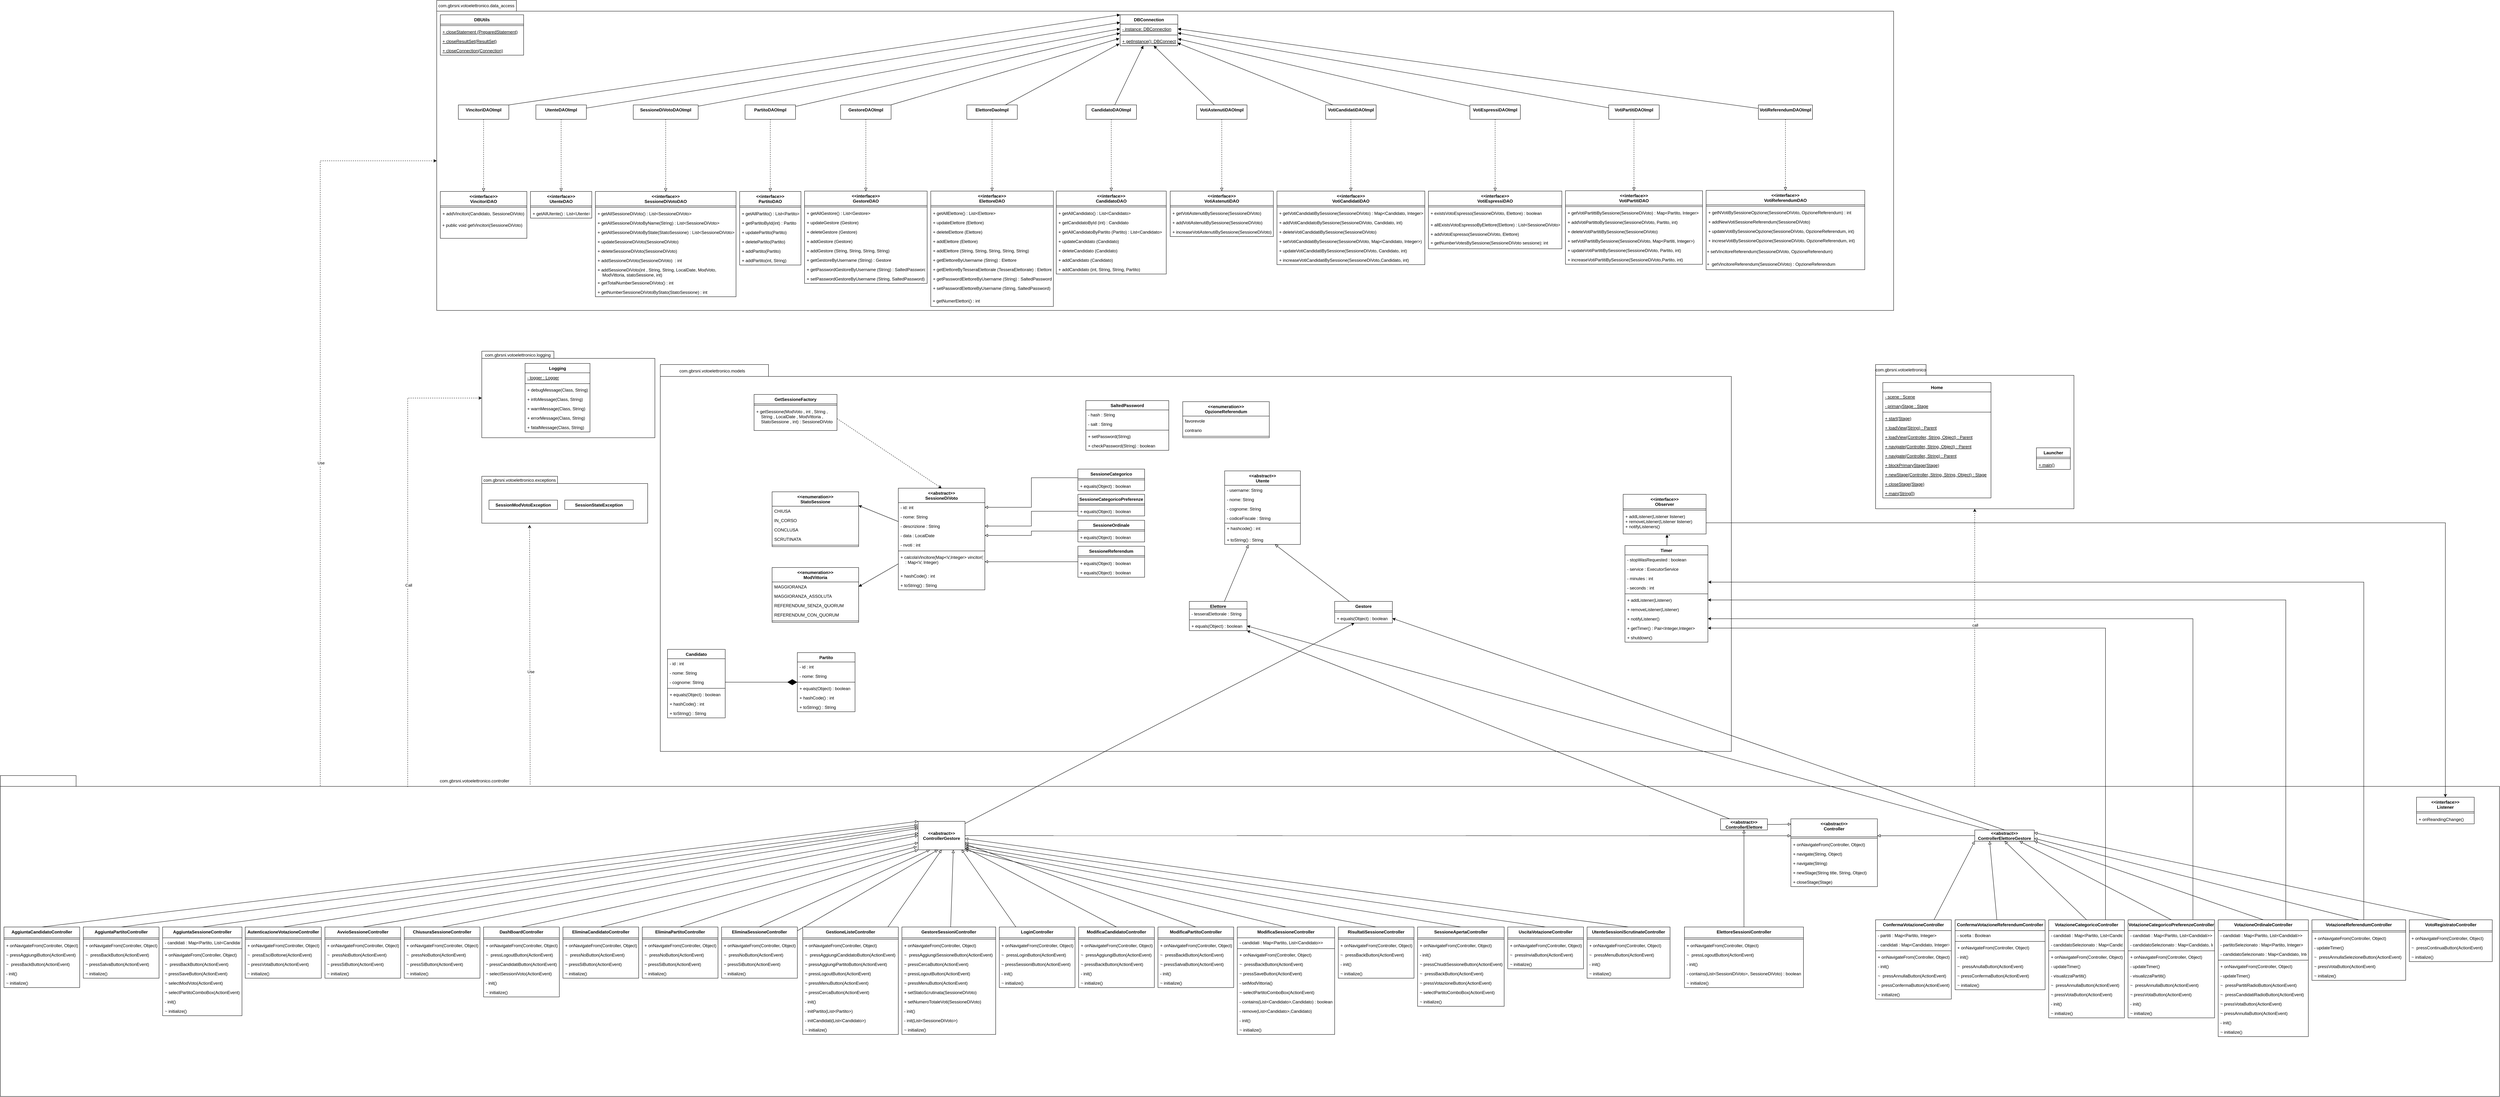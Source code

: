 <mxfile version="16.5.1" type="device"><diagram id="C5RBs43oDa-KdzZeNtuy" name="Page-1"><mxGraphModel dx="6809" dy="5381" grid="1" gridSize="10" guides="1" tooltips="1" connect="1" arrows="1" fold="1" page="1" pageScale="1" pageWidth="827" pageHeight="1169" math="0" shadow="0"><root><mxCell id="WIyWlLk6GJQsqaUBKTNV-0"/><mxCell id="WIyWlLk6GJQsqaUBKTNV-1" parent="WIyWlLk6GJQsqaUBKTNV-0"/><mxCell id="2X_OLiR_HZ1PTSeGhceY-110" value="" style="shape=folder;fontStyle=1;spacingTop=10;tabWidth=140;tabHeight=30;tabPosition=left;html=1;shadow=0;sketch=0;fillColor=default;gradientColor=none;" parent="WIyWlLk6GJQsqaUBKTNV-1" vertex="1"><mxGeometry x="3610" y="-440" width="550" height="400" as="geometry"/></mxCell><mxCell id="2X_OLiR_HZ1PTSeGhceY-33" value="&lt;span style=&quot;color: rgba(0 , 0 , 0 , 0) ; font-family: monospace ; font-size: 0px ; font-weight: 400&quot;&gt;%3CmxGraphModel%3E%3Croot%3E%3CmxCell%20id%3D%220%22%2F%3E%3CmxCell%20id%3D%221%22%20parent%3D%220%22%2F%3E%3CmxCell%20id%3D%222%22%20value%3D%22DBConnection%22%20style%3D%22swimlane%3BfontStyle%3D1%3Balign%3Dcenter%3BverticalAlign%3Dtop%3BchildLayout%3DstackLayout%3Bhorizontal%3D1%3BstartSize%3D26%3BhorizontalStack%3D0%3BresizeParent%3D1%3BresizeParentMax%3D0%3BresizeLast%3D0%3Bcollapsible%3D1%3BmarginBottom%3D0%3B%22%20vertex%3D%221%22%20collapsed%3D%221%22%20parent%3D%221%22%3E%3CmxGeometry%20x%3D%22-440%22%20y%3D%22890%22%20width%3D%22100%22%20height%3D%2226%22%20as%3D%22geometry%22%3E%3CmxRectangle%20x%3D%22-440%22%20y%3D%22890%22%20width%3D%22160%22%20height%3D%2286%22%20as%3D%22alternateBounds%22%2F%3E%3C%2FmxGeometry%3E%3C%2FmxCell%3E%3CmxCell%20id%3D%223%22%20value%3D%22-%20instance%3A%20DBConnection%22%20style%3D%22text%3BstrokeColor%3Dnone%3BfillColor%3Dnone%3Balign%3Dleft%3BverticalAlign%3Dtop%3BspacingLeft%3D4%3BspacingRight%3D4%3Boverflow%3Dhidden%3Brotatable%3D0%3Bpoints%3D%5B%5B0%2C0.5%5D%2C%5B1%2C0.5%5D%5D%3BportConstraint%3Deastwest%3BfontStyle%3D4%22%20vertex%3D%221%22%20parent%3D%222%22%3E%3CmxGeometry%20y%3D%2226%22%20width%3D%22160%22%20height%3D%2226%22%20as%3D%22geometry%22%2F%3E%3C%2FmxCell%3E%3CmxCell%20id%3D%224%22%20value%3D%22%22%20style%3D%22line%3BstrokeWidth%3D1%3BfillColor%3Dnone%3Balign%3Dleft%3BverticalAlign%3Dmiddle%3BspacingTop%3D-1%3BspacingLeft%3D3%3BspacingRight%3D3%3Brotatable%3D0%3BlabelPosition%3Dright%3Bpoints%3D%5B%5D%3BportConstraint%3Deastwest%3B%22%20vertex%3D%221%22%20parent%3D%222%22%3E%3CmxGeometry%20y%3D%2252%22%20width%3D%22160%22%20height%3D%228%22%20as%3D%22geometry%22%2F%3E%3C%2FmxCell%3E%3CmxCell%20id%3D%225%22%20value%3D%22%2B%20getInstance()%3A%20DBConnection%22%20style%3D%22text%3BstrokeColor%3Dnone%3BfillColor%3Dnone%3Balign%3Dleft%3BverticalAlign%3Dtop%3BspacingLeft%3D4%3BspacingRight%3D4%3Boverflow%3Dhidden%3Brotatable%3D0%3Bpoints%3D%5B%5B0%2C0.5%5D%2C%5B1%2C0.5%5D%5D%3BportConstraint%3Deastwest%3BfontStyle%3D4%22%20vertex%3D%221%22%20parent%3D%222%22%3E%3CmxGeometry%20y%3D%2260%22%20width%3D%22160%22%20height%3D%2226%22%20as%3D%22geometry%22%2F%3E%3C%2FmxCell%3E%3C%2Froot%3E%3C%2FmxGraphModel%3E&lt;/span&gt;&lt;span style=&quot;color: rgba(0 , 0 , 0 , 0) ; font-family: monospace ; font-size: 0px ; font-weight: 400&quot;&gt;%3CmxGraphModel%3E%3Croot%3E%3CmxCell%20id%3D%220%22%2F%3E%3CmxCell%20id%3D%221%22%20parent%3D%220%22%2F%3E%3CmxCell%20id%3D%222%22%20value%3D%22DBConnection%22%20style%3D%22swimlane%3BfontStyle%3D1%3Balign%3Dcenter%3BverticalAlign%3Dtop%3BchildLayout%3DstackLayout%3Bhorizontal%3D1%3BstartSize%3D26%3BhorizontalStack%3D0%3BresizeParent%3D1%3BresizeParentMax%3D0%3BresizeLast%3D0%3Bcollapsible%3D1%3BmarginBottom%3D0%3B%22%20vertex%3D%221%22%20collapsed%3D%221%22%20parent%3D%221%22%3E%3CmxGeometry%20x%3D%22-440%22%20y%3D%22890%22%20width%3D%22100%22%20height%3D%2226%22%20as%3D%22geometry%22%3E%3CmxRectangle%20x%3D%22-440%22%20y%3D%22890%22%20width%3D%22160%22%20height%3D%2286%22%20as%3D%22alternateBounds%22%2F%3E%3C%2FmxGeometry%3E%3C%2FmxCell%3E%3CmxCell%20id%3D%223%22%20value%3D%22-%20instance%3A%20DBConnection%22%20style%3D%22text%3BstrokeColor%3Dnone%3BfillColor%3Dnone%3Balign%3Dleft%3BverticalAlign%3Dtop%3BspacingLeft%3D4%3BspacingRight%3D4%3Boverflow%3Dhidden%3Brotatable%3D0%3Bpoints%3D%5B%5B0%2C0.5%5D%2C%5B1%2C0.5%5D%5D%3BportConstraint%3Deastwest%3BfontStyle%3D4%22%20vertex%3D%221%22%20parent%3D%222%22%3E%3CmxGeometry%20y%3D%2226%22%20width%3D%22160%22%20height%3D%2226%22%20as%3D%22geometry%22%2F%3E%3C%2FmxCell%3E%3CmxCell%20id%3D%224%22%20value%3D%22%22%20style%3D%22line%3BstrokeWidth%3D1%3BfillColor%3Dnone%3Balign%3Dleft%3BverticalAlign%3Dmiddle%3BspacingTop%3D-1%3BspacingLeft%3D3%3BspacingRight%3D3%3Brotatable%3D0%3BlabelPosition%3Dright%3Bpoints%3D%5B%5D%3BportConstraint%3Deastwest%3B%22%20vertex%3D%221%22%20parent%3D%222%22%3E%3CmxGeometry%20y%3D%2252%22%20width%3D%22160%22%20height%3D%228%22%20as%3D%22geometry%22%2F%3E%3C%2FmxCell%3E%3CmxCell%20id%3D%225%22%20value%3D%22%2B%20getInstance()%3A%20DBConnection%22%20style%3D%22text%3BstrokeColor%3Dnone%3BfillColor%3Dnone%3Balign%3Dleft%3BverticalAlign%3Dtop%3BspacingLeft%3D4%3BspacingRight%3D4%3Boverflow%3Dhidden%3Brotatable%3D0%3Bpoints%3D%5B%5B0%2C0.5%5D%2C%5B1%2C0.5%5D%5D%3BportConstraint%3Deastwest%3BfontStyle%3D4%22%20vertex%3D%221%22%20parent%3D%222%22%3E%3CmxGeometry%20y%3D%2260%22%20width%3D%22160%22%20height%3D%2226%22%20as%3D%22geometry%22%2F%3E%3C%2FmxCell%3E%3C%2Froot%3E%3C%2FmxGraphModel%3E&lt;/span&gt;" style="shape=folder;fontStyle=1;spacingTop=10;tabWidth=221;tabHeight=30;tabPosition=left;html=1;fillColor=default;" parent="WIyWlLk6GJQsqaUBKTNV-1" vertex="1"><mxGeometry x="-380" y="-1450" width="4040" height="860" as="geometry"/></mxCell><mxCell id="2X_OLiR_HZ1PTSeGhceY-1" value="" style="shape=folder;fontStyle=1;spacingTop=10;tabWidth=210;tabHeight=30;tabPosition=left;html=1;shadow=0;sketch=0;gradientColor=none;fillColor=default;" parent="WIyWlLk6GJQsqaUBKTNV-1" vertex="1"><mxGeometry x="-1590" y="700" width="6930" height="890" as="geometry"/></mxCell><mxCell id="2X_OLiR_HZ1PTSeGhceY-2" value="com.gbrsni.votoelettronico.controller" style="text;html=1;strokeColor=none;fillColor=none;align=center;verticalAlign=middle;whiteSpace=wrap;rounded=0;" parent="WIyWlLk6GJQsqaUBKTNV-1" vertex="1"><mxGeometry x="-355" y="700" width="160" height="30" as="geometry"/></mxCell><mxCell id="2X_OLiR_HZ1PTSeGhceY-3" value="&lt;&lt;abstract&gt;&gt;&#10;Controller" style="swimlane;fontStyle=1;align=center;verticalAlign=top;childLayout=stackLayout;horizontal=1;startSize=50;horizontalStack=0;resizeParent=1;resizeParentMax=0;resizeLast=0;collapsible=1;marginBottom=0;" parent="WIyWlLk6GJQsqaUBKTNV-1" vertex="1"><mxGeometry x="3375" y="820" width="240" height="188" as="geometry"><mxRectangle x="644.5" y="1290" width="180" height="40" as="alternateBounds"/></mxGeometry></mxCell><mxCell id="2X_OLiR_HZ1PTSeGhceY-5" value="" style="line;strokeWidth=1;fillColor=none;align=left;verticalAlign=middle;spacingTop=-1;spacingLeft=3;spacingRight=3;rotatable=0;labelPosition=right;points=[];portConstraint=eastwest;" parent="2X_OLiR_HZ1PTSeGhceY-3" vertex="1"><mxGeometry y="50" width="240" height="8" as="geometry"/></mxCell><mxCell id="2X_OLiR_HZ1PTSeGhceY-4" value="+ onNavigateFrom(Controller, Object)" style="text;strokeColor=none;fillColor=none;align=left;verticalAlign=top;spacingLeft=4;spacingRight=4;overflow=hidden;rotatable=0;points=[[0,0.5],[1,0.5]];portConstraint=eastwest;fontStyle=0" parent="2X_OLiR_HZ1PTSeGhceY-3" vertex="1"><mxGeometry y="58" width="240" height="26" as="geometry"/></mxCell><mxCell id="oH1RKE9S_P7hVEFKh5oH-7" value="+ navigate(String, Object)" style="text;strokeColor=none;fillColor=none;align=left;verticalAlign=top;spacingLeft=4;spacingRight=4;overflow=hidden;rotatable=0;points=[[0,0.5],[1,0.5]];portConstraint=eastwest;" parent="2X_OLiR_HZ1PTSeGhceY-3" vertex="1"><mxGeometry y="84" width="240" height="26" as="geometry"/></mxCell><mxCell id="oH1RKE9S_P7hVEFKh5oH-8" value="+ navigate(String)" style="text;strokeColor=none;fillColor=none;align=left;verticalAlign=top;spacingLeft=4;spacingRight=4;overflow=hidden;rotatable=0;points=[[0,0.5],[1,0.5]];portConstraint=eastwest;" parent="2X_OLiR_HZ1PTSeGhceY-3" vertex="1"><mxGeometry y="110" width="240" height="26" as="geometry"/></mxCell><mxCell id="oH1RKE9S_P7hVEFKh5oH-9" value="+ newStage(String title, String, Object)" style="text;strokeColor=none;fillColor=none;align=left;verticalAlign=top;spacingLeft=4;spacingRight=4;overflow=hidden;rotatable=0;points=[[0,0.5],[1,0.5]];portConstraint=eastwest;" parent="2X_OLiR_HZ1PTSeGhceY-3" vertex="1"><mxGeometry y="136" width="240" height="26" as="geometry"/></mxCell><mxCell id="oH1RKE9S_P7hVEFKh5oH-10" value="+ closeStage(Stage) " style="text;strokeColor=none;fillColor=none;align=left;verticalAlign=top;spacingLeft=4;spacingRight=4;overflow=hidden;rotatable=0;points=[[0,0.5],[1,0.5]];portConstraint=eastwest;" parent="2X_OLiR_HZ1PTSeGhceY-3" vertex="1"><mxGeometry y="162" width="240" height="26" as="geometry"/></mxCell><mxCell id="2X_OLiR_HZ1PTSeGhceY-28" value="Home" style="swimlane;fontStyle=1;align=center;verticalAlign=top;childLayout=stackLayout;horizontal=1;startSize=26;horizontalStack=0;resizeParent=1;resizeParentMax=0;resizeLast=0;collapsible=1;marginBottom=0;" parent="WIyWlLk6GJQsqaUBKTNV-1" vertex="1"><mxGeometry x="3630" y="-390" width="300" height="320" as="geometry"><mxRectangle x="30" y="1480" width="100" height="26" as="alternateBounds"/></mxGeometry></mxCell><mxCell id="2X_OLiR_HZ1PTSeGhceY-29" value="- scene : Scene" style="text;strokeColor=none;fillColor=none;align=left;verticalAlign=top;spacingLeft=4;spacingRight=4;overflow=hidden;rotatable=0;points=[[0,0.5],[1,0.5]];portConstraint=eastwest;fontStyle=4" parent="2X_OLiR_HZ1PTSeGhceY-28" vertex="1"><mxGeometry y="26" width="300" height="26" as="geometry"/></mxCell><mxCell id="7XPCOC2UQhzg8LQV0o8c-0" value="- primaryStage : Stage" style="text;strokeColor=none;fillColor=none;align=left;verticalAlign=top;spacingLeft=4;spacingRight=4;overflow=hidden;rotatable=0;points=[[0,0.5],[1,0.5]];portConstraint=eastwest;fontStyle=4" parent="2X_OLiR_HZ1PTSeGhceY-28" vertex="1"><mxGeometry y="52" width="300" height="26" as="geometry"/></mxCell><mxCell id="2X_OLiR_HZ1PTSeGhceY-30" value="" style="line;strokeWidth=1;fillColor=none;align=left;verticalAlign=middle;spacingTop=-1;spacingLeft=3;spacingRight=3;rotatable=0;labelPosition=right;points=[];portConstraint=eastwest;" parent="2X_OLiR_HZ1PTSeGhceY-28" vertex="1"><mxGeometry y="78" width="300" height="8" as="geometry"/></mxCell><mxCell id="2X_OLiR_HZ1PTSeGhceY-31" value="+ start(Stage)" style="text;strokeColor=none;fillColor=none;align=left;verticalAlign=top;spacingLeft=4;spacingRight=4;overflow=hidden;rotatable=0;points=[[0,0.5],[1,0.5]];portConstraint=eastwest;fontStyle=4" parent="2X_OLiR_HZ1PTSeGhceY-28" vertex="1"><mxGeometry y="86" width="300" height="26" as="geometry"/></mxCell><mxCell id="7XPCOC2UQhzg8LQV0o8c-1" value="+ loadView(String) : Parent" style="text;strokeColor=none;fillColor=none;align=left;verticalAlign=top;spacingLeft=4;spacingRight=4;overflow=hidden;rotatable=0;points=[[0,0.5],[1,0.5]];portConstraint=eastwest;fontStyle=4" parent="2X_OLiR_HZ1PTSeGhceY-28" vertex="1"><mxGeometry y="112" width="300" height="26" as="geometry"/></mxCell><mxCell id="7XPCOC2UQhzg8LQV0o8c-2" value="+ loadView(Controller, String, Object) : Parent" style="text;strokeColor=none;fillColor=none;align=left;verticalAlign=top;spacingLeft=4;spacingRight=4;overflow=hidden;rotatable=0;points=[[0,0.5],[1,0.5]];portConstraint=eastwest;fontStyle=4" parent="2X_OLiR_HZ1PTSeGhceY-28" vertex="1"><mxGeometry y="138" width="300" height="26" as="geometry"/></mxCell><mxCell id="7XPCOC2UQhzg8LQV0o8c-3" value="+ navigate(Controller, String, Object) : Parent" style="text;strokeColor=none;fillColor=none;align=left;verticalAlign=top;spacingLeft=4;spacingRight=4;overflow=hidden;rotatable=0;points=[[0,0.5],[1,0.5]];portConstraint=eastwest;fontStyle=4" parent="2X_OLiR_HZ1PTSeGhceY-28" vertex="1"><mxGeometry y="164" width="300" height="26" as="geometry"/></mxCell><mxCell id="7XPCOC2UQhzg8LQV0o8c-4" value="+ navigate(Controller, String) : Parent" style="text;strokeColor=none;fillColor=none;align=left;verticalAlign=top;spacingLeft=4;spacingRight=4;overflow=hidden;rotatable=0;points=[[0,0.5],[1,0.5]];portConstraint=eastwest;fontStyle=4" parent="2X_OLiR_HZ1PTSeGhceY-28" vertex="1"><mxGeometry y="190" width="300" height="26" as="geometry"/></mxCell><mxCell id="7XPCOC2UQhzg8LQV0o8c-5" value="+ blockPrimaryStage(Stage)" style="text;strokeColor=none;fillColor=none;align=left;verticalAlign=top;spacingLeft=4;spacingRight=4;overflow=hidden;rotatable=0;points=[[0,0.5],[1,0.5]];portConstraint=eastwest;fontStyle=4" parent="2X_OLiR_HZ1PTSeGhceY-28" vertex="1"><mxGeometry y="216" width="300" height="26" as="geometry"/></mxCell><mxCell id="7XPCOC2UQhzg8LQV0o8c-6" value="+ newStage(Controller, String, String, Object) : Stage" style="text;strokeColor=none;fillColor=none;align=left;verticalAlign=top;spacingLeft=4;spacingRight=4;overflow=hidden;rotatable=0;points=[[0,0.5],[1,0.5]];portConstraint=eastwest;fontStyle=4" parent="2X_OLiR_HZ1PTSeGhceY-28" vertex="1"><mxGeometry y="242" width="300" height="26" as="geometry"/></mxCell><mxCell id="7XPCOC2UQhzg8LQV0o8c-7" value="+ closeStage(Stage)" style="text;strokeColor=none;fillColor=none;align=left;verticalAlign=top;spacingLeft=4;spacingRight=4;overflow=hidden;rotatable=0;points=[[0,0.5],[1,0.5]];portConstraint=eastwest;fontStyle=4" parent="2X_OLiR_HZ1PTSeGhceY-28" vertex="1"><mxGeometry y="268" width="300" height="26" as="geometry"/></mxCell><mxCell id="7XPCOC2UQhzg8LQV0o8c-8" value="+ main(String[])" style="text;strokeColor=none;fillColor=none;align=left;verticalAlign=top;spacingLeft=4;spacingRight=4;overflow=hidden;rotatable=0;points=[[0,0.5],[1,0.5]];portConstraint=eastwest;fontStyle=4" parent="2X_OLiR_HZ1PTSeGhceY-28" vertex="1"><mxGeometry y="294" width="300" height="26" as="geometry"/></mxCell><mxCell id="2X_OLiR_HZ1PTSeGhceY-34" value="&lt;span style=&quot;font-family: &amp;#34;helvetica&amp;#34;&quot;&gt;com.gbrsni.votoelettronico.data_access&lt;/span&gt;" style="text;html=1;strokeColor=none;fillColor=none;align=center;verticalAlign=middle;whiteSpace=wrap;rounded=0;" parent="WIyWlLk6GJQsqaUBKTNV-1" vertex="1"><mxGeometry x="-360" y="-1450" width="180" height="30" as="geometry"/></mxCell><mxCell id="2X_OLiR_HZ1PTSeGhceY-35" value="DBConnection" style="swimlane;fontStyle=1;align=center;verticalAlign=top;childLayout=stackLayout;horizontal=1;startSize=26;horizontalStack=0;resizeParent=1;resizeParentMax=0;resizeLast=0;collapsible=1;marginBottom=0;" parent="WIyWlLk6GJQsqaUBKTNV-1" vertex="1"><mxGeometry x="1515" y="-1410" width="160" height="86" as="geometry"><mxRectangle x="684.5" y="-140" width="100" height="26" as="alternateBounds"/></mxGeometry></mxCell><mxCell id="2X_OLiR_HZ1PTSeGhceY-36" value="- instance: DBConnection" style="text;strokeColor=none;fillColor=none;align=left;verticalAlign=top;spacingLeft=4;spacingRight=4;overflow=hidden;rotatable=0;points=[[0,0.5],[1,0.5]];portConstraint=eastwest;fontStyle=4" parent="2X_OLiR_HZ1PTSeGhceY-35" vertex="1"><mxGeometry y="26" width="160" height="26" as="geometry"/></mxCell><mxCell id="2X_OLiR_HZ1PTSeGhceY-37" value="" style="line;strokeWidth=1;fillColor=none;align=left;verticalAlign=middle;spacingTop=-1;spacingLeft=3;spacingRight=3;rotatable=0;labelPosition=right;points=[];portConstraint=eastwest;" parent="2X_OLiR_HZ1PTSeGhceY-35" vertex="1"><mxGeometry y="52" width="160" height="8" as="geometry"/></mxCell><mxCell id="2X_OLiR_HZ1PTSeGhceY-38" value="+ getInstance(): DBConnection" style="text;strokeColor=none;fillColor=none;align=left;verticalAlign=top;spacingLeft=4;spacingRight=4;overflow=hidden;rotatable=0;points=[[0,0.5],[1,0.5]];portConstraint=eastwest;fontStyle=4" parent="2X_OLiR_HZ1PTSeGhceY-35" vertex="1"><mxGeometry y="60" width="160" height="26" as="geometry"/></mxCell><mxCell id="2X_OLiR_HZ1PTSeGhceY-40" value="&lt;&lt;interface&gt;&gt;&#10;CandidatoDAO" style="swimlane;fontStyle=1;align=center;verticalAlign=top;childLayout=stackLayout;horizontal=1;startSize=40;horizontalStack=0;resizeParent=1;resizeParentMax=0;resizeLast=0;collapsible=1;marginBottom=0;shadow=0;sketch=0;fillColor=default;gradientColor=none;" parent="WIyWlLk6GJQsqaUBKTNV-1" vertex="1"><mxGeometry x="1338" y="-921" width="305" height="230" as="geometry"><mxRectangle x="635" y="300" width="140" height="40" as="alternateBounds"/></mxGeometry></mxCell><mxCell id="2X_OLiR_HZ1PTSeGhceY-42" value="" style="line;strokeWidth=1;fillColor=none;align=left;verticalAlign=middle;spacingTop=-1;spacingLeft=3;spacingRight=3;rotatable=0;labelPosition=right;points=[];portConstraint=eastwest;shadow=0;sketch=0;" parent="2X_OLiR_HZ1PTSeGhceY-40" vertex="1"><mxGeometry y="40" width="305" height="8" as="geometry"/></mxCell><mxCell id="2X_OLiR_HZ1PTSeGhceY-43" value="+ getAllCandidato() : List&lt;Candidato&gt;" style="text;strokeColor=none;fillColor=none;align=left;verticalAlign=top;spacingLeft=4;spacingRight=4;overflow=hidden;rotatable=0;points=[[0,0.5],[1,0.5]];portConstraint=eastwest;shadow=0;sketch=0;" parent="2X_OLiR_HZ1PTSeGhceY-40" vertex="1"><mxGeometry y="48" width="305" height="26" as="geometry"/></mxCell><mxCell id="MW_gM51G0ZzgNGcmJkC1-47" value="+ getCandidatoById (int) : Candidato" style="text;strokeColor=none;fillColor=none;align=left;verticalAlign=top;spacingLeft=4;spacingRight=4;overflow=hidden;rotatable=0;points=[[0,0.5],[1,0.5]];portConstraint=eastwest;" parent="2X_OLiR_HZ1PTSeGhceY-40" vertex="1"><mxGeometry y="74" width="305" height="26" as="geometry"/></mxCell><mxCell id="MW_gM51G0ZzgNGcmJkC1-48" value="+ getAllCandidatoByPartito (Partito) : List&lt;Candidato&gt;" style="text;strokeColor=none;fillColor=none;align=left;verticalAlign=top;spacingLeft=4;spacingRight=4;overflow=hidden;rotatable=0;points=[[0,0.5],[1,0.5]];portConstraint=eastwest;" parent="2X_OLiR_HZ1PTSeGhceY-40" vertex="1"><mxGeometry y="100" width="305" height="26" as="geometry"/></mxCell><mxCell id="MW_gM51G0ZzgNGcmJkC1-49" value="+ updateCandidato (Candidato)" style="text;strokeColor=none;fillColor=none;align=left;verticalAlign=top;spacingLeft=4;spacingRight=4;overflow=hidden;rotatable=0;points=[[0,0.5],[1,0.5]];portConstraint=eastwest;" parent="2X_OLiR_HZ1PTSeGhceY-40" vertex="1"><mxGeometry y="126" width="305" height="26" as="geometry"/></mxCell><mxCell id="MW_gM51G0ZzgNGcmJkC1-50" value="+ deleteCandidato (Candidato)" style="text;strokeColor=none;fillColor=none;align=left;verticalAlign=top;spacingLeft=4;spacingRight=4;overflow=hidden;rotatable=0;points=[[0,0.5],[1,0.5]];portConstraint=eastwest;" parent="2X_OLiR_HZ1PTSeGhceY-40" vertex="1"><mxGeometry y="152" width="305" height="26" as="geometry"/></mxCell><mxCell id="MW_gM51G0ZzgNGcmJkC1-51" value="+ addCandidato (Candidato)" style="text;strokeColor=none;fillColor=none;align=left;verticalAlign=top;spacingLeft=4;spacingRight=4;overflow=hidden;rotatable=0;points=[[0,0.5],[1,0.5]];portConstraint=eastwest;" parent="2X_OLiR_HZ1PTSeGhceY-40" vertex="1"><mxGeometry y="178" width="305" height="26" as="geometry"/></mxCell><mxCell id="MW_gM51G0ZzgNGcmJkC1-52" value="+ addCandidato (int, String, String, Partito)" style="text;strokeColor=none;fillColor=none;align=left;verticalAlign=top;spacingLeft=4;spacingRight=4;overflow=hidden;rotatable=0;points=[[0,0.5],[1,0.5]];portConstraint=eastwest;" parent="2X_OLiR_HZ1PTSeGhceY-40" vertex="1"><mxGeometry y="204" width="305" height="26" as="geometry"/></mxCell><mxCell id="ZEF94JI3HI5_8KXWti4w-45" style="edgeStyle=orthogonalEdgeStyle;rounded=0;orthogonalLoop=1;jettySize=auto;html=1;entryX=0.5;entryY=0;entryDx=0;entryDy=0;dashed=1;endArrow=block;endFill=0;" parent="WIyWlLk6GJQsqaUBKTNV-1" source="2X_OLiR_HZ1PTSeGhceY-48" target="2X_OLiR_HZ1PTSeGhceY-40" edge="1"><mxGeometry relative="1" as="geometry"/></mxCell><mxCell id="ZEF94JI3HI5_8KXWti4w-51" style="rounded=0;orthogonalLoop=1;jettySize=auto;html=1;entryX=0.403;entryY=0.989;entryDx=0;entryDy=0;entryPerimeter=0;endArrow=block;endFill=1;" parent="WIyWlLk6GJQsqaUBKTNV-1" source="2X_OLiR_HZ1PTSeGhceY-48" target="2X_OLiR_HZ1PTSeGhceY-38" edge="1"><mxGeometry relative="1" as="geometry"/></mxCell><mxCell id="2X_OLiR_HZ1PTSeGhceY-48" value="CandidatoDAOImpl" style="swimlane;fontStyle=1;align=center;verticalAlign=top;childLayout=stackLayout;horizontal=1;startSize=40;horizontalStack=0;resizeParent=1;resizeParentMax=0;resizeLast=0;collapsible=1;marginBottom=0;shadow=0;sketch=0;fillColor=default;gradientColor=none;" parent="WIyWlLk6GJQsqaUBKTNV-1" vertex="1" collapsed="1"><mxGeometry x="1420.5" y="-1160" width="140" height="40" as="geometry"><mxRectangle x="635" y="100" width="160" height="100" as="alternateBounds"/></mxGeometry></mxCell><mxCell id="2X_OLiR_HZ1PTSeGhceY-49" value="+ field: type" style="text;strokeColor=none;fillColor=none;align=left;verticalAlign=top;spacingLeft=4;spacingRight=4;overflow=hidden;rotatable=0;points=[[0,0.5],[1,0.5]];portConstraint=eastwest;shadow=0;sketch=0;" parent="2X_OLiR_HZ1PTSeGhceY-48" vertex="1"><mxGeometry y="40" width="160" height="26" as="geometry"/></mxCell><mxCell id="2X_OLiR_HZ1PTSeGhceY-50" value="" style="line;strokeWidth=1;fillColor=none;align=left;verticalAlign=middle;spacingTop=-1;spacingLeft=3;spacingRight=3;rotatable=0;labelPosition=right;points=[];portConstraint=eastwest;shadow=0;sketch=0;" parent="2X_OLiR_HZ1PTSeGhceY-48" vertex="1"><mxGeometry y="66" width="160" height="8" as="geometry"/></mxCell><mxCell id="2X_OLiR_HZ1PTSeGhceY-51" value="+ method(type): type" style="text;strokeColor=none;fillColor=none;align=left;verticalAlign=top;spacingLeft=4;spacingRight=4;overflow=hidden;rotatable=0;points=[[0,0.5],[1,0.5]];portConstraint=eastwest;shadow=0;sketch=0;" parent="2X_OLiR_HZ1PTSeGhceY-48" vertex="1"><mxGeometry y="74" width="160" height="26" as="geometry"/></mxCell><mxCell id="2X_OLiR_HZ1PTSeGhceY-64" value="&lt;&lt;interface&gt;&gt;&#10;PartitoDAO" style="swimlane;fontStyle=1;align=center;verticalAlign=top;childLayout=stackLayout;horizontal=1;startSize=40;horizontalStack=0;resizeParent=1;resizeParentMax=0;resizeLast=0;collapsible=1;marginBottom=0;shadow=0;sketch=0;fillColor=default;gradientColor=none;" parent="WIyWlLk6GJQsqaUBKTNV-1" vertex="1"><mxGeometry x="460" y="-920" width="170" height="204" as="geometry"><mxRectangle x="-30" y="440" width="140" height="40" as="alternateBounds"/></mxGeometry></mxCell><mxCell id="2X_OLiR_HZ1PTSeGhceY-66" value="" style="line;strokeWidth=1;fillColor=none;align=left;verticalAlign=middle;spacingTop=-1;spacingLeft=3;spacingRight=3;rotatable=0;labelPosition=right;points=[];portConstraint=eastwest;shadow=0;sketch=0;" parent="2X_OLiR_HZ1PTSeGhceY-64" vertex="1"><mxGeometry y="40" width="170" height="8" as="geometry"/></mxCell><mxCell id="MW_gM51G0ZzgNGcmJkC1-92" value="+ getAllPartito() : List&lt;Partito&gt;" style="text;strokeColor=none;fillColor=none;align=left;verticalAlign=top;spacingLeft=4;spacingRight=4;overflow=hidden;rotatable=0;points=[[0,0.5],[1,0.5]];portConstraint=eastwest;shadow=0;sketch=0;" parent="2X_OLiR_HZ1PTSeGhceY-64" vertex="1"><mxGeometry y="48" width="170" height="26" as="geometry"/></mxCell><mxCell id="2X_OLiR_HZ1PTSeGhceY-67" value="+ getPartitoById(int) : Partito" style="text;strokeColor=none;fillColor=none;align=left;verticalAlign=top;spacingLeft=4;spacingRight=4;overflow=hidden;rotatable=0;points=[[0,0.5],[1,0.5]];portConstraint=eastwest;shadow=0;sketch=0;" parent="2X_OLiR_HZ1PTSeGhceY-64" vertex="1"><mxGeometry y="74" width="170" height="26" as="geometry"/></mxCell><mxCell id="MW_gM51G0ZzgNGcmJkC1-93" value="+ updatePartito(Partito)" style="text;strokeColor=none;fillColor=none;align=left;verticalAlign=top;spacingLeft=4;spacingRight=4;overflow=hidden;rotatable=0;points=[[0,0.5],[1,0.5]];portConstraint=eastwest;" parent="2X_OLiR_HZ1PTSeGhceY-64" vertex="1"><mxGeometry y="100" width="170" height="26" as="geometry"/></mxCell><mxCell id="MW_gM51G0ZzgNGcmJkC1-94" value="+ deletePartito(Partito)" style="text;strokeColor=none;fillColor=none;align=left;verticalAlign=top;spacingLeft=4;spacingRight=4;overflow=hidden;rotatable=0;points=[[0,0.5],[1,0.5]];portConstraint=eastwest;" parent="2X_OLiR_HZ1PTSeGhceY-64" vertex="1"><mxGeometry y="126" width="170" height="26" as="geometry"/></mxCell><mxCell id="MW_gM51G0ZzgNGcmJkC1-95" value="+ addPartito(Partito)" style="text;strokeColor=none;fillColor=none;align=left;verticalAlign=top;spacingLeft=4;spacingRight=4;overflow=hidden;rotatable=0;points=[[0,0.5],[1,0.5]];portConstraint=eastwest;" parent="2X_OLiR_HZ1PTSeGhceY-64" vertex="1"><mxGeometry y="152" width="170" height="26" as="geometry"/></mxCell><mxCell id="MW_gM51G0ZzgNGcmJkC1-96" value="+ addPartito(int, String)" style="text;strokeColor=none;fillColor=none;align=left;verticalAlign=top;spacingLeft=4;spacingRight=4;overflow=hidden;rotatable=0;points=[[0,0.5],[1,0.5]];portConstraint=eastwest;" parent="2X_OLiR_HZ1PTSeGhceY-64" vertex="1"><mxGeometry y="178" width="170" height="26" as="geometry"/></mxCell><mxCell id="ZEF94JI3HI5_8KXWti4w-42" style="edgeStyle=orthogonalEdgeStyle;rounded=0;orthogonalLoop=1;jettySize=auto;html=1;entryX=0.5;entryY=0;entryDx=0;entryDy=0;dashed=1;endArrow=block;endFill=0;" parent="WIyWlLk6GJQsqaUBKTNV-1" source="2X_OLiR_HZ1PTSeGhceY-68" target="2X_OLiR_HZ1PTSeGhceY-64" edge="1"><mxGeometry relative="1" as="geometry"/></mxCell><mxCell id="ZEF94JI3HI5_8KXWti4w-57" style="edgeStyle=none;rounded=0;orthogonalLoop=1;jettySize=auto;html=1;entryX=-0.002;entryY=0.971;entryDx=0;entryDy=0;entryPerimeter=0;endArrow=block;endFill=1;" parent="WIyWlLk6GJQsqaUBKTNV-1" source="2X_OLiR_HZ1PTSeGhceY-68" target="2X_OLiR_HZ1PTSeGhceY-36" edge="1"><mxGeometry relative="1" as="geometry"/></mxCell><mxCell id="2X_OLiR_HZ1PTSeGhceY-68" value="PartitoDAOImpl" style="swimlane;fontStyle=1;align=center;verticalAlign=top;childLayout=stackLayout;horizontal=1;startSize=40;horizontalStack=0;resizeParent=1;resizeParentMax=0;resizeLast=0;collapsible=1;marginBottom=0;shadow=0;sketch=0;fillColor=default;gradientColor=none;" parent="WIyWlLk6GJQsqaUBKTNV-1" vertex="1" collapsed="1"><mxGeometry x="475" y="-1160" width="140" height="40" as="geometry"><mxRectangle x="-30" y="110" width="160" height="100" as="alternateBounds"/></mxGeometry></mxCell><mxCell id="2X_OLiR_HZ1PTSeGhceY-69" value="+ field: type" style="text;strokeColor=none;fillColor=none;align=left;verticalAlign=top;spacingLeft=4;spacingRight=4;overflow=hidden;rotatable=0;points=[[0,0.5],[1,0.5]];portConstraint=eastwest;shadow=0;sketch=0;" parent="2X_OLiR_HZ1PTSeGhceY-68" vertex="1"><mxGeometry y="40" width="160" height="26" as="geometry"/></mxCell><mxCell id="2X_OLiR_HZ1PTSeGhceY-70" value="" style="line;strokeWidth=1;fillColor=none;align=left;verticalAlign=middle;spacingTop=-1;spacingLeft=3;spacingRight=3;rotatable=0;labelPosition=right;points=[];portConstraint=eastwest;shadow=0;sketch=0;" parent="2X_OLiR_HZ1PTSeGhceY-68" vertex="1"><mxGeometry y="66" width="160" height="8" as="geometry"/></mxCell><mxCell id="2X_OLiR_HZ1PTSeGhceY-71" value="+ method(type): type" style="text;strokeColor=none;fillColor=none;align=left;verticalAlign=top;spacingLeft=4;spacingRight=4;overflow=hidden;rotatable=0;points=[[0,0.5],[1,0.5]];portConstraint=eastwest;shadow=0;sketch=0;" parent="2X_OLiR_HZ1PTSeGhceY-68" vertex="1"><mxGeometry y="74" width="160" height="26" as="geometry"/></mxCell><mxCell id="2X_OLiR_HZ1PTSeGhceY-80" value="&lt;&lt;interface&gt;&gt;&#10;SessioneDiVotoDAO" style="swimlane;fontStyle=1;align=center;verticalAlign=top;childLayout=stackLayout;horizontal=1;startSize=40;horizontalStack=0;resizeParent=1;resizeParentMax=0;resizeLast=0;collapsible=1;marginBottom=0;shadow=0;sketch=0;fillColor=default;gradientColor=none;" parent="WIyWlLk6GJQsqaUBKTNV-1" vertex="1"><mxGeometry x="60" y="-920" width="390" height="292" as="geometry"><mxRectangle x="-240" y="400" width="140" height="40" as="alternateBounds"/></mxGeometry></mxCell><mxCell id="2X_OLiR_HZ1PTSeGhceY-82" value="" style="line;strokeWidth=1;fillColor=none;align=left;verticalAlign=middle;spacingTop=-1;spacingLeft=3;spacingRight=3;rotatable=0;labelPosition=right;points=[];portConstraint=eastwest;shadow=0;sketch=0;" parent="2X_OLiR_HZ1PTSeGhceY-80" vertex="1"><mxGeometry y="40" width="390" height="8" as="geometry"/></mxCell><mxCell id="2X_OLiR_HZ1PTSeGhceY-83" value="+ getAllSessioneDiVoto() : List&lt;SessioneDiVoto&gt;" style="text;strokeColor=none;fillColor=none;align=left;verticalAlign=top;spacingLeft=4;spacingRight=4;overflow=hidden;rotatable=0;points=[[0,0.5],[1,0.5]];portConstraint=eastwest;shadow=0;sketch=0;" parent="2X_OLiR_HZ1PTSeGhceY-80" vertex="1"><mxGeometry y="48" width="390" height="26" as="geometry"/></mxCell><mxCell id="MW_gM51G0ZzgNGcmJkC1-97" value="+ getAllSessioneDiVotoByName(String) : List&lt;SessioneDiVoto&gt;" style="text;strokeColor=none;fillColor=none;align=left;verticalAlign=top;spacingLeft=4;spacingRight=4;overflow=hidden;rotatable=0;points=[[0,0.5],[1,0.5]];portConstraint=eastwest;shadow=0;sketch=0;" parent="2X_OLiR_HZ1PTSeGhceY-80" vertex="1"><mxGeometry y="74" width="390" height="26" as="geometry"/></mxCell><mxCell id="MW_gM51G0ZzgNGcmJkC1-98" value="+ getAllSessioneDiVotoByState(StatoSessione) : List&lt;SessioneDiVoto&gt;" style="text;strokeColor=none;fillColor=none;align=left;verticalAlign=top;spacingLeft=4;spacingRight=4;overflow=hidden;rotatable=0;points=[[0,0.5],[1,0.5]];portConstraint=eastwest;shadow=0;sketch=0;" parent="2X_OLiR_HZ1PTSeGhceY-80" vertex="1"><mxGeometry y="100" width="390" height="26" as="geometry"/></mxCell><mxCell id="MW_gM51G0ZzgNGcmJkC1-99" value="+ updateSessioneDiVoto(SessioneDiVoto)" style="text;strokeColor=none;fillColor=none;align=left;verticalAlign=top;spacingLeft=4;spacingRight=4;overflow=hidden;rotatable=0;points=[[0,0.5],[1,0.5]];portConstraint=eastwest;" parent="2X_OLiR_HZ1PTSeGhceY-80" vertex="1"><mxGeometry y="126" width="390" height="26" as="geometry"/></mxCell><mxCell id="MW_gM51G0ZzgNGcmJkC1-100" value="+ deleteSessioneDiVoto(SessioneDiVoto)" style="text;strokeColor=none;fillColor=none;align=left;verticalAlign=top;spacingLeft=4;spacingRight=4;overflow=hidden;rotatable=0;points=[[0,0.5],[1,0.5]];portConstraint=eastwest;" parent="2X_OLiR_HZ1PTSeGhceY-80" vertex="1"><mxGeometry y="152" width="390" height="26" as="geometry"/></mxCell><mxCell id="MW_gM51G0ZzgNGcmJkC1-101" value="+ addSessioneDiVoto(SessioneDiVoto)  : int" style="text;strokeColor=none;fillColor=none;align=left;verticalAlign=top;spacingLeft=4;spacingRight=4;overflow=hidden;rotatable=0;points=[[0,0.5],[1,0.5]];portConstraint=eastwest;" parent="2X_OLiR_HZ1PTSeGhceY-80" vertex="1"><mxGeometry y="178" width="390" height="26" as="geometry"/></mxCell><mxCell id="MW_gM51G0ZzgNGcmJkC1-102" value="+ addSessioneDiVoto(int , String, String, LocalDate, ModVoto,&#10;    ModVittoria, statoSessione, int)" style="text;strokeColor=none;fillColor=none;align=left;verticalAlign=top;spacingLeft=4;spacingRight=4;overflow=hidden;rotatable=0;points=[[0,0.5],[1,0.5]];portConstraint=eastwest;" parent="2X_OLiR_HZ1PTSeGhceY-80" vertex="1"><mxGeometry y="204" width="390" height="36" as="geometry"/></mxCell><mxCell id="MW_gM51G0ZzgNGcmJkC1-103" value="+ getTotalNumberSessioneDiVoto() : int" style="text;strokeColor=none;fillColor=none;align=left;verticalAlign=top;spacingLeft=4;spacingRight=4;overflow=hidden;rotatable=0;points=[[0,0.5],[1,0.5]];portConstraint=eastwest;" parent="2X_OLiR_HZ1PTSeGhceY-80" vertex="1"><mxGeometry y="240" width="390" height="26" as="geometry"/></mxCell><mxCell id="MW_gM51G0ZzgNGcmJkC1-104" value="+ getNumberSessioneDiVotoByStato(StatoSessione) : int" style="text;strokeColor=none;fillColor=none;align=left;verticalAlign=top;spacingLeft=4;spacingRight=4;overflow=hidden;rotatable=0;points=[[0,0.5],[1,0.5]];portConstraint=eastwest;" parent="2X_OLiR_HZ1PTSeGhceY-80" vertex="1"><mxGeometry y="266" width="390" height="26" as="geometry"/></mxCell><mxCell id="ZEF94JI3HI5_8KXWti4w-41" style="edgeStyle=orthogonalEdgeStyle;rounded=0;orthogonalLoop=1;jettySize=auto;html=1;entryX=0.5;entryY=0;entryDx=0;entryDy=0;dashed=1;endArrow=block;endFill=0;" parent="WIyWlLk6GJQsqaUBKTNV-1" source="2X_OLiR_HZ1PTSeGhceY-84" target="2X_OLiR_HZ1PTSeGhceY-80" edge="1"><mxGeometry relative="1" as="geometry"/></mxCell><mxCell id="ZEF94JI3HI5_8KXWti4w-58" style="edgeStyle=none;rounded=0;orthogonalLoop=1;jettySize=auto;html=1;entryX=0;entryY=0.5;entryDx=0;entryDy=0;endArrow=block;endFill=1;" parent="WIyWlLk6GJQsqaUBKTNV-1" source="2X_OLiR_HZ1PTSeGhceY-84" target="2X_OLiR_HZ1PTSeGhceY-36" edge="1"><mxGeometry relative="1" as="geometry"/></mxCell><mxCell id="2X_OLiR_HZ1PTSeGhceY-84" value="SessioneDiVotoDAOImpl" style="swimlane;fontStyle=1;align=center;verticalAlign=top;childLayout=stackLayout;horizontal=1;startSize=40;horizontalStack=0;resizeParent=1;resizeParentMax=0;resizeLast=0;collapsible=1;marginBottom=0;shadow=0;sketch=0;fillColor=default;gradientColor=none;" parent="WIyWlLk6GJQsqaUBKTNV-1" vertex="1" collapsed="1"><mxGeometry x="165" y="-1160" width="180" height="40" as="geometry"><mxRectangle x="-250" y="-20" width="160" height="86" as="alternateBounds"/></mxGeometry></mxCell><mxCell id="2X_OLiR_HZ1PTSeGhceY-85" value="+ field: type" style="text;strokeColor=none;fillColor=none;align=left;verticalAlign=top;spacingLeft=4;spacingRight=4;overflow=hidden;rotatable=0;points=[[0,0.5],[1,0.5]];portConstraint=eastwest;shadow=0;sketch=0;" parent="2X_OLiR_HZ1PTSeGhceY-84" vertex="1"><mxGeometry y="26" width="160" height="26" as="geometry"/></mxCell><mxCell id="2X_OLiR_HZ1PTSeGhceY-86" value="" style="line;strokeWidth=1;fillColor=none;align=left;verticalAlign=middle;spacingTop=-1;spacingLeft=3;spacingRight=3;rotatable=0;labelPosition=right;points=[];portConstraint=eastwest;shadow=0;sketch=0;" parent="2X_OLiR_HZ1PTSeGhceY-84" vertex="1"><mxGeometry y="52" width="160" height="8" as="geometry"/></mxCell><mxCell id="2X_OLiR_HZ1PTSeGhceY-87" value="+ method(type): type" style="text;strokeColor=none;fillColor=none;align=left;verticalAlign=top;spacingLeft=4;spacingRight=4;overflow=hidden;rotatable=0;points=[[0,0.5],[1,0.5]];portConstraint=eastwest;shadow=0;sketch=0;" parent="2X_OLiR_HZ1PTSeGhceY-84" vertex="1"><mxGeometry y="60" width="160" height="26" as="geometry"/></mxCell><mxCell id="VVpPBam-Yr4bZ07dPIUL-12" value="" style="shape=folder;fontStyle=1;spacingTop=10;tabWidth=300;tabHeight=33;tabPosition=left;html=1;" parent="WIyWlLk6GJQsqaUBKTNV-1" vertex="1"><mxGeometry x="240" y="-440" width="2970" height="1073" as="geometry"/></mxCell><mxCell id="VVpPBam-Yr4bZ07dPIUL-13" value="com.gbrsni.votoelettronico.models" style="text;html=1;strokeColor=none;fillColor=none;align=center;verticalAlign=middle;whiteSpace=wrap;rounded=0;" parent="WIyWlLk6GJQsqaUBKTNV-1" vertex="1"><mxGeometry x="354" y="-437" width="60" height="30" as="geometry"/></mxCell><mxCell id="VVpPBam-Yr4bZ07dPIUL-16" value="&lt;&lt;abstract&gt;&gt;&#10;Utente" style="swimlane;fontStyle=1;align=center;verticalAlign=top;childLayout=stackLayout;horizontal=1;startSize=40;horizontalStack=0;resizeParent=1;resizeParentMax=0;resizeLast=0;collapsible=1;marginBottom=0;" parent="WIyWlLk6GJQsqaUBKTNV-1" vertex="1"><mxGeometry x="1805" y="-145" width="210" height="204" as="geometry"><mxRectangle x="200" y="524" width="100" height="26" as="alternateBounds"/></mxGeometry></mxCell><mxCell id="VVpPBam-Yr4bZ07dPIUL-17" value="- username: String" style="text;strokeColor=none;fillColor=none;align=left;verticalAlign=top;spacingLeft=4;spacingRight=4;overflow=hidden;rotatable=0;points=[[0,0.5],[1,0.5]];portConstraint=eastwest;" parent="VVpPBam-Yr4bZ07dPIUL-16" vertex="1"><mxGeometry y="40" width="210" height="26" as="geometry"/></mxCell><mxCell id="VVpPBam-Yr4bZ07dPIUL-18" value="- nome: String" style="text;strokeColor=none;fillColor=none;align=left;verticalAlign=top;spacingLeft=4;spacingRight=4;overflow=hidden;rotatable=0;points=[[0,0.5],[1,0.5]];portConstraint=eastwest;" parent="VVpPBam-Yr4bZ07dPIUL-16" vertex="1"><mxGeometry y="66" width="210" height="26" as="geometry"/></mxCell><mxCell id="VVpPBam-Yr4bZ07dPIUL-19" value="- cognome: String" style="text;strokeColor=none;fillColor=none;align=left;verticalAlign=top;spacingLeft=4;spacingRight=4;overflow=hidden;rotatable=0;points=[[0,0.5],[1,0.5]];portConstraint=eastwest;" parent="VVpPBam-Yr4bZ07dPIUL-16" vertex="1"><mxGeometry y="92" width="210" height="26" as="geometry"/></mxCell><mxCell id="VVpPBam-Yr4bZ07dPIUL-22" value="- codiceFiscale : String" style="text;strokeColor=none;fillColor=none;align=left;verticalAlign=top;spacingLeft=4;spacingRight=4;overflow=hidden;rotatable=0;points=[[0,0.5],[1,0.5]];portConstraint=eastwest;" parent="VVpPBam-Yr4bZ07dPIUL-16" vertex="1"><mxGeometry y="118" width="210" height="26" as="geometry"/></mxCell><mxCell id="VVpPBam-Yr4bZ07dPIUL-23" value="" style="line;strokeWidth=1;fillColor=none;align=left;verticalAlign=middle;spacingTop=-1;spacingLeft=3;spacingRight=3;rotatable=0;labelPosition=right;points=[];portConstraint=eastwest;" parent="VVpPBam-Yr4bZ07dPIUL-16" vertex="1"><mxGeometry y="144" width="210" height="2" as="geometry"/></mxCell><mxCell id="VVpPBam-Yr4bZ07dPIUL-24" value="+ hashcode() : int" style="text;strokeColor=none;fillColor=none;align=left;verticalAlign=top;spacingLeft=4;spacingRight=4;overflow=hidden;rotatable=0;points=[[0,0.5],[1,0.5]];portConstraint=eastwest;" parent="VVpPBam-Yr4bZ07dPIUL-16" vertex="1"><mxGeometry y="146" width="210" height="32" as="geometry"/></mxCell><mxCell id="MW_gM51G0ZzgNGcmJkC1-4" value="+ toString() : String" style="text;strokeColor=none;fillColor=none;align=left;verticalAlign=top;spacingLeft=4;spacingRight=4;overflow=hidden;rotatable=0;points=[[0,0.5],[1,0.5]];portConstraint=eastwest;" parent="VVpPBam-Yr4bZ07dPIUL-16" vertex="1"><mxGeometry y="178" width="210" height="26" as="geometry"/></mxCell><mxCell id="ZEF94JI3HI5_8KXWti4w-64" style="edgeStyle=none;rounded=0;orthogonalLoop=1;jettySize=auto;html=1;entryX=0.665;entryY=1.006;entryDx=0;entryDy=0;endArrow=block;endFill=0;entryPerimeter=0;" parent="WIyWlLk6GJQsqaUBKTNV-1" source="VVpPBam-Yr4bZ07dPIUL-25" target="MW_gM51G0ZzgNGcmJkC1-4" edge="1"><mxGeometry relative="1" as="geometry"/></mxCell><mxCell id="VVpPBam-Yr4bZ07dPIUL-25" value="Gestore" style="swimlane;fontStyle=1;align=center;verticalAlign=top;childLayout=stackLayout;horizontal=1;startSize=26;horizontalStack=0;resizeParent=1;resizeParentMax=0;resizeLast=0;collapsible=1;marginBottom=0;" parent="WIyWlLk6GJQsqaUBKTNV-1" vertex="1"><mxGeometry x="2110" y="217" width="160" height="60" as="geometry"/></mxCell><mxCell id="VVpPBam-Yr4bZ07dPIUL-27" value="" style="line;strokeWidth=1;fillColor=none;align=left;verticalAlign=middle;spacingTop=-1;spacingLeft=3;spacingRight=3;rotatable=0;labelPosition=right;points=[];portConstraint=eastwest;" parent="VVpPBam-Yr4bZ07dPIUL-25" vertex="1"><mxGeometry y="26" width="160" height="8" as="geometry"/></mxCell><mxCell id="VVpPBam-Yr4bZ07dPIUL-28" value="+ equals(Object) : boolean" style="text;strokeColor=none;fillColor=none;align=left;verticalAlign=top;spacingLeft=4;spacingRight=4;overflow=hidden;rotatable=0;points=[[0,0.5],[1,0.5]];portConstraint=eastwest;" parent="VVpPBam-Yr4bZ07dPIUL-25" vertex="1"><mxGeometry y="34" width="160" height="26" as="geometry"/></mxCell><mxCell id="ZEF94JI3HI5_8KXWti4w-65" style="edgeStyle=none;rounded=0;orthogonalLoop=1;jettySize=auto;html=1;entryX=0.314;entryY=1.047;entryDx=0;entryDy=0;endArrow=block;endFill=0;entryPerimeter=0;" parent="WIyWlLk6GJQsqaUBKTNV-1" source="VVpPBam-Yr4bZ07dPIUL-29" target="MW_gM51G0ZzgNGcmJkC1-4" edge="1"><mxGeometry relative="1" as="geometry"/></mxCell><mxCell id="VVpPBam-Yr4bZ07dPIUL-29" value="Elettore" style="swimlane;fontStyle=1;align=center;verticalAlign=top;childLayout=stackLayout;horizontal=1;startSize=21;horizontalStack=0;resizeParent=1;resizeParentMax=0;resizeLast=0;collapsible=1;marginBottom=0;" parent="WIyWlLk6GJQsqaUBKTNV-1" vertex="1"><mxGeometry x="1707" y="217" width="160" height="81" as="geometry"/></mxCell><mxCell id="VVpPBam-Yr4bZ07dPIUL-30" value="- tesseraElettorale : String" style="text;strokeColor=none;fillColor=none;align=left;verticalAlign=top;spacingLeft=4;spacingRight=4;overflow=hidden;rotatable=0;points=[[0,0.5],[1,0.5]];portConstraint=eastwest;" parent="VVpPBam-Yr4bZ07dPIUL-29" vertex="1"><mxGeometry y="21" width="160" height="26" as="geometry"/></mxCell><mxCell id="VVpPBam-Yr4bZ07dPIUL-31" value="" style="line;strokeWidth=1;fillColor=none;align=left;verticalAlign=middle;spacingTop=-1;spacingLeft=3;spacingRight=3;rotatable=0;labelPosition=right;points=[];portConstraint=eastwest;" parent="VVpPBam-Yr4bZ07dPIUL-29" vertex="1"><mxGeometry y="47" width="160" height="8" as="geometry"/></mxCell><mxCell id="VVpPBam-Yr4bZ07dPIUL-32" value="+ equals(Object) : boolean" style="text;strokeColor=none;fillColor=none;align=left;verticalAlign=top;spacingLeft=4;spacingRight=4;overflow=hidden;rotatable=0;points=[[0,0.5],[1,0.5]];portConstraint=eastwest;" parent="VVpPBam-Yr4bZ07dPIUL-29" vertex="1"><mxGeometry y="55" width="160" height="26" as="geometry"/></mxCell><mxCell id="MW_gM51G0ZzgNGcmJkC1-22" style="rounded=0;orthogonalLoop=1;jettySize=auto;html=1;entryX=1;entryY=0.25;entryDx=0;entryDy=0;startArrow=none;startFill=0;endArrow=classic;endFill=1;startSize=25;sourcePerimeterSpacing=0;" parent="WIyWlLk6GJQsqaUBKTNV-1" source="VVpPBam-Yr4bZ07dPIUL-38" target="MW_gM51G0ZzgNGcmJkC1-16" edge="1"><mxGeometry relative="1" as="geometry"/></mxCell><mxCell id="oH1RKE9S_P7hVEFKh5oH-6" style="rounded=0;orthogonalLoop=1;jettySize=auto;html=1;entryX=1;entryY=0.5;entryDx=0;entryDy=0;endArrow=block;endFill=1;" parent="WIyWlLk6GJQsqaUBKTNV-1" source="VVpPBam-Yr4bZ07dPIUL-38" target="VVpPBam-Yr4bZ07dPIUL-68" edge="1"><mxGeometry relative="1" as="geometry"/></mxCell><mxCell id="VVpPBam-Yr4bZ07dPIUL-38" value="&lt;&lt;abstract&gt;&gt;&#10;SessioneDiVoto" style="swimlane;fontStyle=1;align=center;verticalAlign=top;childLayout=stackLayout;horizontal=1;startSize=40;horizontalStack=0;resizeParent=1;resizeParentMax=0;resizeLast=0;collapsible=1;marginBottom=0;" parent="WIyWlLk6GJQsqaUBKTNV-1" vertex="1"><mxGeometry x="900" y="-97" width="240" height="282" as="geometry"><mxRectangle x="-960" y="660" width="140" height="40" as="alternateBounds"/></mxGeometry></mxCell><mxCell id="VVpPBam-Yr4bZ07dPIUL-39" value="- id: int" style="text;strokeColor=none;fillColor=none;align=left;verticalAlign=top;spacingLeft=4;spacingRight=4;overflow=hidden;rotatable=0;points=[[0,0.5],[1,0.5]];portConstraint=eastwest;" parent="VVpPBam-Yr4bZ07dPIUL-38" vertex="1"><mxGeometry y="40" width="240" height="26" as="geometry"/></mxCell><mxCell id="VVpPBam-Yr4bZ07dPIUL-40" value="- nome: String" style="text;strokeColor=none;fillColor=none;align=left;verticalAlign=top;spacingLeft=4;spacingRight=4;overflow=hidden;rotatable=0;points=[[0,0.5],[1,0.5]];portConstraint=eastwest;" parent="VVpPBam-Yr4bZ07dPIUL-38" vertex="1"><mxGeometry y="66" width="240" height="26" as="geometry"/></mxCell><mxCell id="MW_gM51G0ZzgNGcmJkC1-14" value="- descrizione : String" style="text;strokeColor=none;fillColor=none;align=left;verticalAlign=top;spacingLeft=4;spacingRight=4;overflow=hidden;rotatable=0;points=[[0,0.5],[1,0.5]];portConstraint=eastwest;" parent="VVpPBam-Yr4bZ07dPIUL-38" vertex="1"><mxGeometry y="92" width="240" height="26" as="geometry"/></mxCell><mxCell id="VVpPBam-Yr4bZ07dPIUL-41" value="- data : LocalDate" style="text;strokeColor=none;fillColor=none;align=left;verticalAlign=top;spacingLeft=4;spacingRight=4;overflow=hidden;rotatable=0;points=[[0,0.5],[1,0.5]];portConstraint=eastwest;" parent="VVpPBam-Yr4bZ07dPIUL-38" vertex="1"><mxGeometry y="118" width="240" height="26" as="geometry"/></mxCell><mxCell id="MW_gM51G0ZzgNGcmJkC1-15" value="- nvoti : int" style="text;strokeColor=none;fillColor=none;align=left;verticalAlign=top;spacingLeft=4;spacingRight=4;overflow=hidden;rotatable=0;points=[[0,0.5],[1,0.5]];portConstraint=eastwest;" parent="VVpPBam-Yr4bZ07dPIUL-38" vertex="1"><mxGeometry y="144" width="240" height="26" as="geometry"/></mxCell><mxCell id="VVpPBam-Yr4bZ07dPIUL-42" value="" style="line;strokeWidth=1;fillColor=none;align=left;verticalAlign=middle;spacingTop=-1;spacingLeft=3;spacingRight=3;rotatable=0;labelPosition=right;points=[];portConstraint=eastwest;" parent="VVpPBam-Yr4bZ07dPIUL-38" vertex="1"><mxGeometry y="170" width="240" height="8" as="geometry"/></mxCell><mxCell id="MW_gM51G0ZzgNGcmJkC1-46" value="+ calcolaVincitore(Map&lt;V,Integer&gt; vincitori)&#10;    : Map&lt;V, Integer)" style="text;strokeColor=none;fillColor=none;align=left;verticalAlign=top;spacingLeft=4;spacingRight=4;overflow=hidden;rotatable=0;points=[[0,0.5],[1,0.5]];portConstraint=eastwest;" parent="VVpPBam-Yr4bZ07dPIUL-38" vertex="1"><mxGeometry y="178" width="240" height="52" as="geometry"/></mxCell><mxCell id="VVpPBam-Yr4bZ07dPIUL-43" value="+ hashCode() : int" style="text;strokeColor=none;fillColor=none;align=left;verticalAlign=top;spacingLeft=4;spacingRight=4;overflow=hidden;rotatable=0;points=[[0,0.5],[1,0.5]];portConstraint=eastwest;" parent="VVpPBam-Yr4bZ07dPIUL-38" vertex="1"><mxGeometry y="230" width="240" height="26" as="geometry"/></mxCell><mxCell id="MW_gM51G0ZzgNGcmJkC1-41" value="+ toString() : String" style="text;strokeColor=none;fillColor=none;align=left;verticalAlign=top;spacingLeft=4;spacingRight=4;overflow=hidden;rotatable=0;points=[[0,0.5],[1,0.5]];portConstraint=eastwest;" parent="VVpPBam-Yr4bZ07dPIUL-38" vertex="1"><mxGeometry y="256" width="240" height="26" as="geometry"/></mxCell><mxCell id="VVpPBam-Yr4bZ07dPIUL-61" value="&lt;&lt;enumeration&gt;&gt;&#10;OpzioneReferendum" style="swimlane;fontStyle=1;align=center;verticalAlign=top;childLayout=stackLayout;horizontal=1;startSize=40;horizontalStack=0;resizeParent=1;resizeParentMax=0;resizeLast=0;collapsible=1;marginBottom=0;" parent="WIyWlLk6GJQsqaUBKTNV-1" vertex="1"><mxGeometry x="1688.75" y="-337" width="240" height="100" as="geometry"/></mxCell><mxCell id="VVpPBam-Yr4bZ07dPIUL-62" value="favorevole" style="text;strokeColor=none;fillColor=none;align=left;verticalAlign=top;spacingLeft=4;spacingRight=4;overflow=hidden;rotatable=0;points=[[0,0.5],[1,0.5]];portConstraint=eastwest;" parent="VVpPBam-Yr4bZ07dPIUL-61" vertex="1"><mxGeometry y="40" width="240" height="26" as="geometry"/></mxCell><mxCell id="VVpPBam-Yr4bZ07dPIUL-63" value="contrario" style="text;strokeColor=none;fillColor=none;align=left;verticalAlign=top;spacingLeft=4;spacingRight=4;overflow=hidden;rotatable=0;points=[[0,0.5],[1,0.5]];portConstraint=eastwest;" parent="VVpPBam-Yr4bZ07dPIUL-61" vertex="1"><mxGeometry y="66" width="240" height="26" as="geometry"/></mxCell><mxCell id="VVpPBam-Yr4bZ07dPIUL-66" value="" style="line;strokeWidth=1;fillColor=none;align=left;verticalAlign=middle;spacingTop=-1;spacingLeft=3;spacingRight=3;rotatable=0;labelPosition=right;points=[];portConstraint=eastwest;" parent="VVpPBam-Yr4bZ07dPIUL-61" vertex="1"><mxGeometry y="92" width="240" height="8" as="geometry"/></mxCell><mxCell id="VVpPBam-Yr4bZ07dPIUL-67" value="&lt;&lt;enumeration&gt;&gt;&#10;ModVittoria" style="swimlane;fontStyle=1;align=center;verticalAlign=top;childLayout=stackLayout;horizontal=1;startSize=40;horizontalStack=0;resizeParent=1;resizeParentMax=0;resizeLast=0;collapsible=1;marginBottom=0;" parent="WIyWlLk6GJQsqaUBKTNV-1" vertex="1"><mxGeometry x="550" y="123" width="240" height="152" as="geometry"/></mxCell><mxCell id="VVpPBam-Yr4bZ07dPIUL-68" value="MAGGIORANZA" style="text;strokeColor=none;fillColor=none;align=left;verticalAlign=top;spacingLeft=4;spacingRight=4;overflow=hidden;rotatable=0;points=[[0,0.5],[1,0.5]];portConstraint=eastwest;" parent="VVpPBam-Yr4bZ07dPIUL-67" vertex="1"><mxGeometry y="40" width="240" height="26" as="geometry"/></mxCell><mxCell id="VVpPBam-Yr4bZ07dPIUL-69" value="MAGGIORANZA_ASSOLUTA" style="text;strokeColor=none;fillColor=none;align=left;verticalAlign=top;spacingLeft=4;spacingRight=4;overflow=hidden;rotatable=0;points=[[0,0.5],[1,0.5]];portConstraint=eastwest;" parent="VVpPBam-Yr4bZ07dPIUL-67" vertex="1"><mxGeometry y="66" width="240" height="26" as="geometry"/></mxCell><mxCell id="VVpPBam-Yr4bZ07dPIUL-70" value="REFERENDUM_SENZA_QUORUM" style="text;strokeColor=none;fillColor=none;align=left;verticalAlign=top;spacingLeft=4;spacingRight=4;overflow=hidden;rotatable=0;points=[[0,0.5],[1,0.5]];portConstraint=eastwest;" parent="VVpPBam-Yr4bZ07dPIUL-67" vertex="1"><mxGeometry y="92" width="240" height="26" as="geometry"/></mxCell><mxCell id="VVpPBam-Yr4bZ07dPIUL-71" value="REFERENDUM_CON_QUORUM" style="text;strokeColor=none;fillColor=none;align=left;verticalAlign=top;spacingLeft=4;spacingRight=4;overflow=hidden;rotatable=0;points=[[0,0.5],[1,0.5]];portConstraint=eastwest;" parent="VVpPBam-Yr4bZ07dPIUL-67" vertex="1"><mxGeometry y="118" width="240" height="26" as="geometry"/></mxCell><mxCell id="VVpPBam-Yr4bZ07dPIUL-72" value="" style="line;strokeWidth=1;fillColor=none;align=left;verticalAlign=middle;spacingTop=-1;spacingLeft=3;spacingRight=3;rotatable=0;labelPosition=right;points=[];portConstraint=eastwest;" parent="VVpPBam-Yr4bZ07dPIUL-67" vertex="1"><mxGeometry y="144" width="240" height="8" as="geometry"/></mxCell><mxCell id="MW_gM51G0ZzgNGcmJkC1-11" style="edgeStyle=orthogonalEdgeStyle;rounded=0;orthogonalLoop=1;jettySize=auto;html=1;entryX=1;entryY=0.5;entryDx=0;entryDy=0;endArrow=none;endFill=0;startArrow=diamondThin;startFill=1;sourcePerimeterSpacing=0;startSize=25;" parent="WIyWlLk6GJQsqaUBKTNV-1" source="VVpPBam-Yr4bZ07dPIUL-76" target="VVpPBam-Yr4bZ07dPIUL-82" edge="1"><mxGeometry relative="1" as="geometry"/></mxCell><mxCell id="VVpPBam-Yr4bZ07dPIUL-76" value="Partito" style="swimlane;fontStyle=1;align=center;verticalAlign=top;childLayout=stackLayout;horizontal=1;startSize=26;horizontalStack=0;resizeParent=1;resizeParentMax=0;resizeLast=0;collapsible=1;marginBottom=0;" parent="WIyWlLk6GJQsqaUBKTNV-1" vertex="1"><mxGeometry x="620" y="359" width="160" height="164" as="geometry"><mxRectangle x="550" y="397" width="100" height="26" as="alternateBounds"/></mxGeometry></mxCell><mxCell id="MW_gM51G0ZzgNGcmJkC1-8" value="- id : int" style="text;strokeColor=none;fillColor=none;align=left;verticalAlign=top;spacingLeft=4;spacingRight=4;overflow=hidden;rotatable=0;points=[[0,0.5],[1,0.5]];portConstraint=eastwest;" parent="VVpPBam-Yr4bZ07dPIUL-76" vertex="1"><mxGeometry y="26" width="160" height="26" as="geometry"/></mxCell><mxCell id="VVpPBam-Yr4bZ07dPIUL-77" value="- nome: String" style="text;strokeColor=none;fillColor=none;align=left;verticalAlign=top;spacingLeft=4;spacingRight=4;overflow=hidden;rotatable=0;points=[[0,0.5],[1,0.5]];portConstraint=eastwest;" parent="VVpPBam-Yr4bZ07dPIUL-76" vertex="1"><mxGeometry y="52" width="160" height="26" as="geometry"/></mxCell><mxCell id="VVpPBam-Yr4bZ07dPIUL-78" value="" style="line;strokeWidth=1;fillColor=none;align=left;verticalAlign=middle;spacingTop=-1;spacingLeft=3;spacingRight=3;rotatable=0;labelPosition=right;points=[];portConstraint=eastwest;" parent="VVpPBam-Yr4bZ07dPIUL-76" vertex="1"><mxGeometry y="78" width="160" height="8" as="geometry"/></mxCell><mxCell id="VVpPBam-Yr4bZ07dPIUL-79" value="+ equals(Object) : boolean" style="text;strokeColor=none;fillColor=none;align=left;verticalAlign=top;spacingLeft=4;spacingRight=4;overflow=hidden;rotatable=0;points=[[0,0.5],[1,0.5]];portConstraint=eastwest;" parent="VVpPBam-Yr4bZ07dPIUL-76" vertex="1"><mxGeometry y="86" width="160" height="26" as="geometry"/></mxCell><mxCell id="MW_gM51G0ZzgNGcmJkC1-9" value="+ hashCode() : int" style="text;strokeColor=none;fillColor=none;align=left;verticalAlign=top;spacingLeft=4;spacingRight=4;overflow=hidden;rotatable=0;points=[[0,0.5],[1,0.5]];portConstraint=eastwest;" parent="VVpPBam-Yr4bZ07dPIUL-76" vertex="1"><mxGeometry y="112" width="160" height="26" as="geometry"/></mxCell><mxCell id="MW_gM51G0ZzgNGcmJkC1-10" value="+ toString() : String" style="text;strokeColor=none;fillColor=none;align=left;verticalAlign=top;spacingLeft=4;spacingRight=4;overflow=hidden;rotatable=0;points=[[0,0.5],[1,0.5]];portConstraint=eastwest;" parent="VVpPBam-Yr4bZ07dPIUL-76" vertex="1"><mxGeometry y="138" width="160" height="26" as="geometry"/></mxCell><mxCell id="VVpPBam-Yr4bZ07dPIUL-80" value="Candidato" style="swimlane;fontStyle=1;align=center;verticalAlign=top;childLayout=stackLayout;horizontal=1;startSize=26;horizontalStack=0;resizeParent=1;resizeParentMax=0;resizeLast=0;collapsible=1;marginBottom=0;" parent="WIyWlLk6GJQsqaUBKTNV-1" vertex="1"><mxGeometry x="260" y="350" width="160" height="190" as="geometry"><mxRectangle x="710" y="397" width="100" height="26" as="alternateBounds"/></mxGeometry></mxCell><mxCell id="MW_gM51G0ZzgNGcmJkC1-7" value="- id : int" style="text;strokeColor=none;fillColor=none;align=left;verticalAlign=top;spacingLeft=4;spacingRight=4;overflow=hidden;rotatable=0;points=[[0,0.5],[1,0.5]];portConstraint=eastwest;" parent="VVpPBam-Yr4bZ07dPIUL-80" vertex="1"><mxGeometry y="26" width="160" height="26" as="geometry"/></mxCell><mxCell id="VVpPBam-Yr4bZ07dPIUL-81" value="- nome: String" style="text;strokeColor=none;fillColor=none;align=left;verticalAlign=top;spacingLeft=4;spacingRight=4;overflow=hidden;rotatable=0;points=[[0,0.5],[1,0.5]];portConstraint=eastwest;" parent="VVpPBam-Yr4bZ07dPIUL-80" vertex="1"><mxGeometry y="52" width="160" height="26" as="geometry"/></mxCell><mxCell id="VVpPBam-Yr4bZ07dPIUL-82" value="- cognome: String" style="text;strokeColor=none;fillColor=none;align=left;verticalAlign=top;spacingLeft=4;spacingRight=4;overflow=hidden;rotatable=0;points=[[0,0.5],[1,0.5]];portConstraint=eastwest;" parent="VVpPBam-Yr4bZ07dPIUL-80" vertex="1"><mxGeometry y="78" width="160" height="26" as="geometry"/></mxCell><mxCell id="VVpPBam-Yr4bZ07dPIUL-83" value="" style="line;strokeWidth=1;fillColor=none;align=left;verticalAlign=middle;spacingTop=-1;spacingLeft=3;spacingRight=3;rotatable=0;labelPosition=right;points=[];portConstraint=eastwest;" parent="VVpPBam-Yr4bZ07dPIUL-80" vertex="1"><mxGeometry y="104" width="160" height="8" as="geometry"/></mxCell><mxCell id="VVpPBam-Yr4bZ07dPIUL-84" value="+ equals(Object) : boolean" style="text;strokeColor=none;fillColor=none;align=left;verticalAlign=top;spacingLeft=4;spacingRight=4;overflow=hidden;rotatable=0;points=[[0,0.5],[1,0.5]];portConstraint=eastwest;" parent="VVpPBam-Yr4bZ07dPIUL-80" vertex="1"><mxGeometry y="112" width="160" height="26" as="geometry"/></mxCell><mxCell id="MW_gM51G0ZzgNGcmJkC1-5" value="+ hashCode() : int" style="text;strokeColor=none;fillColor=none;align=left;verticalAlign=top;spacingLeft=4;spacingRight=4;overflow=hidden;rotatable=0;points=[[0,0.5],[1,0.5]];portConstraint=eastwest;" parent="VVpPBam-Yr4bZ07dPIUL-80" vertex="1"><mxGeometry y="138" width="160" height="26" as="geometry"/></mxCell><mxCell id="MW_gM51G0ZzgNGcmJkC1-6" value="+ toString() : String" style="text;strokeColor=none;fillColor=none;align=left;verticalAlign=top;spacingLeft=4;spacingRight=4;overflow=hidden;rotatable=0;points=[[0,0.5],[1,0.5]];portConstraint=eastwest;" parent="VVpPBam-Yr4bZ07dPIUL-80" vertex="1"><mxGeometry y="164" width="160" height="26" as="geometry"/></mxCell><mxCell id="VVpPBam-Yr4bZ07dPIUL-86" value="com.gbrsni.votoelettronico" style="text;html=1;strokeColor=none;fillColor=none;align=center;verticalAlign=middle;whiteSpace=wrap;rounded=0;" parent="WIyWlLk6GJQsqaUBKTNV-1" vertex="1"><mxGeometry x="3650" y="-440" width="60" height="30" as="geometry"/></mxCell><mxCell id="OC5CCpdOalBqytCYmNJ0-49" style="edgeStyle=none;rounded=0;orthogonalLoop=1;jettySize=auto;html=1;endArrow=block;endFill=0;exitX=0.5;exitY=0;exitDx=0;exitDy=0;entryX=0;entryY=0;entryDx=0;entryDy=0;" parent="WIyWlLk6GJQsqaUBKTNV-1" source="YjHOH3IppWZqh01Bw5oJ-0" target="OC5CCpdOalBqytCYmNJ0-11" edge="1"><mxGeometry relative="1" as="geometry"/></mxCell><mxCell id="YjHOH3IppWZqh01Bw5oJ-0" value="AggiuntaCandidatoController" style="swimlane;fontStyle=1;align=center;verticalAlign=top;childLayout=stackLayout;horizontal=1;startSize=30;horizontalStack=0;resizeParent=1;resizeParentMax=0;resizeLast=0;collapsible=1;marginBottom=0;" parent="WIyWlLk6GJQsqaUBKTNV-1" vertex="1"><mxGeometry x="-1580" y="1120" width="210" height="168" as="geometry"><mxRectangle x="150" y="1169" width="150" height="30" as="alternateBounds"/></mxGeometry></mxCell><mxCell id="YjHOH3IppWZqh01Bw5oJ-2" value="" style="line;strokeWidth=1;fillColor=none;align=left;verticalAlign=middle;spacingTop=-1;spacingLeft=3;spacingRight=3;rotatable=0;labelPosition=right;points=[];portConstraint=eastwest;" parent="YjHOH3IppWZqh01Bw5oJ-0" vertex="1"><mxGeometry y="30" width="210" height="8" as="geometry"/></mxCell><mxCell id="H-4GvNKvx1RNOrydRV2v-7" value="+ onNavigateFrom(Controller, Object)" style="text;strokeColor=none;fillColor=none;align=left;verticalAlign=top;spacingLeft=4;spacingRight=4;overflow=hidden;rotatable=0;points=[[0,0.5],[1,0.5]];portConstraint=eastwest;fontStyle=0" parent="YjHOH3IppWZqh01Bw5oJ-0" vertex="1"><mxGeometry y="38" width="210" height="26" as="geometry"/></mxCell><mxCell id="YjHOH3IppWZqh01Bw5oJ-3" value="~ pressAggiungiButton(ActionEvent)" style="text;strokeColor=none;fillColor=none;align=left;verticalAlign=top;spacingLeft=4;spacingRight=4;overflow=hidden;rotatable=0;points=[[0,0.5],[1,0.5]];portConstraint=eastwest;" parent="YjHOH3IppWZqh01Bw5oJ-0" vertex="1"><mxGeometry y="64" width="210" height="26" as="geometry"/></mxCell><mxCell id="oH1RKE9S_P7hVEFKh5oH-22" value="~  pressBackButton(ActionEvent)" style="text;strokeColor=none;fillColor=none;align=left;verticalAlign=top;spacingLeft=4;spacingRight=4;overflow=hidden;rotatable=0;points=[[0,0.5],[1,0.5]];portConstraint=eastwest;" parent="YjHOH3IppWZqh01Bw5oJ-0" vertex="1"><mxGeometry y="90" width="210" height="26" as="geometry"/></mxCell><mxCell id="oH1RKE9S_P7hVEFKh5oH-23" value="- init()" style="text;strokeColor=none;fillColor=none;align=left;verticalAlign=top;spacingLeft=4;spacingRight=4;overflow=hidden;rotatable=0;points=[[0,0.5],[1,0.5]];portConstraint=eastwest;" parent="YjHOH3IppWZqh01Bw5oJ-0" vertex="1"><mxGeometry y="116" width="210" height="26" as="geometry"/></mxCell><mxCell id="oH1RKE9S_P7hVEFKh5oH-24" value="~ initialize()" style="text;strokeColor=none;fillColor=none;align=left;verticalAlign=top;spacingLeft=4;spacingRight=4;overflow=hidden;rotatable=0;points=[[0,0.5],[1,0.5]];portConstraint=eastwest;" parent="YjHOH3IppWZqh01Bw5oJ-0" vertex="1"><mxGeometry y="142" width="210" height="26" as="geometry"/></mxCell><mxCell id="YjHOH3IppWZqh01Bw5oJ-11" value="SaltedPassword" style="swimlane;fontStyle=1;align=center;verticalAlign=top;childLayout=stackLayout;horizontal=1;startSize=26;horizontalStack=0;resizeParent=1;resizeParentMax=0;resizeLast=0;collapsible=1;marginBottom=0;" parent="WIyWlLk6GJQsqaUBKTNV-1" vertex="1"><mxGeometry x="1420" y="-340" width="230" height="138" as="geometry"><mxRectangle x="-710" y="1143" width="150" height="26" as="alternateBounds"/></mxGeometry></mxCell><mxCell id="YjHOH3IppWZqh01Bw5oJ-12" value="- hash : String" style="text;strokeColor=none;fillColor=none;align=left;verticalAlign=top;spacingLeft=4;spacingRight=4;overflow=hidden;rotatable=0;points=[[0,0.5],[1,0.5]];portConstraint=eastwest;" parent="YjHOH3IppWZqh01Bw5oJ-11" vertex="1"><mxGeometry y="26" width="230" height="26" as="geometry"/></mxCell><mxCell id="MW_gM51G0ZzgNGcmJkC1-12" value="- salt : String" style="text;strokeColor=none;fillColor=none;align=left;verticalAlign=top;spacingLeft=4;spacingRight=4;overflow=hidden;rotatable=0;points=[[0,0.5],[1,0.5]];portConstraint=eastwest;" parent="YjHOH3IppWZqh01Bw5oJ-11" vertex="1"><mxGeometry y="52" width="230" height="26" as="geometry"/></mxCell><mxCell id="YjHOH3IppWZqh01Bw5oJ-13" value="" style="line;strokeWidth=1;fillColor=none;align=left;verticalAlign=middle;spacingTop=-1;spacingLeft=3;spacingRight=3;rotatable=0;labelPosition=right;points=[];portConstraint=eastwest;" parent="YjHOH3IppWZqh01Bw5oJ-11" vertex="1"><mxGeometry y="78" width="230" height="8" as="geometry"/></mxCell><mxCell id="YjHOH3IppWZqh01Bw5oJ-14" value="+ setPassword(String)" style="text;strokeColor=none;fillColor=none;align=left;verticalAlign=top;spacingLeft=4;spacingRight=4;overflow=hidden;rotatable=0;points=[[0,0.5],[1,0.5]];portConstraint=eastwest;" parent="YjHOH3IppWZqh01Bw5oJ-11" vertex="1"><mxGeometry y="86" width="230" height="26" as="geometry"/></mxCell><mxCell id="MW_gM51G0ZzgNGcmJkC1-13" value="+ checkPassword(String) : boolean" style="text;strokeColor=none;fillColor=none;align=left;verticalAlign=top;spacingLeft=4;spacingRight=4;overflow=hidden;rotatable=0;points=[[0,0.5],[1,0.5]];portConstraint=eastwest;" parent="YjHOH3IppWZqh01Bw5oJ-11" vertex="1"><mxGeometry y="112" width="230" height="26" as="geometry"/></mxCell><mxCell id="MW_gM51G0ZzgNGcmJkC1-0" value="Launcher" style="swimlane;fontStyle=1;align=center;verticalAlign=top;childLayout=stackLayout;horizontal=1;startSize=26;horizontalStack=0;resizeParent=1;resizeParentMax=0;resizeLast=0;collapsible=1;marginBottom=0;" parent="WIyWlLk6GJQsqaUBKTNV-1" vertex="1"><mxGeometry x="4056" y="-209" width="94" height="60" as="geometry"/></mxCell><mxCell id="MW_gM51G0ZzgNGcmJkC1-2" value="" style="line;strokeWidth=1;fillColor=none;align=left;verticalAlign=middle;spacingTop=-1;spacingLeft=3;spacingRight=3;rotatable=0;labelPosition=right;points=[];portConstraint=eastwest;" parent="MW_gM51G0ZzgNGcmJkC1-0" vertex="1"><mxGeometry y="26" width="94" height="8" as="geometry"/></mxCell><mxCell id="MW_gM51G0ZzgNGcmJkC1-3" value="+ main()" style="text;strokeColor=none;fillColor=none;align=left;verticalAlign=top;spacingLeft=4;spacingRight=4;overflow=hidden;rotatable=0;points=[[0,0.5],[1,0.5]];portConstraint=eastwest;fontStyle=4" parent="MW_gM51G0ZzgNGcmJkC1-0" vertex="1"><mxGeometry y="34" width="94" height="26" as="geometry"/></mxCell><mxCell id="MW_gM51G0ZzgNGcmJkC1-16" value="&lt;&lt;enumeration&gt;&gt;&#10;StatoSessione" style="swimlane;fontStyle=1;align=center;verticalAlign=top;childLayout=stackLayout;horizontal=1;startSize=40;horizontalStack=0;resizeParent=1;resizeParentMax=0;resizeLast=0;collapsible=1;marginBottom=0;" parent="WIyWlLk6GJQsqaUBKTNV-1" vertex="1"><mxGeometry x="550" y="-87" width="240" height="152" as="geometry"/></mxCell><mxCell id="MW_gM51G0ZzgNGcmJkC1-17" value="CHIUSA" style="text;strokeColor=none;fillColor=none;align=left;verticalAlign=top;spacingLeft=4;spacingRight=4;overflow=hidden;rotatable=0;points=[[0,0.5],[1,0.5]];portConstraint=eastwest;" parent="MW_gM51G0ZzgNGcmJkC1-16" vertex="1"><mxGeometry y="40" width="240" height="26" as="geometry"/></mxCell><mxCell id="MW_gM51G0ZzgNGcmJkC1-18" value="IN_CORSO" style="text;strokeColor=none;fillColor=none;align=left;verticalAlign=top;spacingLeft=4;spacingRight=4;overflow=hidden;rotatable=0;points=[[0,0.5],[1,0.5]];portConstraint=eastwest;" parent="MW_gM51G0ZzgNGcmJkC1-16" vertex="1"><mxGeometry y="66" width="240" height="26" as="geometry"/></mxCell><mxCell id="MW_gM51G0ZzgNGcmJkC1-19" value="CONCLUSA" style="text;strokeColor=none;fillColor=none;align=left;verticalAlign=top;spacingLeft=4;spacingRight=4;overflow=hidden;rotatable=0;points=[[0,0.5],[1,0.5]];portConstraint=eastwest;" parent="MW_gM51G0ZzgNGcmJkC1-16" vertex="1"><mxGeometry y="92" width="240" height="26" as="geometry"/></mxCell><mxCell id="MW_gM51G0ZzgNGcmJkC1-20" value="SCRUTINATA" style="text;strokeColor=none;fillColor=none;align=left;verticalAlign=top;spacingLeft=4;spacingRight=4;overflow=hidden;rotatable=0;points=[[0,0.5],[1,0.5]];portConstraint=eastwest;" parent="MW_gM51G0ZzgNGcmJkC1-16" vertex="1"><mxGeometry y="118" width="240" height="26" as="geometry"/></mxCell><mxCell id="MW_gM51G0ZzgNGcmJkC1-21" value="" style="line;strokeWidth=1;fillColor=none;align=left;verticalAlign=middle;spacingTop=-1;spacingLeft=3;spacingRight=3;rotatable=0;labelPosition=right;points=[];portConstraint=eastwest;" parent="MW_gM51G0ZzgNGcmJkC1-16" vertex="1"><mxGeometry y="144" width="240" height="8" as="geometry"/></mxCell><mxCell id="oH1RKE9S_P7hVEFKh5oH-2" style="edgeStyle=orthogonalEdgeStyle;rounded=0;orthogonalLoop=1;jettySize=auto;html=1;entryX=1;entryY=0.5;entryDx=0;entryDy=0;endArrow=block;endFill=0;exitX=-0.005;exitY=0.4;exitDx=0;exitDy=0;exitPerimeter=0;" parent="WIyWlLk6GJQsqaUBKTNV-1" source="MW_gM51G0ZzgNGcmJkC1-28" target="VVpPBam-Yr4bZ07dPIUL-39" edge="1"><mxGeometry relative="1" as="geometry"/></mxCell><mxCell id="MW_gM51G0ZzgNGcmJkC1-28" value="SessioneCategorico" style="swimlane;fontStyle=1;align=center;verticalAlign=top;childLayout=stackLayout;horizontal=1;startSize=26;horizontalStack=0;resizeParent=1;resizeParentMax=0;resizeLast=0;collapsible=1;marginBottom=0;" parent="WIyWlLk6GJQsqaUBKTNV-1" vertex="1"><mxGeometry x="1398" y="-150" width="185" height="60" as="geometry"/></mxCell><mxCell id="MW_gM51G0ZzgNGcmJkC1-30" value="" style="line;strokeWidth=1;fillColor=none;align=left;verticalAlign=middle;spacingTop=-1;spacingLeft=3;spacingRight=3;rotatable=0;labelPosition=right;points=[];portConstraint=eastwest;" parent="MW_gM51G0ZzgNGcmJkC1-28" vertex="1"><mxGeometry y="26" width="185" height="8" as="geometry"/></mxCell><mxCell id="MW_gM51G0ZzgNGcmJkC1-31" value="+ equals(Object) : boolean" style="text;strokeColor=none;fillColor=none;align=left;verticalAlign=top;spacingLeft=4;spacingRight=4;overflow=hidden;rotatable=0;points=[[0,0.5],[1,0.5]];portConstraint=eastwest;" parent="MW_gM51G0ZzgNGcmJkC1-28" vertex="1"><mxGeometry y="34" width="185" height="26" as="geometry"/></mxCell><mxCell id="oH1RKE9S_P7hVEFKh5oH-3" style="edgeStyle=orthogonalEdgeStyle;rounded=0;orthogonalLoop=1;jettySize=auto;html=1;entryX=1;entryY=0.5;entryDx=0;entryDy=0;endArrow=block;endFill=0;exitX=0;exitY=0.5;exitDx=0;exitDy=0;" parent="WIyWlLk6GJQsqaUBKTNV-1" source="MW_gM51G0ZzgNGcmJkC1-34" target="MW_gM51G0ZzgNGcmJkC1-14" edge="1"><mxGeometry relative="1" as="geometry"/></mxCell><mxCell id="MW_gM51G0ZzgNGcmJkC1-32" value="SessioneCategoricoPreferenze" style="swimlane;fontStyle=1;align=center;verticalAlign=top;childLayout=stackLayout;horizontal=1;startSize=26;horizontalStack=0;resizeParent=1;resizeParentMax=0;resizeLast=0;collapsible=1;marginBottom=0;" parent="WIyWlLk6GJQsqaUBKTNV-1" vertex="1"><mxGeometry x="1398" y="-80" width="185" height="60" as="geometry"/></mxCell><mxCell id="MW_gM51G0ZzgNGcmJkC1-33" value="" style="line;strokeWidth=1;fillColor=none;align=left;verticalAlign=middle;spacingTop=-1;spacingLeft=3;spacingRight=3;rotatable=0;labelPosition=right;points=[];portConstraint=eastwest;" parent="MW_gM51G0ZzgNGcmJkC1-32" vertex="1"><mxGeometry y="26" width="185" height="8" as="geometry"/></mxCell><mxCell id="MW_gM51G0ZzgNGcmJkC1-34" value="+ equals(Object) : boolean" style="text;strokeColor=none;fillColor=none;align=left;verticalAlign=top;spacingLeft=4;spacingRight=4;overflow=hidden;rotatable=0;points=[[0,0.5],[1,0.5]];portConstraint=eastwest;" parent="MW_gM51G0ZzgNGcmJkC1-32" vertex="1"><mxGeometry y="34" width="185" height="26" as="geometry"/></mxCell><mxCell id="oH1RKE9S_P7hVEFKh5oH-4" style="edgeStyle=orthogonalEdgeStyle;rounded=0;orthogonalLoop=1;jettySize=auto;html=1;entryX=1;entryY=0.5;entryDx=0;entryDy=0;endArrow=block;endFill=0;" parent="WIyWlLk6GJQsqaUBKTNV-1" source="MW_gM51G0ZzgNGcmJkC1-35" target="VVpPBam-Yr4bZ07dPIUL-41" edge="1"><mxGeometry relative="1" as="geometry"/></mxCell><mxCell id="MW_gM51G0ZzgNGcmJkC1-35" value="SessioneOrdinale" style="swimlane;fontStyle=1;align=center;verticalAlign=top;childLayout=stackLayout;horizontal=1;startSize=26;horizontalStack=0;resizeParent=1;resizeParentMax=0;resizeLast=0;collapsible=1;marginBottom=0;" parent="WIyWlLk6GJQsqaUBKTNV-1" vertex="1"><mxGeometry x="1398" y="-8" width="185" height="60" as="geometry"/></mxCell><mxCell id="MW_gM51G0ZzgNGcmJkC1-36" value="" style="line;strokeWidth=1;fillColor=none;align=left;verticalAlign=middle;spacingTop=-1;spacingLeft=3;spacingRight=3;rotatable=0;labelPosition=right;points=[];portConstraint=eastwest;" parent="MW_gM51G0ZzgNGcmJkC1-35" vertex="1"><mxGeometry y="26" width="185" height="8" as="geometry"/></mxCell><mxCell id="MW_gM51G0ZzgNGcmJkC1-37" value="+ equals(Object) : boolean" style="text;strokeColor=none;fillColor=none;align=left;verticalAlign=top;spacingLeft=4;spacingRight=4;overflow=hidden;rotatable=0;points=[[0,0.5],[1,0.5]];portConstraint=eastwest;" parent="MW_gM51G0ZzgNGcmJkC1-35" vertex="1"><mxGeometry y="34" width="185" height="26" as="geometry"/></mxCell><mxCell id="oH1RKE9S_P7hVEFKh5oH-5" style="edgeStyle=orthogonalEdgeStyle;rounded=0;orthogonalLoop=1;jettySize=auto;html=1;entryX=1;entryY=0.5;entryDx=0;entryDy=0;endArrow=block;endFill=0;" parent="WIyWlLk6GJQsqaUBKTNV-1" source="MW_gM51G0ZzgNGcmJkC1-38" target="MW_gM51G0ZzgNGcmJkC1-46" edge="1"><mxGeometry relative="1" as="geometry"/></mxCell><mxCell id="MW_gM51G0ZzgNGcmJkC1-38" value="SessioneReferendum" style="swimlane;fontStyle=1;align=center;verticalAlign=top;childLayout=stackLayout;horizontal=1;startSize=26;horizontalStack=0;resizeParent=1;resizeParentMax=0;resizeLast=0;collapsible=1;marginBottom=0;" parent="WIyWlLk6GJQsqaUBKTNV-1" vertex="1"><mxGeometry x="1398" y="64" width="185" height="86" as="geometry"/></mxCell><mxCell id="MW_gM51G0ZzgNGcmJkC1-39" value="" style="line;strokeWidth=1;fillColor=none;align=left;verticalAlign=middle;spacingTop=-1;spacingLeft=3;spacingRight=3;rotatable=0;labelPosition=right;points=[];portConstraint=eastwest;" parent="MW_gM51G0ZzgNGcmJkC1-38" vertex="1"><mxGeometry y="26" width="185" height="8" as="geometry"/></mxCell><mxCell id="MW_gM51G0ZzgNGcmJkC1-40" value="+ equals(Object) : boolean" style="text;strokeColor=none;fillColor=none;align=left;verticalAlign=top;spacingLeft=4;spacingRight=4;overflow=hidden;rotatable=0;points=[[0,0.5],[1,0.5]];portConstraint=eastwest;" parent="MW_gM51G0ZzgNGcmJkC1-38" vertex="1"><mxGeometry y="34" width="185" height="26" as="geometry"/></mxCell><mxCell id="ZEF94JI3HI5_8KXWti4w-63" value="+ equals(Object) : boolean" style="text;strokeColor=none;fillColor=none;align=left;verticalAlign=top;spacingLeft=4;spacingRight=4;overflow=hidden;rotatable=0;points=[[0,0.5],[1,0.5]];portConstraint=eastwest;" parent="MW_gM51G0ZzgNGcmJkC1-38" vertex="1"><mxGeometry y="60" width="185" height="26" as="geometry"/></mxCell><mxCell id="MW_gM51G0ZzgNGcmJkC1-42" value="GetSessioneFactory" style="swimlane;fontStyle=1;align=center;verticalAlign=top;childLayout=stackLayout;horizontal=1;startSize=26;horizontalStack=0;resizeParent=1;resizeParentMax=0;resizeLast=0;collapsible=1;marginBottom=0;" parent="WIyWlLk6GJQsqaUBKTNV-1" vertex="1"><mxGeometry x="500" y="-357" width="230" height="100" as="geometry"/></mxCell><mxCell id="MW_gM51G0ZzgNGcmJkC1-44" value="" style="line;strokeWidth=1;fillColor=none;align=left;verticalAlign=middle;spacingTop=-1;spacingLeft=3;spacingRight=3;rotatable=0;labelPosition=right;points=[];portConstraint=eastwest;" parent="MW_gM51G0ZzgNGcmJkC1-42" vertex="1"><mxGeometry y="26" width="230" height="8" as="geometry"/></mxCell><mxCell id="MW_gM51G0ZzgNGcmJkC1-45" value="+ getSessione(ModVoto , int , String ,&#10;    String , LocalDate , ModVittoria , &#10;    StatoSessione , int) : SessioneDiVoto" style="text;strokeColor=none;fillColor=none;align=left;verticalAlign=top;spacingLeft=4;spacingRight=4;overflow=hidden;rotatable=0;points=[[0,0.5],[1,0.5]];portConstraint=eastwest;" parent="MW_gM51G0ZzgNGcmJkC1-42" vertex="1"><mxGeometry y="34" width="230" height="66" as="geometry"/></mxCell><mxCell id="MW_gM51G0ZzgNGcmJkC1-53" value="DBUtils" style="swimlane;fontStyle=1;align=center;verticalAlign=top;childLayout=stackLayout;horizontal=1;startSize=26;horizontalStack=0;resizeParent=1;resizeParentMax=0;resizeLast=0;collapsible=1;marginBottom=0;" parent="WIyWlLk6GJQsqaUBKTNV-1" vertex="1"><mxGeometry x="-370" y="-1410" width="231" height="112" as="geometry"/></mxCell><mxCell id="MW_gM51G0ZzgNGcmJkC1-55" value="" style="line;strokeWidth=1;fillColor=none;align=left;verticalAlign=middle;spacingTop=-1;spacingLeft=3;spacingRight=3;rotatable=0;labelPosition=right;points=[];portConstraint=eastwest;" parent="MW_gM51G0ZzgNGcmJkC1-53" vertex="1"><mxGeometry y="26" width="231" height="8" as="geometry"/></mxCell><mxCell id="MW_gM51G0ZzgNGcmJkC1-56" value="+ closeStatement (PreparedStatement)" style="text;strokeColor=none;fillColor=none;align=left;verticalAlign=top;spacingLeft=4;spacingRight=4;overflow=hidden;rotatable=0;points=[[0,0.5],[1,0.5]];portConstraint=eastwest;fontStyle=4" parent="MW_gM51G0ZzgNGcmJkC1-53" vertex="1"><mxGeometry y="34" width="231" height="26" as="geometry"/></mxCell><mxCell id="MW_gM51G0ZzgNGcmJkC1-57" value="+ closeResultSet(ResultSet)" style="text;strokeColor=none;fillColor=none;align=left;verticalAlign=top;spacingLeft=4;spacingRight=4;overflow=hidden;rotatable=0;points=[[0,0.5],[1,0.5]];portConstraint=eastwest;fontStyle=4" parent="MW_gM51G0ZzgNGcmJkC1-53" vertex="1"><mxGeometry y="60" width="231" height="26" as="geometry"/></mxCell><mxCell id="MW_gM51G0ZzgNGcmJkC1-58" value="+ closeConnection(Connection)" style="text;strokeColor=none;fillColor=none;align=left;verticalAlign=top;spacingLeft=4;spacingRight=4;overflow=hidden;rotatable=0;points=[[0,0.5],[1,0.5]];portConstraint=eastwest;fontStyle=4" parent="MW_gM51G0ZzgNGcmJkC1-53" vertex="1"><mxGeometry y="86" width="231" height="26" as="geometry"/></mxCell><mxCell id="MW_gM51G0ZzgNGcmJkC1-59" value="&lt;&lt;interface&gt;&gt;&#10;ElettoreDAO" style="swimlane;fontStyle=1;align=center;verticalAlign=top;childLayout=stackLayout;horizontal=1;startSize=40;horizontalStack=0;resizeParent=1;resizeParentMax=0;resizeLast=0;collapsible=1;marginBottom=0;shadow=0;sketch=0;fillColor=default;gradientColor=none;" parent="WIyWlLk6GJQsqaUBKTNV-1" vertex="1"><mxGeometry x="990" y="-921" width="340" height="320" as="geometry"><mxRectangle x="635" y="300" width="140" height="40" as="alternateBounds"/></mxGeometry></mxCell><mxCell id="MW_gM51G0ZzgNGcmJkC1-60" value="" style="line;strokeWidth=1;fillColor=none;align=left;verticalAlign=middle;spacingTop=-1;spacingLeft=3;spacingRight=3;rotatable=0;labelPosition=right;points=[];portConstraint=eastwest;shadow=0;sketch=0;" parent="MW_gM51G0ZzgNGcmJkC1-59" vertex="1"><mxGeometry y="40" width="340" height="8" as="geometry"/></mxCell><mxCell id="MW_gM51G0ZzgNGcmJkC1-61" value="+ getAllElettore() : List&lt;Elettore&gt;" style="text;strokeColor=none;fillColor=none;align=left;verticalAlign=top;spacingLeft=4;spacingRight=4;overflow=hidden;rotatable=0;points=[[0,0.5],[1,0.5]];portConstraint=eastwest;shadow=0;sketch=0;" parent="MW_gM51G0ZzgNGcmJkC1-59" vertex="1"><mxGeometry y="48" width="340" height="26" as="geometry"/></mxCell><mxCell id="MW_gM51G0ZzgNGcmJkC1-64" value="+ updateElettore (Elettore)" style="text;strokeColor=none;fillColor=none;align=left;verticalAlign=top;spacingLeft=4;spacingRight=4;overflow=hidden;rotatable=0;points=[[0,0.5],[1,0.5]];portConstraint=eastwest;" parent="MW_gM51G0ZzgNGcmJkC1-59" vertex="1"><mxGeometry y="74" width="340" height="26" as="geometry"/></mxCell><mxCell id="MW_gM51G0ZzgNGcmJkC1-65" value="+ deleteElettore (Elettore)" style="text;strokeColor=none;fillColor=none;align=left;verticalAlign=top;spacingLeft=4;spacingRight=4;overflow=hidden;rotatable=0;points=[[0,0.5],[1,0.5]];portConstraint=eastwest;" parent="MW_gM51G0ZzgNGcmJkC1-59" vertex="1"><mxGeometry y="100" width="340" height="26" as="geometry"/></mxCell><mxCell id="MW_gM51G0ZzgNGcmJkC1-66" value="+ addElettore (Elettore)" style="text;strokeColor=none;fillColor=none;align=left;verticalAlign=top;spacingLeft=4;spacingRight=4;overflow=hidden;rotatable=0;points=[[0,0.5],[1,0.5]];portConstraint=eastwest;" parent="MW_gM51G0ZzgNGcmJkC1-59" vertex="1"><mxGeometry y="126" width="340" height="26" as="geometry"/></mxCell><mxCell id="MW_gM51G0ZzgNGcmJkC1-67" value="+ addElettore (String, String, String, String, String)" style="text;strokeColor=none;fillColor=none;align=left;verticalAlign=top;spacingLeft=4;spacingRight=4;overflow=hidden;rotatable=0;points=[[0,0.5],[1,0.5]];portConstraint=eastwest;" parent="MW_gM51G0ZzgNGcmJkC1-59" vertex="1"><mxGeometry y="152" width="340" height="26" as="geometry"/></mxCell><mxCell id="MW_gM51G0ZzgNGcmJkC1-72" value="+ getElettoreByUsername (String) : Elettore" style="text;strokeColor=none;fillColor=none;align=left;verticalAlign=top;spacingLeft=4;spacingRight=4;overflow=hidden;rotatable=0;points=[[0,0.5],[1,0.5]];portConstraint=eastwest;" parent="MW_gM51G0ZzgNGcmJkC1-59" vertex="1"><mxGeometry y="178" width="340" height="26" as="geometry"/></mxCell><mxCell id="MW_gM51G0ZzgNGcmJkC1-73" value="+ getElettoreByTesseraElettorale (TesseraElettorale) : Elettore" style="text;strokeColor=none;fillColor=none;align=left;verticalAlign=top;spacingLeft=4;spacingRight=4;overflow=hidden;rotatable=0;points=[[0,0.5],[1,0.5]];portConstraint=eastwest;" parent="MW_gM51G0ZzgNGcmJkC1-59" vertex="1"><mxGeometry y="204" width="340" height="26" as="geometry"/></mxCell><mxCell id="MW_gM51G0ZzgNGcmJkC1-74" value="+ getPasswordElettoreByUsername (String) : SaltedPassword" style="text;strokeColor=none;fillColor=none;align=left;verticalAlign=top;spacingLeft=4;spacingRight=4;overflow=hidden;rotatable=0;points=[[0,0.5],[1,0.5]];portConstraint=eastwest;" parent="MW_gM51G0ZzgNGcmJkC1-59" vertex="1"><mxGeometry y="230" width="340" height="26" as="geometry"/></mxCell><mxCell id="MW_gM51G0ZzgNGcmJkC1-75" value="+ setPasswordElettoreByUsername (String, SaltedPassword)" style="text;strokeColor=none;fillColor=none;align=left;verticalAlign=top;spacingLeft=4;spacingRight=4;overflow=hidden;rotatable=0;points=[[0,0.5],[1,0.5]];portConstraint=eastwest;" parent="MW_gM51G0ZzgNGcmJkC1-59" vertex="1"><mxGeometry y="256" width="340" height="34" as="geometry"/></mxCell><mxCell id="6jcGq_EG0SoZ-14-NHsH-1" value="&amp;nbsp;+ getNumerElettori() : int" style="text;html=1;strokeColor=none;fillColor=none;align=left;verticalAlign=middle;whiteSpace=wrap;rounded=0;" parent="MW_gM51G0ZzgNGcmJkC1-59" vertex="1"><mxGeometry y="290" width="340" height="30" as="geometry"/></mxCell><mxCell id="ZEF94JI3HI5_8KXWti4w-44" style="edgeStyle=orthogonalEdgeStyle;rounded=0;orthogonalLoop=1;jettySize=auto;html=1;entryX=0.5;entryY=0;entryDx=0;entryDy=0;dashed=1;endArrow=block;endFill=0;" parent="WIyWlLk6GJQsqaUBKTNV-1" source="MW_gM51G0ZzgNGcmJkC1-68" target="MW_gM51G0ZzgNGcmJkC1-59" edge="1"><mxGeometry relative="1" as="geometry"/></mxCell><mxCell id="ZEF94JI3HI5_8KXWti4w-55" style="edgeStyle=none;rounded=0;orthogonalLoop=1;jettySize=auto;html=1;entryX=-0.011;entryY=0.777;entryDx=0;entryDy=0;entryPerimeter=0;endArrow=block;endFill=1;" parent="WIyWlLk6GJQsqaUBKTNV-1" source="MW_gM51G0ZzgNGcmJkC1-68" target="2X_OLiR_HZ1PTSeGhceY-38" edge="1"><mxGeometry relative="1" as="geometry"/></mxCell><mxCell id="MW_gM51G0ZzgNGcmJkC1-68" value="ElettoreDaoImpl" style="swimlane;fontStyle=1;align=center;verticalAlign=top;childLayout=stackLayout;horizontal=1;startSize=40;horizontalStack=0;resizeParent=1;resizeParentMax=0;resizeLast=0;collapsible=1;marginBottom=0;shadow=0;sketch=0;fillColor=default;gradientColor=none;" parent="WIyWlLk6GJQsqaUBKTNV-1" vertex="1" collapsed="1"><mxGeometry x="1090" y="-1160" width="140" height="40" as="geometry"><mxRectangle x="635" y="100" width="160" height="100" as="alternateBounds"/></mxGeometry></mxCell><mxCell id="MW_gM51G0ZzgNGcmJkC1-69" value="+ field: type" style="text;strokeColor=none;fillColor=none;align=left;verticalAlign=top;spacingLeft=4;spacingRight=4;overflow=hidden;rotatable=0;points=[[0,0.5],[1,0.5]];portConstraint=eastwest;shadow=0;sketch=0;" parent="MW_gM51G0ZzgNGcmJkC1-68" vertex="1"><mxGeometry y="40" width="160" height="26" as="geometry"/></mxCell><mxCell id="MW_gM51G0ZzgNGcmJkC1-70" value="" style="line;strokeWidth=1;fillColor=none;align=left;verticalAlign=middle;spacingTop=-1;spacingLeft=3;spacingRight=3;rotatable=0;labelPosition=right;points=[];portConstraint=eastwest;shadow=0;sketch=0;" parent="MW_gM51G0ZzgNGcmJkC1-68" vertex="1"><mxGeometry y="66" width="160" height="8" as="geometry"/></mxCell><mxCell id="MW_gM51G0ZzgNGcmJkC1-71" value="+ method(type): type" style="text;strokeColor=none;fillColor=none;align=left;verticalAlign=top;spacingLeft=4;spacingRight=4;overflow=hidden;rotatable=0;points=[[0,0.5],[1,0.5]];portConstraint=eastwest;shadow=0;sketch=0;" parent="MW_gM51G0ZzgNGcmJkC1-68" vertex="1"><mxGeometry y="74" width="160" height="26" as="geometry"/></mxCell><mxCell id="MW_gM51G0ZzgNGcmJkC1-76" value="&lt;&lt;interface&gt;&gt;&#10;GestoreDAO" style="swimlane;fontStyle=1;align=center;verticalAlign=top;childLayout=stackLayout;horizontal=1;startSize=40;horizontalStack=0;resizeParent=1;resizeParentMax=0;resizeLast=0;collapsible=1;marginBottom=0;shadow=0;sketch=0;fillColor=default;gradientColor=none;" parent="WIyWlLk6GJQsqaUBKTNV-1" vertex="1"><mxGeometry x="640" y="-921" width="340" height="256" as="geometry"><mxRectangle x="635" y="300" width="140" height="40" as="alternateBounds"/></mxGeometry></mxCell><mxCell id="MW_gM51G0ZzgNGcmJkC1-77" value="" style="line;strokeWidth=1;fillColor=none;align=left;verticalAlign=middle;spacingTop=-1;spacingLeft=3;spacingRight=3;rotatable=0;labelPosition=right;points=[];portConstraint=eastwest;shadow=0;sketch=0;" parent="MW_gM51G0ZzgNGcmJkC1-76" vertex="1"><mxGeometry y="40" width="340" height="8" as="geometry"/></mxCell><mxCell id="MW_gM51G0ZzgNGcmJkC1-78" value="+ getAllGestore() : List&lt;Gestore&gt;" style="text;strokeColor=none;fillColor=none;align=left;verticalAlign=top;spacingLeft=4;spacingRight=4;overflow=hidden;rotatable=0;points=[[0,0.5],[1,0.5]];portConstraint=eastwest;shadow=0;sketch=0;" parent="MW_gM51G0ZzgNGcmJkC1-76" vertex="1"><mxGeometry y="48" width="340" height="26" as="geometry"/></mxCell><mxCell id="MW_gM51G0ZzgNGcmJkC1-79" value="+ updateGestore (Gestore)" style="text;strokeColor=none;fillColor=none;align=left;verticalAlign=top;spacingLeft=4;spacingRight=4;overflow=hidden;rotatable=0;points=[[0,0.5],[1,0.5]];portConstraint=eastwest;" parent="MW_gM51G0ZzgNGcmJkC1-76" vertex="1"><mxGeometry y="74" width="340" height="26" as="geometry"/></mxCell><mxCell id="MW_gM51G0ZzgNGcmJkC1-80" value="+ deleteGestore (Gestore)" style="text;strokeColor=none;fillColor=none;align=left;verticalAlign=top;spacingLeft=4;spacingRight=4;overflow=hidden;rotatable=0;points=[[0,0.5],[1,0.5]];portConstraint=eastwest;" parent="MW_gM51G0ZzgNGcmJkC1-76" vertex="1"><mxGeometry y="100" width="340" height="26" as="geometry"/></mxCell><mxCell id="MW_gM51G0ZzgNGcmJkC1-81" value="+ addGestore (Gestore)" style="text;strokeColor=none;fillColor=none;align=left;verticalAlign=top;spacingLeft=4;spacingRight=4;overflow=hidden;rotatable=0;points=[[0,0.5],[1,0.5]];portConstraint=eastwest;" parent="MW_gM51G0ZzgNGcmJkC1-76" vertex="1"><mxGeometry y="126" width="340" height="26" as="geometry"/></mxCell><mxCell id="MW_gM51G0ZzgNGcmJkC1-82" value="+ addGestore (String, String, String, String)" style="text;strokeColor=none;fillColor=none;align=left;verticalAlign=top;spacingLeft=4;spacingRight=4;overflow=hidden;rotatable=0;points=[[0,0.5],[1,0.5]];portConstraint=eastwest;" parent="MW_gM51G0ZzgNGcmJkC1-76" vertex="1"><mxGeometry y="152" width="340" height="26" as="geometry"/></mxCell><mxCell id="MW_gM51G0ZzgNGcmJkC1-83" value="+ getGestoreByUsername (String) : Gestore" style="text;strokeColor=none;fillColor=none;align=left;verticalAlign=top;spacingLeft=4;spacingRight=4;overflow=hidden;rotatable=0;points=[[0,0.5],[1,0.5]];portConstraint=eastwest;" parent="MW_gM51G0ZzgNGcmJkC1-76" vertex="1"><mxGeometry y="178" width="340" height="26" as="geometry"/></mxCell><mxCell id="MW_gM51G0ZzgNGcmJkC1-85" value="+ getPasswordGestoreByUsername (String) : SaltedPassword" style="text;strokeColor=none;fillColor=none;align=left;verticalAlign=top;spacingLeft=4;spacingRight=4;overflow=hidden;rotatable=0;points=[[0,0.5],[1,0.5]];portConstraint=eastwest;" parent="MW_gM51G0ZzgNGcmJkC1-76" vertex="1"><mxGeometry y="204" width="340" height="26" as="geometry"/></mxCell><mxCell id="MW_gM51G0ZzgNGcmJkC1-86" value="+ setPasswordGestoreByUsername (String, SaltedPassword)" style="text;strokeColor=none;fillColor=none;align=left;verticalAlign=top;spacingLeft=4;spacingRight=4;overflow=hidden;rotatable=0;points=[[0,0.5],[1,0.5]];portConstraint=eastwest;" parent="MW_gM51G0ZzgNGcmJkC1-76" vertex="1"><mxGeometry y="230" width="340" height="26" as="geometry"/></mxCell><mxCell id="ZEF94JI3HI5_8KXWti4w-43" style="edgeStyle=orthogonalEdgeStyle;rounded=0;orthogonalLoop=1;jettySize=auto;html=1;entryX=0.5;entryY=0;entryDx=0;entryDy=0;dashed=1;endArrow=block;endFill=0;" parent="WIyWlLk6GJQsqaUBKTNV-1" source="MW_gM51G0ZzgNGcmJkC1-87" target="MW_gM51G0ZzgNGcmJkC1-76" edge="1"><mxGeometry relative="1" as="geometry"/></mxCell><mxCell id="ZEF94JI3HI5_8KXWti4w-56" style="edgeStyle=none;rounded=0;orthogonalLoop=1;jettySize=auto;html=1;entryX=-0.011;entryY=0.22;entryDx=0;entryDy=0;entryPerimeter=0;endArrow=block;endFill=1;" parent="WIyWlLk6GJQsqaUBKTNV-1" source="MW_gM51G0ZzgNGcmJkC1-87" target="2X_OLiR_HZ1PTSeGhceY-38" edge="1"><mxGeometry relative="1" as="geometry"/></mxCell><mxCell id="MW_gM51G0ZzgNGcmJkC1-87" value="GestoreDAOImpl" style="swimlane;fontStyle=1;align=center;verticalAlign=top;childLayout=stackLayout;horizontal=1;startSize=40;horizontalStack=0;resizeParent=1;resizeParentMax=0;resizeLast=0;collapsible=1;marginBottom=0;shadow=0;sketch=0;fillColor=default;gradientColor=none;" parent="WIyWlLk6GJQsqaUBKTNV-1" vertex="1" collapsed="1"><mxGeometry x="740" y="-1160" width="140" height="40" as="geometry"><mxRectangle x="635" y="100" width="160" height="100" as="alternateBounds"/></mxGeometry></mxCell><mxCell id="MW_gM51G0ZzgNGcmJkC1-88" value="+ field: type" style="text;strokeColor=none;fillColor=none;align=left;verticalAlign=top;spacingLeft=4;spacingRight=4;overflow=hidden;rotatable=0;points=[[0,0.5],[1,0.5]];portConstraint=eastwest;shadow=0;sketch=0;" parent="MW_gM51G0ZzgNGcmJkC1-87" vertex="1"><mxGeometry y="40" width="160" height="26" as="geometry"/></mxCell><mxCell id="MW_gM51G0ZzgNGcmJkC1-89" value="" style="line;strokeWidth=1;fillColor=none;align=left;verticalAlign=middle;spacingTop=-1;spacingLeft=3;spacingRight=3;rotatable=0;labelPosition=right;points=[];portConstraint=eastwest;shadow=0;sketch=0;" parent="MW_gM51G0ZzgNGcmJkC1-87" vertex="1"><mxGeometry y="66" width="160" height="8" as="geometry"/></mxCell><mxCell id="MW_gM51G0ZzgNGcmJkC1-90" value="+ method(type): type" style="text;strokeColor=none;fillColor=none;align=left;verticalAlign=top;spacingLeft=4;spacingRight=4;overflow=hidden;rotatable=0;points=[[0,0.5],[1,0.5]];portConstraint=eastwest;shadow=0;sketch=0;" parent="MW_gM51G0ZzgNGcmJkC1-87" vertex="1"><mxGeometry y="74" width="160" height="26" as="geometry"/></mxCell><mxCell id="MW_gM51G0ZzgNGcmJkC1-105" value="&lt;&lt;interface&gt;&gt;&#10;UtenteDAO" style="swimlane;fontStyle=1;align=center;verticalAlign=top;childLayout=stackLayout;horizontal=1;startSize=40;horizontalStack=0;resizeParent=1;resizeParentMax=0;resizeLast=0;collapsible=1;marginBottom=0;shadow=0;sketch=0;fillColor=default;gradientColor=none;" parent="WIyWlLk6GJQsqaUBKTNV-1" vertex="1"><mxGeometry x="-120" y="-920" width="170" height="74" as="geometry"><mxRectangle x="-30" y="440" width="140" height="40" as="alternateBounds"/></mxGeometry></mxCell><mxCell id="MW_gM51G0ZzgNGcmJkC1-106" value="" style="line;strokeWidth=1;fillColor=none;align=left;verticalAlign=middle;spacingTop=-1;spacingLeft=3;spacingRight=3;rotatable=0;labelPosition=right;points=[];portConstraint=eastwest;shadow=0;sketch=0;" parent="MW_gM51G0ZzgNGcmJkC1-105" vertex="1"><mxGeometry y="40" width="170" height="8" as="geometry"/></mxCell><mxCell id="MW_gM51G0ZzgNGcmJkC1-107" value="+ getAllUtente() : List&lt;Utente&gt;" style="text;strokeColor=none;fillColor=none;align=left;verticalAlign=top;spacingLeft=4;spacingRight=4;overflow=hidden;rotatable=0;points=[[0,0.5],[1,0.5]];portConstraint=eastwest;shadow=0;sketch=0;" parent="MW_gM51G0ZzgNGcmJkC1-105" vertex="1"><mxGeometry y="48" width="170" height="26" as="geometry"/></mxCell><mxCell id="ZEF94JI3HI5_8KXWti4w-40" style="edgeStyle=orthogonalEdgeStyle;rounded=0;orthogonalLoop=1;jettySize=auto;html=1;entryX=0.5;entryY=0;entryDx=0;entryDy=0;dashed=1;endArrow=block;endFill=0;" parent="WIyWlLk6GJQsqaUBKTNV-1" source="MW_gM51G0ZzgNGcmJkC1-113" target="MW_gM51G0ZzgNGcmJkC1-105" edge="1"><mxGeometry relative="1" as="geometry"/></mxCell><mxCell id="ZEF94JI3HI5_8KXWti4w-59" style="edgeStyle=none;rounded=0;orthogonalLoop=1;jettySize=auto;html=1;entryX=0;entryY=0.25;entryDx=0;entryDy=0;endArrow=block;endFill=1;" parent="WIyWlLk6GJQsqaUBKTNV-1" source="MW_gM51G0ZzgNGcmJkC1-113" target="2X_OLiR_HZ1PTSeGhceY-35" edge="1"><mxGeometry relative="1" as="geometry"/></mxCell><mxCell id="MW_gM51G0ZzgNGcmJkC1-113" value="UtenteDAOImpl" style="swimlane;fontStyle=1;align=center;verticalAlign=top;childLayout=stackLayout;horizontal=1;startSize=40;horizontalStack=0;resizeParent=1;resizeParentMax=0;resizeLast=0;collapsible=1;marginBottom=0;shadow=0;sketch=0;fillColor=default;gradientColor=none;" parent="WIyWlLk6GJQsqaUBKTNV-1" vertex="1" collapsed="1"><mxGeometry x="-105" y="-1160" width="140" height="40" as="geometry"><mxRectangle x="-30" y="110" width="160" height="100" as="alternateBounds"/></mxGeometry></mxCell><mxCell id="MW_gM51G0ZzgNGcmJkC1-114" value="+ field: type" style="text;strokeColor=none;fillColor=none;align=left;verticalAlign=top;spacingLeft=4;spacingRight=4;overflow=hidden;rotatable=0;points=[[0,0.5],[1,0.5]];portConstraint=eastwest;shadow=0;sketch=0;" parent="MW_gM51G0ZzgNGcmJkC1-113" vertex="1"><mxGeometry y="40" width="160" height="26" as="geometry"/></mxCell><mxCell id="MW_gM51G0ZzgNGcmJkC1-115" value="" style="line;strokeWidth=1;fillColor=none;align=left;verticalAlign=middle;spacingTop=-1;spacingLeft=3;spacingRight=3;rotatable=0;labelPosition=right;points=[];portConstraint=eastwest;shadow=0;sketch=0;" parent="MW_gM51G0ZzgNGcmJkC1-113" vertex="1"><mxGeometry y="66" width="160" height="8" as="geometry"/></mxCell><mxCell id="MW_gM51G0ZzgNGcmJkC1-116" value="+ method(type): type" style="text;strokeColor=none;fillColor=none;align=left;verticalAlign=top;spacingLeft=4;spacingRight=4;overflow=hidden;rotatable=0;points=[[0,0.5],[1,0.5]];portConstraint=eastwest;shadow=0;sketch=0;" parent="MW_gM51G0ZzgNGcmJkC1-113" vertex="1"><mxGeometry y="74" width="160" height="26" as="geometry"/></mxCell><mxCell id="MW_gM51G0ZzgNGcmJkC1-117" value="&lt;&lt;interface&gt;&gt;&#10;VincitoriDAO" style="swimlane;fontStyle=1;align=center;verticalAlign=top;childLayout=stackLayout;horizontal=1;startSize=40;horizontalStack=0;resizeParent=1;resizeParentMax=0;resizeLast=0;collapsible=1;marginBottom=0;shadow=0;sketch=0;fillColor=default;gradientColor=none;" parent="WIyWlLk6GJQsqaUBKTNV-1" vertex="1"><mxGeometry x="-370" y="-920" width="240" height="130" as="geometry"><mxRectangle x="-30" y="440" width="140" height="40" as="alternateBounds"/></mxGeometry></mxCell><mxCell id="MW_gM51G0ZzgNGcmJkC1-118" value="" style="line;strokeWidth=1;fillColor=none;align=left;verticalAlign=middle;spacingTop=-1;spacingLeft=3;spacingRight=3;rotatable=0;labelPosition=right;points=[];portConstraint=eastwest;shadow=0;sketch=0;" parent="MW_gM51G0ZzgNGcmJkC1-117" vertex="1"><mxGeometry y="40" width="240" height="8" as="geometry"/></mxCell><mxCell id="MW_gM51G0ZzgNGcmJkC1-119" value="+ addVincitori(Candidato, SessioneDiVoto)&#10;&#10;" style="text;strokeColor=none;fillColor=none;align=left;verticalAlign=top;spacingLeft=4;spacingRight=4;overflow=hidden;rotatable=0;points=[[0,0.5],[1,0.5]];portConstraint=eastwest;shadow=0;sketch=0;" parent="MW_gM51G0ZzgNGcmJkC1-117" vertex="1"><mxGeometry y="48" width="240" height="82" as="geometry"/></mxCell><mxCell id="ZEF94JI3HI5_8KXWti4w-39" style="edgeStyle=orthogonalEdgeStyle;curved=1;rounded=0;orthogonalLoop=1;jettySize=auto;html=1;entryX=0.5;entryY=0;entryDx=0;entryDy=0;endArrow=block;endFill=0;dashed=1;" parent="WIyWlLk6GJQsqaUBKTNV-1" source="MW_gM51G0ZzgNGcmJkC1-120" target="MW_gM51G0ZzgNGcmJkC1-117" edge="1"><mxGeometry relative="1" as="geometry"/></mxCell><mxCell id="ZEF94JI3HI5_8KXWti4w-60" style="edgeStyle=none;rounded=0;orthogonalLoop=1;jettySize=auto;html=1;entryX=0;entryY=0;entryDx=0;entryDy=0;endArrow=block;endFill=1;exitX=1;exitY=0;exitDx=0;exitDy=0;" parent="WIyWlLk6GJQsqaUBKTNV-1" source="MW_gM51G0ZzgNGcmJkC1-120" target="2X_OLiR_HZ1PTSeGhceY-35" edge="1"><mxGeometry relative="1" as="geometry"/></mxCell><mxCell id="MW_gM51G0ZzgNGcmJkC1-120" value="VincitoriDAOImpl" style="swimlane;fontStyle=1;align=center;verticalAlign=top;childLayout=stackLayout;horizontal=1;startSize=40;horizontalStack=0;resizeParent=1;resizeParentMax=0;resizeLast=0;collapsible=1;marginBottom=0;shadow=0;sketch=0;fillColor=default;gradientColor=none;" parent="WIyWlLk6GJQsqaUBKTNV-1" vertex="1" collapsed="1"><mxGeometry x="-320" y="-1160" width="140" height="40" as="geometry"><mxRectangle x="-30" y="110" width="160" height="100" as="alternateBounds"/></mxGeometry></mxCell><mxCell id="MW_gM51G0ZzgNGcmJkC1-121" value="+ field: type" style="text;strokeColor=none;fillColor=none;align=left;verticalAlign=top;spacingLeft=4;spacingRight=4;overflow=hidden;rotatable=0;points=[[0,0.5],[1,0.5]];portConstraint=eastwest;shadow=0;sketch=0;" parent="MW_gM51G0ZzgNGcmJkC1-120" vertex="1"><mxGeometry y="40" width="160" height="26" as="geometry"/></mxCell><mxCell id="MW_gM51G0ZzgNGcmJkC1-122" value="" style="line;strokeWidth=1;fillColor=none;align=left;verticalAlign=middle;spacingTop=-1;spacingLeft=3;spacingRight=3;rotatable=0;labelPosition=right;points=[];portConstraint=eastwest;shadow=0;sketch=0;" parent="MW_gM51G0ZzgNGcmJkC1-120" vertex="1"><mxGeometry y="66" width="160" height="8" as="geometry"/></mxCell><mxCell id="MW_gM51G0ZzgNGcmJkC1-123" value="+ method(type): type" style="text;strokeColor=none;fillColor=none;align=left;verticalAlign=top;spacingLeft=4;spacingRight=4;overflow=hidden;rotatable=0;points=[[0,0.5],[1,0.5]];portConstraint=eastwest;shadow=0;sketch=0;" parent="MW_gM51G0ZzgNGcmJkC1-120" vertex="1"><mxGeometry y="74" width="160" height="26" as="geometry"/></mxCell><mxCell id="MW_gM51G0ZzgNGcmJkC1-124" value="&lt;&lt;interface&gt;&gt;&#10;VotiAstenutiDAO" style="swimlane;fontStyle=1;align=center;verticalAlign=top;childLayout=stackLayout;horizontal=1;startSize=40;horizontalStack=0;resizeParent=1;resizeParentMax=0;resizeLast=0;collapsible=1;marginBottom=0;shadow=0;sketch=0;fillColor=default;gradientColor=none;" parent="WIyWlLk6GJQsqaUBKTNV-1" vertex="1"><mxGeometry x="1654" y="-921" width="286" height="126" as="geometry"><mxRectangle x="635" y="300" width="140" height="40" as="alternateBounds"/></mxGeometry></mxCell><mxCell id="MW_gM51G0ZzgNGcmJkC1-125" value="" style="line;strokeWidth=1;fillColor=none;align=left;verticalAlign=middle;spacingTop=-1;spacingLeft=3;spacingRight=3;rotatable=0;labelPosition=right;points=[];portConstraint=eastwest;shadow=0;sketch=0;" parent="MW_gM51G0ZzgNGcmJkC1-124" vertex="1"><mxGeometry y="40" width="286" height="8" as="geometry"/></mxCell><mxCell id="MW_gM51G0ZzgNGcmJkC1-126" value="+ getVotiAstenutiBySessione(SessioneDiVoto)" style="text;strokeColor=none;fillColor=none;align=left;verticalAlign=top;spacingLeft=4;spacingRight=4;overflow=hidden;rotatable=0;points=[[0,0.5],[1,0.5]];portConstraint=eastwest;shadow=0;sketch=0;" parent="MW_gM51G0ZzgNGcmJkC1-124" vertex="1"><mxGeometry y="48" width="286" height="26" as="geometry"/></mxCell><mxCell id="MW_gM51G0ZzgNGcmJkC1-131" value="+ addVotiAstenutiBySessione(SessioneDiVoto)" style="text;strokeColor=none;fillColor=none;align=left;verticalAlign=top;spacingLeft=4;spacingRight=4;overflow=hidden;rotatable=0;points=[[0,0.5],[1,0.5]];portConstraint=eastwest;" parent="MW_gM51G0ZzgNGcmJkC1-124" vertex="1"><mxGeometry y="74" width="286" height="26" as="geometry"/></mxCell><mxCell id="MW_gM51G0ZzgNGcmJkC1-132" value="+ increaseVotiAstenutiBySessione(SessioneDiVoto)" style="text;strokeColor=none;fillColor=none;align=left;verticalAlign=top;spacingLeft=4;spacingRight=4;overflow=hidden;rotatable=0;points=[[0,0.5],[1,0.5]];portConstraint=eastwest;" parent="MW_gM51G0ZzgNGcmJkC1-124" vertex="1"><mxGeometry y="100" width="286" height="26" as="geometry"/></mxCell><mxCell id="ZEF94JI3HI5_8KXWti4w-46" style="edgeStyle=orthogonalEdgeStyle;rounded=0;orthogonalLoop=1;jettySize=auto;html=1;entryX=0.5;entryY=0;entryDx=0;entryDy=0;dashed=1;endArrow=block;endFill=0;" parent="WIyWlLk6GJQsqaUBKTNV-1" source="MW_gM51G0ZzgNGcmJkC1-133" target="MW_gM51G0ZzgNGcmJkC1-124" edge="1"><mxGeometry relative="1" as="geometry"/></mxCell><mxCell id="ZEF94JI3HI5_8KXWti4w-52" style="edgeStyle=none;rounded=0;orthogonalLoop=1;jettySize=auto;html=1;endArrow=block;endFill=1;" parent="WIyWlLk6GJQsqaUBKTNV-1" source="MW_gM51G0ZzgNGcmJkC1-133" target="2X_OLiR_HZ1PTSeGhceY-38" edge="1"><mxGeometry relative="1" as="geometry"/></mxCell><mxCell id="MW_gM51G0ZzgNGcmJkC1-133" value="VotiAstenutiDAOImpl" style="swimlane;fontStyle=1;align=center;verticalAlign=top;childLayout=stackLayout;horizontal=1;startSize=40;horizontalStack=0;resizeParent=1;resizeParentMax=0;resizeLast=0;collapsible=1;marginBottom=0;shadow=0;sketch=0;fillColor=default;gradientColor=none;" parent="WIyWlLk6GJQsqaUBKTNV-1" vertex="1" collapsed="1"><mxGeometry x="1727" y="-1160" width="140" height="40" as="geometry"><mxRectangle x="635" y="100" width="160" height="100" as="alternateBounds"/></mxGeometry></mxCell><mxCell id="MW_gM51G0ZzgNGcmJkC1-134" value="+ field: type" style="text;strokeColor=none;fillColor=none;align=left;verticalAlign=top;spacingLeft=4;spacingRight=4;overflow=hidden;rotatable=0;points=[[0,0.5],[1,0.5]];portConstraint=eastwest;shadow=0;sketch=0;" parent="MW_gM51G0ZzgNGcmJkC1-133" vertex="1"><mxGeometry y="40" width="160" height="26" as="geometry"/></mxCell><mxCell id="MW_gM51G0ZzgNGcmJkC1-135" value="" style="line;strokeWidth=1;fillColor=none;align=left;verticalAlign=middle;spacingTop=-1;spacingLeft=3;spacingRight=3;rotatable=0;labelPosition=right;points=[];portConstraint=eastwest;shadow=0;sketch=0;" parent="MW_gM51G0ZzgNGcmJkC1-133" vertex="1"><mxGeometry y="66" width="160" height="8" as="geometry"/></mxCell><mxCell id="MW_gM51G0ZzgNGcmJkC1-136" value="+ method(type): type" style="text;strokeColor=none;fillColor=none;align=left;verticalAlign=top;spacingLeft=4;spacingRight=4;overflow=hidden;rotatable=0;points=[[0,0.5],[1,0.5]];portConstraint=eastwest;shadow=0;sketch=0;" parent="MW_gM51G0ZzgNGcmJkC1-133" vertex="1"><mxGeometry y="74" width="160" height="26" as="geometry"/></mxCell><mxCell id="MW_gM51G0ZzgNGcmJkC1-137" value="&lt;&lt;interface&gt;&gt;&#10;VotiCandidatiDAO" style="swimlane;fontStyle=1;align=center;verticalAlign=top;childLayout=stackLayout;horizontal=1;startSize=40;horizontalStack=0;resizeParent=1;resizeParentMax=0;resizeLast=0;collapsible=1;marginBottom=0;shadow=0;sketch=0;fillColor=default;gradientColor=none;" parent="WIyWlLk6GJQsqaUBKTNV-1" vertex="1"><mxGeometry x="1950" y="-921" width="410" height="204" as="geometry"><mxRectangle x="635" y="300" width="140" height="40" as="alternateBounds"/></mxGeometry></mxCell><mxCell id="MW_gM51G0ZzgNGcmJkC1-138" value="" style="line;strokeWidth=1;fillColor=none;align=left;verticalAlign=middle;spacingTop=-1;spacingLeft=3;spacingRight=3;rotatable=0;labelPosition=right;points=[];portConstraint=eastwest;shadow=0;sketch=0;" parent="MW_gM51G0ZzgNGcmJkC1-137" vertex="1"><mxGeometry y="40" width="410" height="8" as="geometry"/></mxCell><mxCell id="MW_gM51G0ZzgNGcmJkC1-139" value="+ getVotiCandidatiBySessione(SessioneDiVoto) : Map&lt;Candidato, Integer&gt;" style="text;strokeColor=none;fillColor=none;align=left;verticalAlign=top;spacingLeft=4;spacingRight=4;overflow=hidden;rotatable=0;points=[[0,0.5],[1,0.5]];portConstraint=eastwest;shadow=0;sketch=0;" parent="MW_gM51G0ZzgNGcmJkC1-137" vertex="1"><mxGeometry y="48" width="410" height="26" as="geometry"/></mxCell><mxCell id="MW_gM51G0ZzgNGcmJkC1-140" value="+ addVotiCandidatoBySessione(SessioneDiVoto, Candidato, int)" style="text;strokeColor=none;fillColor=none;align=left;verticalAlign=top;spacingLeft=4;spacingRight=4;overflow=hidden;rotatable=0;points=[[0,0.5],[1,0.5]];portConstraint=eastwest;" parent="MW_gM51G0ZzgNGcmJkC1-137" vertex="1"><mxGeometry y="74" width="410" height="26" as="geometry"/></mxCell><mxCell id="MW_gM51G0ZzgNGcmJkC1-141" value="+ deleteVotiCandidatiBySessione(SessioneDiVoto)" style="text;strokeColor=none;fillColor=none;align=left;verticalAlign=top;spacingLeft=4;spacingRight=4;overflow=hidden;rotatable=0;points=[[0,0.5],[1,0.5]];portConstraint=eastwest;" parent="MW_gM51G0ZzgNGcmJkC1-137" vertex="1"><mxGeometry y="100" width="410" height="26" as="geometry"/></mxCell><mxCell id="MW_gM51G0ZzgNGcmJkC1-146" value="+ setVotiCandidatiBySessione(SessioneDiVoto, Map&lt;Candidato, Integer&gt;)" style="text;strokeColor=none;fillColor=none;align=left;verticalAlign=top;spacingLeft=4;spacingRight=4;overflow=hidden;rotatable=0;points=[[0,0.5],[1,0.5]];portConstraint=eastwest;" parent="MW_gM51G0ZzgNGcmJkC1-137" vertex="1"><mxGeometry y="126" width="410" height="26" as="geometry"/></mxCell><mxCell id="MW_gM51G0ZzgNGcmJkC1-147" value="+ updateVotiCandidatiBySessione(SessioneDiVoto, Candidato, int)" style="text;strokeColor=none;fillColor=none;align=left;verticalAlign=top;spacingLeft=4;spacingRight=4;overflow=hidden;rotatable=0;points=[[0,0.5],[1,0.5]];portConstraint=eastwest;" parent="MW_gM51G0ZzgNGcmJkC1-137" vertex="1"><mxGeometry y="152" width="410" height="26" as="geometry"/></mxCell><mxCell id="MW_gM51G0ZzgNGcmJkC1-148" value="+ increaseVotiCandidatiBySessione(SessioneDiVoto,Candidato, int)" style="text;strokeColor=none;fillColor=none;align=left;verticalAlign=top;spacingLeft=4;spacingRight=4;overflow=hidden;rotatable=0;points=[[0,0.5],[1,0.5]];portConstraint=eastwest;" parent="MW_gM51G0ZzgNGcmJkC1-137" vertex="1"><mxGeometry y="178" width="410" height="26" as="geometry"/></mxCell><mxCell id="ZEF94JI3HI5_8KXWti4w-47" style="edgeStyle=orthogonalEdgeStyle;rounded=0;orthogonalLoop=1;jettySize=auto;html=1;entryX=0.5;entryY=0;entryDx=0;entryDy=0;dashed=1;endArrow=block;endFill=0;" parent="WIyWlLk6GJQsqaUBKTNV-1" source="MW_gM51G0ZzgNGcmJkC1-142" target="MW_gM51G0ZzgNGcmJkC1-137" edge="1"><mxGeometry relative="1" as="geometry"/></mxCell><mxCell id="ZEF94JI3HI5_8KXWti4w-53" style="edgeStyle=none;rounded=0;orthogonalLoop=1;jettySize=auto;html=1;entryX=0.994;entryY=0.698;entryDx=0;entryDy=0;entryPerimeter=0;endArrow=block;endFill=1;" parent="WIyWlLk6GJQsqaUBKTNV-1" source="MW_gM51G0ZzgNGcmJkC1-142" target="2X_OLiR_HZ1PTSeGhceY-38" edge="1"><mxGeometry relative="1" as="geometry"/></mxCell><mxCell id="MW_gM51G0ZzgNGcmJkC1-142" value="VotiCandidatiDAOImpl" style="swimlane;fontStyle=1;align=center;verticalAlign=top;childLayout=stackLayout;horizontal=1;startSize=40;horizontalStack=0;resizeParent=1;resizeParentMax=0;resizeLast=0;collapsible=1;marginBottom=0;shadow=0;sketch=0;fillColor=default;gradientColor=none;" parent="WIyWlLk6GJQsqaUBKTNV-1" vertex="1" collapsed="1"><mxGeometry x="2085" y="-1160" width="140" height="40" as="geometry"><mxRectangle x="635" y="100" width="160" height="100" as="alternateBounds"/></mxGeometry></mxCell><mxCell id="MW_gM51G0ZzgNGcmJkC1-143" value="+ field: type" style="text;strokeColor=none;fillColor=none;align=left;verticalAlign=top;spacingLeft=4;spacingRight=4;overflow=hidden;rotatable=0;points=[[0,0.5],[1,0.5]];portConstraint=eastwest;shadow=0;sketch=0;" parent="MW_gM51G0ZzgNGcmJkC1-142" vertex="1"><mxGeometry y="40" width="160" height="26" as="geometry"/></mxCell><mxCell id="MW_gM51G0ZzgNGcmJkC1-144" value="" style="line;strokeWidth=1;fillColor=none;align=left;verticalAlign=middle;spacingTop=-1;spacingLeft=3;spacingRight=3;rotatable=0;labelPosition=right;points=[];portConstraint=eastwest;shadow=0;sketch=0;" parent="MW_gM51G0ZzgNGcmJkC1-142" vertex="1"><mxGeometry y="66" width="160" height="8" as="geometry"/></mxCell><mxCell id="MW_gM51G0ZzgNGcmJkC1-145" value="+ method(type): type" style="text;strokeColor=none;fillColor=none;align=left;verticalAlign=top;spacingLeft=4;spacingRight=4;overflow=hidden;rotatable=0;points=[[0,0.5],[1,0.5]];portConstraint=eastwest;shadow=0;sketch=0;" parent="MW_gM51G0ZzgNGcmJkC1-142" vertex="1"><mxGeometry y="74" width="160" height="26" as="geometry"/></mxCell><mxCell id="MW_gM51G0ZzgNGcmJkC1-149" value="&lt;&lt;interface&gt;&gt;&#10;VotiEspressiDAO" style="swimlane;fontStyle=1;align=center;verticalAlign=top;childLayout=stackLayout;horizontal=1;startSize=40;horizontalStack=0;resizeParent=1;resizeParentMax=0;resizeLast=0;collapsible=1;marginBottom=0;shadow=0;sketch=0;fillColor=default;gradientColor=none;" parent="WIyWlLk6GJQsqaUBKTNV-1" vertex="1"><mxGeometry x="2370" y="-921" width="370" height="160" as="geometry"><mxRectangle x="635" y="300" width="140" height="40" as="alternateBounds"/></mxGeometry></mxCell><mxCell id="MW_gM51G0ZzgNGcmJkC1-150" value="" style="line;strokeWidth=1;fillColor=none;align=left;verticalAlign=middle;spacingTop=-1;spacingLeft=3;spacingRight=3;rotatable=0;labelPosition=right;points=[];portConstraint=eastwest;shadow=0;sketch=0;" parent="MW_gM51G0ZzgNGcmJkC1-149" vertex="1"><mxGeometry y="40" width="370" height="8" as="geometry"/></mxCell><mxCell id="MW_gM51G0ZzgNGcmJkC1-151" value="+ existsVotoEspresso(SessioneDiVoto, Elettore) : boolean" style="text;strokeColor=none;fillColor=none;align=left;verticalAlign=top;spacingLeft=4;spacingRight=4;overflow=hidden;rotatable=0;points=[[0,0.5],[1,0.5]];portConstraint=eastwest;shadow=0;sketch=0;" parent="MW_gM51G0ZzgNGcmJkC1-149" vertex="1"><mxGeometry y="48" width="370" height="32" as="geometry"/></mxCell><mxCell id="MW_gM51G0ZzgNGcmJkC1-152" value="+ allExistsVotoEspressoByElettore(Elettore) : List&lt;SessioneDiVoto&gt;" style="text;strokeColor=none;fillColor=none;align=left;verticalAlign=top;spacingLeft=4;spacingRight=4;overflow=hidden;rotatable=0;points=[[0,0.5],[1,0.5]];portConstraint=eastwest;" parent="MW_gM51G0ZzgNGcmJkC1-149" vertex="1"><mxGeometry y="80" width="370" height="26" as="geometry"/></mxCell><mxCell id="MW_gM51G0ZzgNGcmJkC1-153" value="+ addVotoEspresso(SessioneDiVoto, Elettore)" style="text;strokeColor=none;fillColor=none;align=left;verticalAlign=top;spacingLeft=4;spacingRight=4;overflow=hidden;rotatable=0;points=[[0,0.5],[1,0.5]];portConstraint=eastwest;" parent="MW_gM51G0ZzgNGcmJkC1-149" vertex="1"><mxGeometry y="106" width="370" height="24" as="geometry"/></mxCell><mxCell id="qIxxF8vVrKCpdA8bcINb-1" value="+ getNumberVotesBySessione(SessioneDiVoto sessione): int" style="text;strokeColor=none;fillColor=none;align=left;verticalAlign=top;spacingLeft=4;spacingRight=4;overflow=hidden;rotatable=0;points=[[0,0.5],[1,0.5]];portConstraint=eastwest;" parent="MW_gM51G0ZzgNGcmJkC1-149" vertex="1"><mxGeometry y="130" width="370" height="30" as="geometry"/></mxCell><mxCell id="ZEF94JI3HI5_8KXWti4w-48" style="edgeStyle=orthogonalEdgeStyle;rounded=0;orthogonalLoop=1;jettySize=auto;html=1;entryX=0.5;entryY=0;entryDx=0;entryDy=0;dashed=1;endArrow=block;endFill=0;" parent="WIyWlLk6GJQsqaUBKTNV-1" source="MW_gM51G0ZzgNGcmJkC1-157" target="MW_gM51G0ZzgNGcmJkC1-149" edge="1"><mxGeometry relative="1" as="geometry"/></mxCell><mxCell id="ZEF94JI3HI5_8KXWti4w-54" style="edgeStyle=none;rounded=0;orthogonalLoop=1;jettySize=auto;html=1;entryX=1.002;entryY=0.258;entryDx=0;entryDy=0;entryPerimeter=0;endArrow=block;endFill=1;" parent="WIyWlLk6GJQsqaUBKTNV-1" source="MW_gM51G0ZzgNGcmJkC1-157" target="2X_OLiR_HZ1PTSeGhceY-38" edge="1"><mxGeometry relative="1" as="geometry"/></mxCell><mxCell id="MW_gM51G0ZzgNGcmJkC1-157" value="VotiEspressiDAOImpl" style="swimlane;fontStyle=1;align=center;verticalAlign=top;childLayout=stackLayout;horizontal=1;startSize=40;horizontalStack=0;resizeParent=1;resizeParentMax=0;resizeLast=0;collapsible=1;marginBottom=0;shadow=0;sketch=0;fillColor=default;gradientColor=none;" parent="WIyWlLk6GJQsqaUBKTNV-1" vertex="1" collapsed="1"><mxGeometry x="2485" y="-1160" width="140" height="40" as="geometry"><mxRectangle x="635" y="100" width="160" height="100" as="alternateBounds"/></mxGeometry></mxCell><mxCell id="MW_gM51G0ZzgNGcmJkC1-158" value="+ field: type" style="text;strokeColor=none;fillColor=none;align=left;verticalAlign=top;spacingLeft=4;spacingRight=4;overflow=hidden;rotatable=0;points=[[0,0.5],[1,0.5]];portConstraint=eastwest;shadow=0;sketch=0;" parent="MW_gM51G0ZzgNGcmJkC1-157" vertex="1"><mxGeometry y="40" width="160" height="26" as="geometry"/></mxCell><mxCell id="MW_gM51G0ZzgNGcmJkC1-159" value="" style="line;strokeWidth=1;fillColor=none;align=left;verticalAlign=middle;spacingTop=-1;spacingLeft=3;spacingRight=3;rotatable=0;labelPosition=right;points=[];portConstraint=eastwest;shadow=0;sketch=0;" parent="MW_gM51G0ZzgNGcmJkC1-157" vertex="1"><mxGeometry y="66" width="160" height="8" as="geometry"/></mxCell><mxCell id="MW_gM51G0ZzgNGcmJkC1-160" value="+ method(type): type" style="text;strokeColor=none;fillColor=none;align=left;verticalAlign=top;spacingLeft=4;spacingRight=4;overflow=hidden;rotatable=0;points=[[0,0.5],[1,0.5]];portConstraint=eastwest;shadow=0;sketch=0;" parent="MW_gM51G0ZzgNGcmJkC1-157" vertex="1"><mxGeometry y="74" width="160" height="26" as="geometry"/></mxCell><mxCell id="MW_gM51G0ZzgNGcmJkC1-161" value="&lt;&lt;interface&gt;&gt;&#10;VotiPartitiDAO" style="swimlane;fontStyle=1;align=center;verticalAlign=top;childLayout=stackLayout;horizontal=1;startSize=40;horizontalStack=0;resizeParent=1;resizeParentMax=0;resizeLast=0;collapsible=1;marginBottom=0;shadow=0;sketch=0;fillColor=default;gradientColor=none;" parent="WIyWlLk6GJQsqaUBKTNV-1" vertex="1"><mxGeometry x="2750" y="-922" width="380" height="204" as="geometry"><mxRectangle x="635" y="300" width="140" height="40" as="alternateBounds"/></mxGeometry></mxCell><mxCell id="MW_gM51G0ZzgNGcmJkC1-162" value="" style="line;strokeWidth=1;fillColor=none;align=left;verticalAlign=middle;spacingTop=-1;spacingLeft=3;spacingRight=3;rotatable=0;labelPosition=right;points=[];portConstraint=eastwest;shadow=0;sketch=0;" parent="MW_gM51G0ZzgNGcmJkC1-161" vertex="1"><mxGeometry y="40" width="380" height="8" as="geometry"/></mxCell><mxCell id="MW_gM51G0ZzgNGcmJkC1-163" value="+ getVotiPartittiBySessione(SessioneDiVoto) : Map&lt;Partito, Integer&gt;" style="text;strokeColor=none;fillColor=none;align=left;verticalAlign=top;spacingLeft=4;spacingRight=4;overflow=hidden;rotatable=0;points=[[0,0.5],[1,0.5]];portConstraint=eastwest;shadow=0;sketch=0;" parent="MW_gM51G0ZzgNGcmJkC1-161" vertex="1"><mxGeometry y="48" width="380" height="26" as="geometry"/></mxCell><mxCell id="MW_gM51G0ZzgNGcmJkC1-164" value="+ addVotiPartittoBySessione(SessioneDiVoto, Partito, int)" style="text;strokeColor=none;fillColor=none;align=left;verticalAlign=top;spacingLeft=4;spacingRight=4;overflow=hidden;rotatable=0;points=[[0,0.5],[1,0.5]];portConstraint=eastwest;" parent="MW_gM51G0ZzgNGcmJkC1-161" vertex="1"><mxGeometry y="74" width="380" height="26" as="geometry"/></mxCell><mxCell id="MW_gM51G0ZzgNGcmJkC1-165" value="+ deleteVotiPartitiBySessione(SessioneDiVoto)" style="text;strokeColor=none;fillColor=none;align=left;verticalAlign=top;spacingLeft=4;spacingRight=4;overflow=hidden;rotatable=0;points=[[0,0.5],[1,0.5]];portConstraint=eastwest;" parent="MW_gM51G0ZzgNGcmJkC1-161" vertex="1"><mxGeometry y="100" width="380" height="26" as="geometry"/></mxCell><mxCell id="MW_gM51G0ZzgNGcmJkC1-166" value="+ setVotiPartitiBySessione(SessioneDiVoto, Map&lt;Partiti, Integer&gt;)" style="text;strokeColor=none;fillColor=none;align=left;verticalAlign=top;spacingLeft=4;spacingRight=4;overflow=hidden;rotatable=0;points=[[0,0.5],[1,0.5]];portConstraint=eastwest;" parent="MW_gM51G0ZzgNGcmJkC1-161" vertex="1"><mxGeometry y="126" width="380" height="26" as="geometry"/></mxCell><mxCell id="MW_gM51G0ZzgNGcmJkC1-167" value="+ updateVotiPartitiBySessione(SessioneDiVoto, Partito, int)" style="text;strokeColor=none;fillColor=none;align=left;verticalAlign=top;spacingLeft=4;spacingRight=4;overflow=hidden;rotatable=0;points=[[0,0.5],[1,0.5]];portConstraint=eastwest;" parent="MW_gM51G0ZzgNGcmJkC1-161" vertex="1"><mxGeometry y="152" width="380" height="26" as="geometry"/></mxCell><mxCell id="MW_gM51G0ZzgNGcmJkC1-168" value="+ increaseVotiPartitiBySessione(SessioneDiVoto,Partito, int)" style="text;strokeColor=none;fillColor=none;align=left;verticalAlign=top;spacingLeft=4;spacingRight=4;overflow=hidden;rotatable=0;points=[[0,0.5],[1,0.5]];portConstraint=eastwest;" parent="MW_gM51G0ZzgNGcmJkC1-161" vertex="1"><mxGeometry y="178" width="380" height="26" as="geometry"/></mxCell><mxCell id="ZEF94JI3HI5_8KXWti4w-49" style="edgeStyle=orthogonalEdgeStyle;rounded=0;orthogonalLoop=1;jettySize=auto;html=1;entryX=0.5;entryY=0;entryDx=0;entryDy=0;dashed=1;endArrow=block;endFill=0;" parent="WIyWlLk6GJQsqaUBKTNV-1" source="MW_gM51G0ZzgNGcmJkC1-169" target="MW_gM51G0ZzgNGcmJkC1-161" edge="1"><mxGeometry relative="1" as="geometry"/></mxCell><mxCell id="ZEF94JI3HI5_8KXWti4w-61" style="edgeStyle=none;rounded=0;orthogonalLoop=1;jettySize=auto;html=1;entryX=1;entryY=0.951;entryDx=0;entryDy=0;entryPerimeter=0;endArrow=block;endFill=1;" parent="WIyWlLk6GJQsqaUBKTNV-1" source="MW_gM51G0ZzgNGcmJkC1-169" target="2X_OLiR_HZ1PTSeGhceY-36" edge="1"><mxGeometry relative="1" as="geometry"/></mxCell><mxCell id="MW_gM51G0ZzgNGcmJkC1-169" value="VotiPartitiDAOImpl" style="swimlane;fontStyle=1;align=center;verticalAlign=top;childLayout=stackLayout;horizontal=1;startSize=40;horizontalStack=0;resizeParent=1;resizeParentMax=0;resizeLast=0;collapsible=1;marginBottom=0;shadow=0;sketch=0;fillColor=default;gradientColor=none;" parent="WIyWlLk6GJQsqaUBKTNV-1" vertex="1" collapsed="1"><mxGeometry x="2870" y="-1160" width="140" height="40" as="geometry"><mxRectangle x="635" y="100" width="160" height="100" as="alternateBounds"/></mxGeometry></mxCell><mxCell id="MW_gM51G0ZzgNGcmJkC1-170" value="+ field: type" style="text;strokeColor=none;fillColor=none;align=left;verticalAlign=top;spacingLeft=4;spacingRight=4;overflow=hidden;rotatable=0;points=[[0,0.5],[1,0.5]];portConstraint=eastwest;shadow=0;sketch=0;" parent="MW_gM51G0ZzgNGcmJkC1-169" vertex="1"><mxGeometry y="40" width="160" height="26" as="geometry"/></mxCell><mxCell id="MW_gM51G0ZzgNGcmJkC1-171" value="" style="line;strokeWidth=1;fillColor=none;align=left;verticalAlign=middle;spacingTop=-1;spacingLeft=3;spacingRight=3;rotatable=0;labelPosition=right;points=[];portConstraint=eastwest;shadow=0;sketch=0;" parent="MW_gM51G0ZzgNGcmJkC1-169" vertex="1"><mxGeometry y="66" width="160" height="8" as="geometry"/></mxCell><mxCell id="MW_gM51G0ZzgNGcmJkC1-172" value="+ method(type): type" style="text;strokeColor=none;fillColor=none;align=left;verticalAlign=top;spacingLeft=4;spacingRight=4;overflow=hidden;rotatable=0;points=[[0,0.5],[1,0.5]];portConstraint=eastwest;shadow=0;sketch=0;" parent="MW_gM51G0ZzgNGcmJkC1-169" vertex="1"><mxGeometry y="74" width="160" height="26" as="geometry"/></mxCell><mxCell id="MW_gM51G0ZzgNGcmJkC1-173" value="&lt;&lt;interface&gt;&gt;&#10;VotiReferendumDAO" style="swimlane;fontStyle=1;align=center;verticalAlign=top;childLayout=stackLayout;horizontal=1;startSize=40;horizontalStack=0;resizeParent=1;resizeParentMax=0;resizeLast=0;collapsible=1;marginBottom=0;shadow=0;sketch=0;fillColor=default;gradientColor=none;" parent="WIyWlLk6GJQsqaUBKTNV-1" vertex="1"><mxGeometry x="3140" y="-923" width="440" height="220" as="geometry"><mxRectangle x="635" y="300" width="140" height="40" as="alternateBounds"/></mxGeometry></mxCell><mxCell id="MW_gM51G0ZzgNGcmJkC1-174" value="" style="line;strokeWidth=1;fillColor=none;align=left;verticalAlign=middle;spacingTop=-1;spacingLeft=3;spacingRight=3;rotatable=0;labelPosition=right;points=[];portConstraint=eastwest;shadow=0;sketch=0;" parent="MW_gM51G0ZzgNGcmJkC1-173" vertex="1"><mxGeometry y="40" width="440" height="8" as="geometry"/></mxCell><mxCell id="MW_gM51G0ZzgNGcmJkC1-176" value="+ getNVotiBySessioneOpzione(SessioneDiVoto, OpzioneReferendum) : int" style="text;strokeColor=none;fillColor=none;align=left;verticalAlign=top;spacingLeft=4;spacingRight=4;overflow=hidden;rotatable=0;points=[[0,0.5],[1,0.5]];portConstraint=eastwest;" parent="MW_gM51G0ZzgNGcmJkC1-173" vertex="1"><mxGeometry y="48" width="440" height="26" as="geometry"/></mxCell><mxCell id="MW_gM51G0ZzgNGcmJkC1-177" value="+ addNewVotiSessioneReferendum(SessioneDiVoto)" style="text;strokeColor=none;fillColor=none;align=left;verticalAlign=top;spacingLeft=4;spacingRight=4;overflow=hidden;rotatable=0;points=[[0,0.5],[1,0.5]];portConstraint=eastwest;" parent="MW_gM51G0ZzgNGcmJkC1-173" vertex="1"><mxGeometry y="74" width="440" height="26" as="geometry"/></mxCell><mxCell id="MW_gM51G0ZzgNGcmJkC1-179" value="+ updateVotiBySessioneOpzione(SessioneDiVoto, OpzioneReferendum, int)" style="text;strokeColor=none;fillColor=none;align=left;verticalAlign=top;spacingLeft=4;spacingRight=4;overflow=hidden;rotatable=0;points=[[0,0.5],[1,0.5]];portConstraint=eastwest;" parent="MW_gM51G0ZzgNGcmJkC1-173" vertex="1"><mxGeometry y="100" width="440" height="26" as="geometry"/></mxCell><mxCell id="MW_gM51G0ZzgNGcmJkC1-180" value="+ increseVotiBySessioneOpzione(SessioneDiVoto, OpzioneReferendum, int)" style="text;strokeColor=none;fillColor=none;align=left;verticalAlign=top;spacingLeft=4;spacingRight=4;overflow=hidden;rotatable=0;points=[[0,0.5],[1,0.5]];portConstraint=eastwest;" parent="MW_gM51G0ZzgNGcmJkC1-173" vertex="1"><mxGeometry y="126" width="440" height="64" as="geometry"/></mxCell><mxCell id="L8VIp4apwP34a8YGfuYj-0" value="+&amp;nbsp;&amp;nbsp;getVincitoreReferendum(SessioneDiVoto) : OpzioneReferendum" style="text;html=1;strokeColor=none;fillColor=none;align=left;verticalAlign=middle;whiteSpace=wrap;rounded=0;" parent="MW_gM51G0ZzgNGcmJkC1-173" vertex="1"><mxGeometry y="190" width="440" height="30" as="geometry"/></mxCell><mxCell id="ZEF94JI3HI5_8KXWti4w-50" style="edgeStyle=orthogonalEdgeStyle;rounded=0;orthogonalLoop=1;jettySize=auto;html=1;entryX=0.5;entryY=0;entryDx=0;entryDy=0;dashed=1;endArrow=block;endFill=0;" parent="WIyWlLk6GJQsqaUBKTNV-1" source="MW_gM51G0ZzgNGcmJkC1-181" target="MW_gM51G0ZzgNGcmJkC1-173" edge="1"><mxGeometry relative="1" as="geometry"/></mxCell><mxCell id="ZEF94JI3HI5_8KXWti4w-62" style="edgeStyle=none;rounded=0;orthogonalLoop=1;jettySize=auto;html=1;entryX=1;entryY=0.5;entryDx=0;entryDy=0;endArrow=block;endFill=1;" parent="WIyWlLk6GJQsqaUBKTNV-1" source="MW_gM51G0ZzgNGcmJkC1-181" target="2X_OLiR_HZ1PTSeGhceY-36" edge="1"><mxGeometry relative="1" as="geometry"/></mxCell><mxCell id="MW_gM51G0ZzgNGcmJkC1-181" value="VotiReferendumDAOImpl" style="swimlane;fontStyle=1;align=center;verticalAlign=top;childLayout=stackLayout;horizontal=1;startSize=40;horizontalStack=0;resizeParent=1;resizeParentMax=0;resizeLast=0;collapsible=1;marginBottom=0;shadow=0;sketch=0;fillColor=default;gradientColor=none;" parent="WIyWlLk6GJQsqaUBKTNV-1" vertex="1" collapsed="1"><mxGeometry x="3285" y="-1160" width="150" height="40" as="geometry"><mxRectangle x="635" y="100" width="160" height="100" as="alternateBounds"/></mxGeometry></mxCell><mxCell id="MW_gM51G0ZzgNGcmJkC1-182" value="+ field: type" style="text;strokeColor=none;fillColor=none;align=left;verticalAlign=top;spacingLeft=4;spacingRight=4;overflow=hidden;rotatable=0;points=[[0,0.5],[1,0.5]];portConstraint=eastwest;shadow=0;sketch=0;" parent="MW_gM51G0ZzgNGcmJkC1-181" vertex="1"><mxGeometry y="40" width="160" height="26" as="geometry"/></mxCell><mxCell id="MW_gM51G0ZzgNGcmJkC1-183" value="" style="line;strokeWidth=1;fillColor=none;align=left;verticalAlign=middle;spacingTop=-1;spacingLeft=3;spacingRight=3;rotatable=0;labelPosition=right;points=[];portConstraint=eastwest;shadow=0;sketch=0;" parent="MW_gM51G0ZzgNGcmJkC1-181" vertex="1"><mxGeometry y="66" width="160" height="8" as="geometry"/></mxCell><mxCell id="MW_gM51G0ZzgNGcmJkC1-184" value="+ method(type): type" style="text;strokeColor=none;fillColor=none;align=left;verticalAlign=top;spacingLeft=4;spacingRight=4;overflow=hidden;rotatable=0;points=[[0,0.5],[1,0.5]];portConstraint=eastwest;shadow=0;sketch=0;" parent="MW_gM51G0ZzgNGcmJkC1-181" vertex="1"><mxGeometry y="74" width="160" height="26" as="geometry"/></mxCell><mxCell id="MW_gM51G0ZzgNGcmJkC1-185" value="" style="shape=folder;fontStyle=1;spacingTop=10;tabWidth=210;tabHeight=20;tabPosition=left;html=1;" parent="WIyWlLk6GJQsqaUBKTNV-1" vertex="1"><mxGeometry x="-255" y="-130" width="460" height="130" as="geometry"/></mxCell><mxCell id="MW_gM51G0ZzgNGcmJkC1-186" value="com.gbrsni.votoelettronico.exceptions" style="text;align=center;fontStyle=0;verticalAlign=middle;spacingLeft=3;spacingRight=3;strokeColor=none;rotatable=0;points=[[0,0.5],[1,0.5]];portConstraint=eastwest;" parent="WIyWlLk6GJQsqaUBKTNV-1" vertex="1"><mxGeometry x="-255" y="-130" width="210" height="20" as="geometry"/></mxCell><mxCell id="MW_gM51G0ZzgNGcmJkC1-187" value="SessionModVotoException" style="swimlane;fontStyle=1;align=center;verticalAlign=top;childLayout=stackLayout;horizontal=1;startSize=26;horizontalStack=0;resizeParent=1;resizeParentMax=0;resizeLast=0;collapsible=1;marginBottom=0;" parent="WIyWlLk6GJQsqaUBKTNV-1" vertex="1" collapsed="1"><mxGeometry x="-235" y="-64" width="190" height="26" as="geometry"><mxRectangle x="-120" y="-520" width="170" height="86" as="alternateBounds"/></mxGeometry></mxCell><mxCell id="MW_gM51G0ZzgNGcmJkC1-188" value="+ field: type" style="text;strokeColor=none;fillColor=none;align=left;verticalAlign=top;spacingLeft=4;spacingRight=4;overflow=hidden;rotatable=0;points=[[0,0.5],[1,0.5]];portConstraint=eastwest;" parent="MW_gM51G0ZzgNGcmJkC1-187" vertex="1"><mxGeometry y="26" width="170" height="26" as="geometry"/></mxCell><mxCell id="MW_gM51G0ZzgNGcmJkC1-189" value="" style="line;strokeWidth=1;fillColor=none;align=left;verticalAlign=middle;spacingTop=-1;spacingLeft=3;spacingRight=3;rotatable=0;labelPosition=right;points=[];portConstraint=eastwest;" parent="MW_gM51G0ZzgNGcmJkC1-187" vertex="1"><mxGeometry y="52" width="170" height="8" as="geometry"/></mxCell><mxCell id="MW_gM51G0ZzgNGcmJkC1-190" value="+ method(type): type" style="text;strokeColor=none;fillColor=none;align=left;verticalAlign=top;spacingLeft=4;spacingRight=4;overflow=hidden;rotatable=0;points=[[0,0.5],[1,0.5]];portConstraint=eastwest;" parent="MW_gM51G0ZzgNGcmJkC1-187" vertex="1"><mxGeometry y="60" width="170" height="26" as="geometry"/></mxCell><mxCell id="MW_gM51G0ZzgNGcmJkC1-191" value="SessionStateException" style="swimlane;fontStyle=1;align=center;verticalAlign=top;childLayout=stackLayout;horizontal=1;startSize=26;horizontalStack=0;resizeParent=1;resizeParentMax=0;resizeLast=0;collapsible=1;marginBottom=0;" parent="WIyWlLk6GJQsqaUBKTNV-1" vertex="1" collapsed="1"><mxGeometry x="-25" y="-64" width="190" height="26" as="geometry"><mxRectangle x="-120" y="-520" width="170" height="86" as="alternateBounds"/></mxGeometry></mxCell><mxCell id="MW_gM51G0ZzgNGcmJkC1-192" value="+ field: type" style="text;strokeColor=none;fillColor=none;align=left;verticalAlign=top;spacingLeft=4;spacingRight=4;overflow=hidden;rotatable=0;points=[[0,0.5],[1,0.5]];portConstraint=eastwest;" parent="MW_gM51G0ZzgNGcmJkC1-191" vertex="1"><mxGeometry y="26" width="170" height="26" as="geometry"/></mxCell><mxCell id="MW_gM51G0ZzgNGcmJkC1-193" value="" style="line;strokeWidth=1;fillColor=none;align=left;verticalAlign=middle;spacingTop=-1;spacingLeft=3;spacingRight=3;rotatable=0;labelPosition=right;points=[];portConstraint=eastwest;" parent="MW_gM51G0ZzgNGcmJkC1-191" vertex="1"><mxGeometry y="52" width="170" height="8" as="geometry"/></mxCell><mxCell id="MW_gM51G0ZzgNGcmJkC1-194" value="+ method(type): type" style="text;strokeColor=none;fillColor=none;align=left;verticalAlign=top;spacingLeft=4;spacingRight=4;overflow=hidden;rotatable=0;points=[[0,0.5],[1,0.5]];portConstraint=eastwest;" parent="MW_gM51G0ZzgNGcmJkC1-191" vertex="1"><mxGeometry y="60" width="170" height="26" as="geometry"/></mxCell><mxCell id="MW_gM51G0ZzgNGcmJkC1-195" value="" style="shape=folder;fontStyle=1;spacingTop=10;tabWidth=200;tabHeight=20;tabPosition=left;html=1;" parent="WIyWlLk6GJQsqaUBKTNV-1" vertex="1"><mxGeometry x="-255" y="-477" width="480" height="240" as="geometry"/></mxCell><mxCell id="MW_gM51G0ZzgNGcmJkC1-196" value="com.gbrsni.votoelettronico.logging" style="text;align=center;fontStyle=0;verticalAlign=middle;spacingLeft=3;spacingRight=3;strokeColor=none;rotatable=0;points=[[0,0.5],[1,0.5]];portConstraint=eastwest;" parent="WIyWlLk6GJQsqaUBKTNV-1" vertex="1"><mxGeometry x="-195" y="-480" width="80" height="26" as="geometry"/></mxCell><mxCell id="MW_gM51G0ZzgNGcmJkC1-197" value="Logging" style="swimlane;fontStyle=1;align=center;verticalAlign=top;childLayout=stackLayout;horizontal=1;startSize=26;horizontalStack=0;resizeParent=1;resizeParentMax=0;resizeLast=0;collapsible=1;marginBottom=0;" parent="WIyWlLk6GJQsqaUBKTNV-1" vertex="1"><mxGeometry x="-135" y="-443" width="180" height="190" as="geometry"/></mxCell><mxCell id="MW_gM51G0ZzgNGcmJkC1-198" value="- logger : Logger" style="text;strokeColor=none;fillColor=none;align=left;verticalAlign=top;spacingLeft=4;spacingRight=4;overflow=hidden;rotatable=0;points=[[0,0.5],[1,0.5]];portConstraint=eastwest;fontStyle=4" parent="MW_gM51G0ZzgNGcmJkC1-197" vertex="1"><mxGeometry y="26" width="180" height="26" as="geometry"/></mxCell><mxCell id="MW_gM51G0ZzgNGcmJkC1-199" value="" style="line;strokeWidth=1;fillColor=none;align=left;verticalAlign=middle;spacingTop=-1;spacingLeft=3;spacingRight=3;rotatable=0;labelPosition=right;points=[];portConstraint=eastwest;" parent="MW_gM51G0ZzgNGcmJkC1-197" vertex="1"><mxGeometry y="52" width="180" height="8" as="geometry"/></mxCell><mxCell id="MW_gM51G0ZzgNGcmJkC1-200" value="+ debugMessage(Class, String)" style="text;strokeColor=none;fillColor=none;align=left;verticalAlign=top;spacingLeft=4;spacingRight=4;overflow=hidden;rotatable=0;points=[[0,0.5],[1,0.5]];portConstraint=eastwest;" parent="MW_gM51G0ZzgNGcmJkC1-197" vertex="1"><mxGeometry y="60" width="180" height="26" as="geometry"/></mxCell><mxCell id="MW_gM51G0ZzgNGcmJkC1-201" value="+ infoMessage(Class, String)" style="text;strokeColor=none;fillColor=none;align=left;verticalAlign=top;spacingLeft=4;spacingRight=4;overflow=hidden;rotatable=0;points=[[0,0.5],[1,0.5]];portConstraint=eastwest;" parent="MW_gM51G0ZzgNGcmJkC1-197" vertex="1"><mxGeometry y="86" width="180" height="26" as="geometry"/></mxCell><mxCell id="MW_gM51G0ZzgNGcmJkC1-202" value="+ warnMessage(Class, String)" style="text;strokeColor=none;fillColor=none;align=left;verticalAlign=top;spacingLeft=4;spacingRight=4;overflow=hidden;rotatable=0;points=[[0,0.5],[1,0.5]];portConstraint=eastwest;" parent="MW_gM51G0ZzgNGcmJkC1-197" vertex="1"><mxGeometry y="112" width="180" height="26" as="geometry"/></mxCell><mxCell id="MW_gM51G0ZzgNGcmJkC1-203" value="+ errorMessage(Class, String)" style="text;strokeColor=none;fillColor=none;align=left;verticalAlign=top;spacingLeft=4;spacingRight=4;overflow=hidden;rotatable=0;points=[[0,0.5],[1,0.5]];portConstraint=eastwest;" parent="MW_gM51G0ZzgNGcmJkC1-197" vertex="1"><mxGeometry y="138" width="180" height="26" as="geometry"/></mxCell><mxCell id="MW_gM51G0ZzgNGcmJkC1-204" value="+ fatalMessage(Class, String)" style="text;strokeColor=none;fillColor=none;align=left;verticalAlign=top;spacingLeft=4;spacingRight=4;overflow=hidden;rotatable=0;points=[[0,0.5],[1,0.5]];portConstraint=eastwest;" parent="MW_gM51G0ZzgNGcmJkC1-197" vertex="1"><mxGeometry y="164" width="180" height="26" as="geometry"/></mxCell><mxCell id="H2e14VwzCdt0GUB5BfEy-0" value="+&amp;nbsp;setVincitoreReferendum(SessioneDiVoto, OpzioneReferendum)" style="text;html=1;strokeColor=none;fillColor=none;align=left;verticalAlign=middle;whiteSpace=wrap;rounded=0;" parent="WIyWlLk6GJQsqaUBKTNV-1" vertex="1"><mxGeometry x="3140" y="-768" width="490" height="30" as="geometry"/></mxCell><mxCell id="u3QsFMpAxpFhYGpuqgSc-0" value="&amp;nbsp;+ public void getVincitori(SessioneDiVoto)" style="text;html=1;strokeColor=none;fillColor=none;align=left;verticalAlign=middle;whiteSpace=wrap;rounded=0;" parent="WIyWlLk6GJQsqaUBKTNV-1" vertex="1"><mxGeometry x="-370" y="-841" width="240" height="30" as="geometry"/></mxCell><mxCell id="OC5CCpdOalBqytCYmNJ0-48" style="edgeStyle=none;rounded=0;orthogonalLoop=1;jettySize=auto;html=1;endArrow=block;endFill=0;exitX=0.5;exitY=0;exitDx=0;exitDy=0;entryX=-0.006;entryY=0.127;entryDx=0;entryDy=0;entryPerimeter=0;" parent="WIyWlLk6GJQsqaUBKTNV-1" source="H-4GvNKvx1RNOrydRV2v-0" target="OC5CCpdOalBqytCYmNJ0-11" edge="1"><mxGeometry relative="1" as="geometry"/></mxCell><mxCell id="H-4GvNKvx1RNOrydRV2v-0" value="AggiuntaPartitoController" style="swimlane;fontStyle=1;align=center;verticalAlign=top;childLayout=stackLayout;horizontal=1;startSize=30;horizontalStack=0;resizeParent=1;resizeParentMax=0;resizeLast=0;collapsible=1;marginBottom=0;" parent="WIyWlLk6GJQsqaUBKTNV-1" vertex="1"><mxGeometry x="-1360" y="1120" width="210" height="142" as="geometry"><mxRectangle x="150" y="1169" width="150" height="30" as="alternateBounds"/></mxGeometry></mxCell><mxCell id="H-4GvNKvx1RNOrydRV2v-1" value="" style="line;strokeWidth=1;fillColor=none;align=left;verticalAlign=middle;spacingTop=-1;spacingLeft=3;spacingRight=3;rotatable=0;labelPosition=right;points=[];portConstraint=eastwest;" parent="H-4GvNKvx1RNOrydRV2v-0" vertex="1"><mxGeometry y="30" width="210" height="8" as="geometry"/></mxCell><mxCell id="H-4GvNKvx1RNOrydRV2v-6" value="+ onNavigateFrom(Controller, Object)" style="text;strokeColor=none;fillColor=none;align=left;verticalAlign=top;spacingLeft=4;spacingRight=4;overflow=hidden;rotatable=0;points=[[0,0.5],[1,0.5]];portConstraint=eastwest;fontStyle=0" parent="H-4GvNKvx1RNOrydRV2v-0" vertex="1"><mxGeometry y="38" width="210" height="26" as="geometry"/></mxCell><mxCell id="H-4GvNKvx1RNOrydRV2v-3" value="~  pressBackButton(ActionEvent)" style="text;strokeColor=none;fillColor=none;align=left;verticalAlign=top;spacingLeft=4;spacingRight=4;overflow=hidden;rotatable=0;points=[[0,0.5],[1,0.5]];portConstraint=eastwest;" parent="H-4GvNKvx1RNOrydRV2v-0" vertex="1"><mxGeometry y="64" width="210" height="26" as="geometry"/></mxCell><mxCell id="H-4GvNKvx1RNOrydRV2v-2" value="~ pressSalvaButton(ActionEvent)" style="text;strokeColor=none;fillColor=none;align=left;verticalAlign=top;spacingLeft=4;spacingRight=4;overflow=hidden;rotatable=0;points=[[0,0.5],[1,0.5]];portConstraint=eastwest;" parent="H-4GvNKvx1RNOrydRV2v-0" vertex="1"><mxGeometry y="90" width="210" height="26" as="geometry"/></mxCell><mxCell id="H-4GvNKvx1RNOrydRV2v-5" value="~ initialize()" style="text;strokeColor=none;fillColor=none;align=left;verticalAlign=top;spacingLeft=4;spacingRight=4;overflow=hidden;rotatable=0;points=[[0,0.5],[1,0.5]];portConstraint=eastwest;" parent="H-4GvNKvx1RNOrydRV2v-0" vertex="1"><mxGeometry y="116" width="210" height="26" as="geometry"/></mxCell><mxCell id="OC5CCpdOalBqytCYmNJ0-47" style="edgeStyle=none;rounded=0;orthogonalLoop=1;jettySize=auto;html=1;endArrow=block;endFill=0;exitX=0.5;exitY=0;exitDx=0;exitDy=0;entryX=-0.003;entryY=0.192;entryDx=0;entryDy=0;entryPerimeter=0;" parent="WIyWlLk6GJQsqaUBKTNV-1" source="H-4GvNKvx1RNOrydRV2v-8" target="OC5CCpdOalBqytCYmNJ0-11" edge="1"><mxGeometry relative="1" as="geometry"/></mxCell><mxCell id="H-4GvNKvx1RNOrydRV2v-8" value="AggiuntaSessioneController" style="swimlane;fontStyle=1;align=center;verticalAlign=top;childLayout=stackLayout;horizontal=1;startSize=30;horizontalStack=0;resizeParent=1;resizeParentMax=0;resizeLast=0;collapsible=1;marginBottom=0;" parent="WIyWlLk6GJQsqaUBKTNV-1" vertex="1"><mxGeometry x="-1140" y="1120" width="220" height="246" as="geometry"><mxRectangle x="150" y="1169" width="150" height="30" as="alternateBounds"/></mxGeometry></mxCell><mxCell id="ZEF94JI3HI5_8KXWti4w-79" value="- candidati : Map&lt;Partito, List&lt;Candidato&gt;&gt;" style="text;strokeColor=none;fillColor=none;align=left;verticalAlign=top;spacingLeft=4;spacingRight=4;overflow=hidden;rotatable=0;points=[[0,0.5],[1,0.5]];portConstraint=eastwest;" parent="H-4GvNKvx1RNOrydRV2v-8" vertex="1"><mxGeometry y="30" width="220" height="26" as="geometry"/></mxCell><mxCell id="H-4GvNKvx1RNOrydRV2v-9" value="" style="line;strokeWidth=1;fillColor=none;align=left;verticalAlign=middle;spacingTop=-1;spacingLeft=3;spacingRight=3;rotatable=0;labelPosition=right;points=[];portConstraint=eastwest;" parent="H-4GvNKvx1RNOrydRV2v-8" vertex="1"><mxGeometry y="56" width="220" height="8" as="geometry"/></mxCell><mxCell id="H-4GvNKvx1RNOrydRV2v-10" value="+ onNavigateFrom(Controller, Object)" style="text;strokeColor=none;fillColor=none;align=left;verticalAlign=top;spacingLeft=4;spacingRight=4;overflow=hidden;rotatable=0;points=[[0,0.5],[1,0.5]];portConstraint=eastwest;fontStyle=0" parent="H-4GvNKvx1RNOrydRV2v-8" vertex="1"><mxGeometry y="64" width="220" height="26" as="geometry"/></mxCell><mxCell id="H-4GvNKvx1RNOrydRV2v-11" value="~  pressBackButton(ActionEvent)" style="text;strokeColor=none;fillColor=none;align=left;verticalAlign=top;spacingLeft=4;spacingRight=4;overflow=hidden;rotatable=0;points=[[0,0.5],[1,0.5]];portConstraint=eastwest;" parent="H-4GvNKvx1RNOrydRV2v-8" vertex="1"><mxGeometry y="90" width="220" height="26" as="geometry"/></mxCell><mxCell id="H-4GvNKvx1RNOrydRV2v-12" value="~ pressSaveButton(ActionEvent)" style="text;strokeColor=none;fillColor=none;align=left;verticalAlign=top;spacingLeft=4;spacingRight=4;overflow=hidden;rotatable=0;points=[[0,0.5],[1,0.5]];portConstraint=eastwest;" parent="H-4GvNKvx1RNOrydRV2v-8" vertex="1"><mxGeometry y="116" width="220" height="26" as="geometry"/></mxCell><mxCell id="H-4GvNKvx1RNOrydRV2v-14" value="~ selectModVoto(ActionEvent)" style="text;strokeColor=none;fillColor=none;align=left;verticalAlign=top;spacingLeft=4;spacingRight=4;overflow=hidden;rotatable=0;points=[[0,0.5],[1,0.5]];portConstraint=eastwest;" parent="H-4GvNKvx1RNOrydRV2v-8" vertex="1"><mxGeometry y="142" width="220" height="26" as="geometry"/></mxCell><mxCell id="H-4GvNKvx1RNOrydRV2v-15" value="~ selectPartitoComboBox(ActionEvent)" style="text;strokeColor=none;fillColor=none;align=left;verticalAlign=top;spacingLeft=4;spacingRight=4;overflow=hidden;rotatable=0;points=[[0,0.5],[1,0.5]];portConstraint=eastwest;" parent="H-4GvNKvx1RNOrydRV2v-8" vertex="1"><mxGeometry y="168" width="220" height="26" as="geometry"/></mxCell><mxCell id="H-4GvNKvx1RNOrydRV2v-16" value="- init()" style="text;strokeColor=none;fillColor=none;align=left;verticalAlign=top;spacingLeft=4;spacingRight=4;overflow=hidden;rotatable=0;points=[[0,0.5],[1,0.5]];portConstraint=eastwest;" parent="H-4GvNKvx1RNOrydRV2v-8" vertex="1"><mxGeometry y="194" width="220" height="26" as="geometry"/></mxCell><mxCell id="H-4GvNKvx1RNOrydRV2v-13" value="~ initialize()" style="text;strokeColor=none;fillColor=none;align=left;verticalAlign=top;spacingLeft=4;spacingRight=4;overflow=hidden;rotatable=0;points=[[0,0.5],[1,0.5]];portConstraint=eastwest;" parent="H-4GvNKvx1RNOrydRV2v-8" vertex="1"><mxGeometry y="220" width="220" height="26" as="geometry"/></mxCell><mxCell id="OC5CCpdOalBqytCYmNJ0-46" style="edgeStyle=none;rounded=0;orthogonalLoop=1;jettySize=auto;html=1;entryX=0;entryY=0.25;entryDx=0;entryDy=0;endArrow=block;endFill=0;exitX=0.5;exitY=0;exitDx=0;exitDy=0;" parent="WIyWlLk6GJQsqaUBKTNV-1" source="H-4GvNKvx1RNOrydRV2v-17" target="OC5CCpdOalBqytCYmNJ0-11" edge="1"><mxGeometry relative="1" as="geometry"/></mxCell><mxCell id="H-4GvNKvx1RNOrydRV2v-17" value="AutenticazioneVotazioneController" style="swimlane;fontStyle=1;align=center;verticalAlign=top;childLayout=stackLayout;horizontal=1;startSize=30;horizontalStack=0;resizeParent=1;resizeParentMax=0;resizeLast=0;collapsible=1;marginBottom=0;" parent="WIyWlLk6GJQsqaUBKTNV-1" vertex="1"><mxGeometry x="-911" y="1120" width="211" height="142" as="geometry"><mxRectangle x="150" y="1169" width="150" height="30" as="alternateBounds"/></mxGeometry></mxCell><mxCell id="H-4GvNKvx1RNOrydRV2v-18" value="" style="line;strokeWidth=1;fillColor=none;align=left;verticalAlign=middle;spacingTop=-1;spacingLeft=3;spacingRight=3;rotatable=0;labelPosition=right;points=[];portConstraint=eastwest;" parent="H-4GvNKvx1RNOrydRV2v-17" vertex="1"><mxGeometry y="30" width="211" height="8" as="geometry"/></mxCell><mxCell id="H-4GvNKvx1RNOrydRV2v-19" value="+ onNavigateFrom(Controller, Object)" style="text;strokeColor=none;fillColor=none;align=left;verticalAlign=top;spacingLeft=4;spacingRight=4;overflow=hidden;rotatable=0;points=[[0,0.5],[1,0.5]];portConstraint=eastwest;fontStyle=0" parent="H-4GvNKvx1RNOrydRV2v-17" vertex="1"><mxGeometry y="38" width="211" height="26" as="geometry"/></mxCell><mxCell id="H-4GvNKvx1RNOrydRV2v-20" value="~  pressEsciBottone(ActionEvent)" style="text;strokeColor=none;fillColor=none;align=left;verticalAlign=top;spacingLeft=4;spacingRight=4;overflow=hidden;rotatable=0;points=[[0,0.5],[1,0.5]];portConstraint=eastwest;" parent="H-4GvNKvx1RNOrydRV2v-17" vertex="1"><mxGeometry y="64" width="211" height="26" as="geometry"/></mxCell><mxCell id="H-4GvNKvx1RNOrydRV2v-21" value="~ pressVotaButton(ActionEvent)" style="text;strokeColor=none;fillColor=none;align=left;verticalAlign=top;spacingLeft=4;spacingRight=4;overflow=hidden;rotatable=0;points=[[0,0.5],[1,0.5]];portConstraint=eastwest;" parent="H-4GvNKvx1RNOrydRV2v-17" vertex="1"><mxGeometry y="90" width="211" height="26" as="geometry"/></mxCell><mxCell id="H-4GvNKvx1RNOrydRV2v-25" value="~ initialize()" style="text;strokeColor=none;fillColor=none;align=left;verticalAlign=top;spacingLeft=4;spacingRight=4;overflow=hidden;rotatable=0;points=[[0,0.5],[1,0.5]];portConstraint=eastwest;" parent="H-4GvNKvx1RNOrydRV2v-17" vertex="1"><mxGeometry y="116" width="211" height="26" as="geometry"/></mxCell><mxCell id="OC5CCpdOalBqytCYmNJ0-45" style="edgeStyle=none;rounded=0;orthogonalLoop=1;jettySize=auto;html=1;endArrow=block;endFill=0;exitX=0.5;exitY=0;exitDx=0;exitDy=0;entryX=0.006;entryY=0.415;entryDx=0;entryDy=0;entryPerimeter=0;" parent="WIyWlLk6GJQsqaUBKTNV-1" source="H-4GvNKvx1RNOrydRV2v-26" target="OC5CCpdOalBqytCYmNJ0-11" edge="1"><mxGeometry relative="1" as="geometry"/></mxCell><mxCell id="H-4GvNKvx1RNOrydRV2v-26" value="AvvioSessioneController" style="swimlane;fontStyle=1;align=center;verticalAlign=top;childLayout=stackLayout;horizontal=1;startSize=30;horizontalStack=0;resizeParent=1;resizeParentMax=0;resizeLast=0;collapsible=1;marginBottom=0;" parent="WIyWlLk6GJQsqaUBKTNV-1" vertex="1"><mxGeometry x="-690" y="1120" width="210" height="142" as="geometry"><mxRectangle x="150" y="1169" width="150" height="30" as="alternateBounds"/></mxGeometry></mxCell><mxCell id="H-4GvNKvx1RNOrydRV2v-27" value="" style="line;strokeWidth=1;fillColor=none;align=left;verticalAlign=middle;spacingTop=-1;spacingLeft=3;spacingRight=3;rotatable=0;labelPosition=right;points=[];portConstraint=eastwest;" parent="H-4GvNKvx1RNOrydRV2v-26" vertex="1"><mxGeometry y="30" width="210" height="8" as="geometry"/></mxCell><mxCell id="H-4GvNKvx1RNOrydRV2v-28" value="+ onNavigateFrom(Controller, Object)" style="text;strokeColor=none;fillColor=none;align=left;verticalAlign=top;spacingLeft=4;spacingRight=4;overflow=hidden;rotatable=0;points=[[0,0.5],[1,0.5]];portConstraint=eastwest;fontStyle=0" parent="H-4GvNKvx1RNOrydRV2v-26" vertex="1"><mxGeometry y="38" width="210" height="26" as="geometry"/></mxCell><mxCell id="H-4GvNKvx1RNOrydRV2v-29" value="~  pressNoButton(ActionEvent)" style="text;strokeColor=none;fillColor=none;align=left;verticalAlign=top;spacingLeft=4;spacingRight=4;overflow=hidden;rotatable=0;points=[[0,0.5],[1,0.5]];portConstraint=eastwest;" parent="H-4GvNKvx1RNOrydRV2v-26" vertex="1"><mxGeometry y="64" width="210" height="26" as="geometry"/></mxCell><mxCell id="H-4GvNKvx1RNOrydRV2v-30" value="~ pressSiButton(ActionEvent)" style="text;strokeColor=none;fillColor=none;align=left;verticalAlign=top;spacingLeft=4;spacingRight=4;overflow=hidden;rotatable=0;points=[[0,0.5],[1,0.5]];portConstraint=eastwest;" parent="H-4GvNKvx1RNOrydRV2v-26" vertex="1"><mxGeometry y="90" width="210" height="26" as="geometry"/></mxCell><mxCell id="H-4GvNKvx1RNOrydRV2v-34" value="~ initialize()" style="text;strokeColor=none;fillColor=none;align=left;verticalAlign=top;spacingLeft=4;spacingRight=4;overflow=hidden;rotatable=0;points=[[0,0.5],[1,0.5]];portConstraint=eastwest;" parent="H-4GvNKvx1RNOrydRV2v-26" vertex="1"><mxGeometry y="116" width="210" height="26" as="geometry"/></mxCell><mxCell id="OC5CCpdOalBqytCYmNJ0-44" style="edgeStyle=none;rounded=0;orthogonalLoop=1;jettySize=auto;html=1;entryX=0;entryY=0.5;entryDx=0;entryDy=0;endArrow=block;endFill=0;exitX=0.5;exitY=0;exitDx=0;exitDy=0;" parent="WIyWlLk6GJQsqaUBKTNV-1" source="H-4GvNKvx1RNOrydRV2v-35" target="OC5CCpdOalBqytCYmNJ0-11" edge="1"><mxGeometry relative="1" as="geometry"/></mxCell><mxCell id="H-4GvNKvx1RNOrydRV2v-35" value="ChiusuraSessioneController" style="swimlane;fontStyle=1;align=center;verticalAlign=top;childLayout=stackLayout;horizontal=1;startSize=30;horizontalStack=0;resizeParent=1;resizeParentMax=0;resizeLast=0;collapsible=1;marginBottom=0;" parent="WIyWlLk6GJQsqaUBKTNV-1" vertex="1"><mxGeometry x="-470" y="1120" width="210" height="142" as="geometry"><mxRectangle x="150" y="1169" width="150" height="30" as="alternateBounds"/></mxGeometry></mxCell><mxCell id="H-4GvNKvx1RNOrydRV2v-36" value="" style="line;strokeWidth=1;fillColor=none;align=left;verticalAlign=middle;spacingTop=-1;spacingLeft=3;spacingRight=3;rotatable=0;labelPosition=right;points=[];portConstraint=eastwest;" parent="H-4GvNKvx1RNOrydRV2v-35" vertex="1"><mxGeometry y="30" width="210" height="8" as="geometry"/></mxCell><mxCell id="H-4GvNKvx1RNOrydRV2v-37" value="+ onNavigateFrom(Controller, Object)" style="text;strokeColor=none;fillColor=none;align=left;verticalAlign=top;spacingLeft=4;spacingRight=4;overflow=hidden;rotatable=0;points=[[0,0.5],[1,0.5]];portConstraint=eastwest;fontStyle=0" parent="H-4GvNKvx1RNOrydRV2v-35" vertex="1"><mxGeometry y="38" width="210" height="26" as="geometry"/></mxCell><mxCell id="H-4GvNKvx1RNOrydRV2v-38" value="~  pressNoButton(ActionEvent)" style="text;strokeColor=none;fillColor=none;align=left;verticalAlign=top;spacingLeft=4;spacingRight=4;overflow=hidden;rotatable=0;points=[[0,0.5],[1,0.5]];portConstraint=eastwest;" parent="H-4GvNKvx1RNOrydRV2v-35" vertex="1"><mxGeometry y="64" width="210" height="26" as="geometry"/></mxCell><mxCell id="H-4GvNKvx1RNOrydRV2v-39" value="~ pressSiButton(ActionEvent)" style="text;strokeColor=none;fillColor=none;align=left;verticalAlign=top;spacingLeft=4;spacingRight=4;overflow=hidden;rotatable=0;points=[[0,0.5],[1,0.5]];portConstraint=eastwest;" parent="H-4GvNKvx1RNOrydRV2v-35" vertex="1"><mxGeometry y="90" width="210" height="26" as="geometry"/></mxCell><mxCell id="H-4GvNKvx1RNOrydRV2v-43" value="~ initialize()" style="text;strokeColor=none;fillColor=none;align=left;verticalAlign=top;spacingLeft=4;spacingRight=4;overflow=hidden;rotatable=0;points=[[0,0.5],[1,0.5]];portConstraint=eastwest;" parent="H-4GvNKvx1RNOrydRV2v-35" vertex="1"><mxGeometry y="116" width="210" height="26" as="geometry"/></mxCell><mxCell id="OC5CCpdOalBqytCYmNJ0-15" style="edgeStyle=none;rounded=0;orthogonalLoop=1;jettySize=auto;html=1;entryX=0;entryY=1;entryDx=0;entryDy=0;endArrow=block;endFill=0;" parent="WIyWlLk6GJQsqaUBKTNV-1" source="H-4GvNKvx1RNOrydRV2v-53" target="OC5CCpdOalBqytCYmNJ0-13" edge="1"><mxGeometry relative="1" as="geometry"/></mxCell><mxCell id="H-4GvNKvx1RNOrydRV2v-53" value="ConfermaVotazioneController" style="swimlane;fontStyle=1;align=center;verticalAlign=top;childLayout=stackLayout;horizontal=1;startSize=30;horizontalStack=0;resizeParent=1;resizeParentMax=0;resizeLast=0;collapsible=1;marginBottom=0;" parent="WIyWlLk6GJQsqaUBKTNV-1" vertex="1"><mxGeometry x="3610" y="1100" width="210" height="220" as="geometry"><mxRectangle x="150" y="1169" width="150" height="30" as="alternateBounds"/></mxGeometry></mxCell><mxCell id="ZEF94JI3HI5_8KXWti4w-90" value="- partiti : Map&lt;Partito, Integer&gt;" style="text;strokeColor=none;fillColor=none;align=left;verticalAlign=top;spacingLeft=4;spacingRight=4;overflow=hidden;rotatable=0;points=[[0,0.5],[1,0.5]];portConstraint=eastwest;" parent="H-4GvNKvx1RNOrydRV2v-53" vertex="1"><mxGeometry y="30" width="210" height="26" as="geometry"/></mxCell><mxCell id="ZEF94JI3HI5_8KXWti4w-91" value="- candidati : Map&lt;Candidato, Integer&gt;" style="text;strokeColor=none;fillColor=none;align=left;verticalAlign=top;spacingLeft=4;spacingRight=4;overflow=hidden;rotatable=0;points=[[0,0.5],[1,0.5]];portConstraint=eastwest;" parent="H-4GvNKvx1RNOrydRV2v-53" vertex="1"><mxGeometry y="56" width="210" height="26" as="geometry"/></mxCell><mxCell id="H-4GvNKvx1RNOrydRV2v-54" value="" style="line;strokeWidth=1;fillColor=none;align=left;verticalAlign=middle;spacingTop=-1;spacingLeft=3;spacingRight=3;rotatable=0;labelPosition=right;points=[];portConstraint=eastwest;" parent="H-4GvNKvx1RNOrydRV2v-53" vertex="1"><mxGeometry y="82" width="210" height="8" as="geometry"/></mxCell><mxCell id="H-4GvNKvx1RNOrydRV2v-55" value="+ onNavigateFrom(Controller, Object)" style="text;strokeColor=none;fillColor=none;align=left;verticalAlign=top;spacingLeft=4;spacingRight=4;overflow=hidden;rotatable=0;points=[[0,0.5],[1,0.5]];portConstraint=eastwest;fontStyle=0" parent="H-4GvNKvx1RNOrydRV2v-53" vertex="1"><mxGeometry y="90" width="210" height="26" as="geometry"/></mxCell><mxCell id="H-4GvNKvx1RNOrydRV2v-60" value="- init()" style="text;strokeColor=none;fillColor=none;align=left;verticalAlign=top;spacingLeft=4;spacingRight=4;overflow=hidden;rotatable=0;points=[[0,0.5],[1,0.5]];portConstraint=eastwest;" parent="H-4GvNKvx1RNOrydRV2v-53" vertex="1"><mxGeometry y="116" width="210" height="26" as="geometry"/></mxCell><mxCell id="H-4GvNKvx1RNOrydRV2v-56" value="~  pressAnnullaButton(ActionEvent)" style="text;strokeColor=none;fillColor=none;align=left;verticalAlign=top;spacingLeft=4;spacingRight=4;overflow=hidden;rotatable=0;points=[[0,0.5],[1,0.5]];portConstraint=eastwest;" parent="H-4GvNKvx1RNOrydRV2v-53" vertex="1"><mxGeometry y="142" width="210" height="26" as="geometry"/></mxCell><mxCell id="H-4GvNKvx1RNOrydRV2v-57" value="~ pressConfermaButton(ActionEvent)" style="text;strokeColor=none;fillColor=none;align=left;verticalAlign=top;spacingLeft=4;spacingRight=4;overflow=hidden;rotatable=0;points=[[0,0.5],[1,0.5]];portConstraint=eastwest;" parent="H-4GvNKvx1RNOrydRV2v-53" vertex="1"><mxGeometry y="168" width="210" height="26" as="geometry"/></mxCell><mxCell id="H-4GvNKvx1RNOrydRV2v-61" value="~ initialize()" style="text;strokeColor=none;fillColor=none;align=left;verticalAlign=top;spacingLeft=4;spacingRight=4;overflow=hidden;rotatable=0;points=[[0,0.5],[1,0.5]];portConstraint=eastwest;" parent="H-4GvNKvx1RNOrydRV2v-53" vertex="1"><mxGeometry y="194" width="210" height="26" as="geometry"/></mxCell><mxCell id="OC5CCpdOalBqytCYmNJ0-16" style="edgeStyle=none;rounded=0;orthogonalLoop=1;jettySize=auto;html=1;entryX=0.25;entryY=1;entryDx=0;entryDy=0;endArrow=block;endFill=0;" parent="WIyWlLk6GJQsqaUBKTNV-1" source="H-4GvNKvx1RNOrydRV2v-62" target="OC5CCpdOalBqytCYmNJ0-13" edge="1"><mxGeometry relative="1" as="geometry"/></mxCell><mxCell id="H-4GvNKvx1RNOrydRV2v-62" value="ConfermaVotazioneReferendumController" style="swimlane;fontStyle=1;align=center;verticalAlign=top;childLayout=stackLayout;horizontal=1;startSize=30;horizontalStack=0;resizeParent=1;resizeParentMax=0;resizeLast=0;collapsible=1;marginBottom=0;" parent="WIyWlLk6GJQsqaUBKTNV-1" vertex="1"><mxGeometry x="3830.5" y="1100" width="249.5" height="194" as="geometry"><mxRectangle x="150" y="1169" width="150" height="30" as="alternateBounds"/></mxGeometry></mxCell><mxCell id="ZEF94JI3HI5_8KXWti4w-95" value="- scelta : Boolean" style="text;strokeColor=none;fillColor=none;align=left;verticalAlign=top;spacingLeft=4;spacingRight=4;overflow=hidden;rotatable=0;points=[[0,0.5],[1,0.5]];portConstraint=eastwest;" parent="H-4GvNKvx1RNOrydRV2v-62" vertex="1"><mxGeometry y="30" width="249.5" height="26" as="geometry"/></mxCell><mxCell id="H-4GvNKvx1RNOrydRV2v-63" value="" style="line;strokeWidth=1;fillColor=none;align=left;verticalAlign=middle;spacingTop=-1;spacingLeft=3;spacingRight=3;rotatable=0;labelPosition=right;points=[];portConstraint=eastwest;" parent="H-4GvNKvx1RNOrydRV2v-62" vertex="1"><mxGeometry y="56" width="249.5" height="8" as="geometry"/></mxCell><mxCell id="H-4GvNKvx1RNOrydRV2v-64" value="+ onNavigateFrom(Controller, Object)" style="text;strokeColor=none;fillColor=none;align=left;verticalAlign=top;spacingLeft=4;spacingRight=4;overflow=hidden;rotatable=0;points=[[0,0.5],[1,0.5]];portConstraint=eastwest;fontStyle=0" parent="H-4GvNKvx1RNOrydRV2v-62" vertex="1"><mxGeometry y="64" width="249.5" height="26" as="geometry"/></mxCell><mxCell id="H-4GvNKvx1RNOrydRV2v-69" value="- init()" style="text;strokeColor=none;fillColor=none;align=left;verticalAlign=top;spacingLeft=4;spacingRight=4;overflow=hidden;rotatable=0;points=[[0,0.5],[1,0.5]];portConstraint=eastwest;" parent="H-4GvNKvx1RNOrydRV2v-62" vertex="1"><mxGeometry y="90" width="249.5" height="26" as="geometry"/></mxCell><mxCell id="H-4GvNKvx1RNOrydRV2v-65" value="~  pressAnullaButton(ActionEvent)" style="text;strokeColor=none;fillColor=none;align=left;verticalAlign=top;spacingLeft=4;spacingRight=4;overflow=hidden;rotatable=0;points=[[0,0.5],[1,0.5]];portConstraint=eastwest;" parent="H-4GvNKvx1RNOrydRV2v-62" vertex="1"><mxGeometry y="116" width="249.5" height="26" as="geometry"/></mxCell><mxCell id="H-4GvNKvx1RNOrydRV2v-66" value="~ pressConfermaButton(ActionEvent)" style="text;strokeColor=none;fillColor=none;align=left;verticalAlign=top;spacingLeft=4;spacingRight=4;overflow=hidden;rotatable=0;points=[[0,0.5],[1,0.5]];portConstraint=eastwest;" parent="H-4GvNKvx1RNOrydRV2v-62" vertex="1"><mxGeometry y="142" width="249.5" height="26" as="geometry"/></mxCell><mxCell id="H-4GvNKvx1RNOrydRV2v-70" value="~ initialize()" style="text;strokeColor=none;fillColor=none;align=left;verticalAlign=top;spacingLeft=4;spacingRight=4;overflow=hidden;rotatable=0;points=[[0,0.5],[1,0.5]];portConstraint=eastwest;" parent="H-4GvNKvx1RNOrydRV2v-62" vertex="1"><mxGeometry y="168" width="249.5" height="26" as="geometry"/></mxCell><mxCell id="OC5CCpdOalBqytCYmNJ0-43" style="edgeStyle=none;rounded=0;orthogonalLoop=1;jettySize=auto;html=1;entryX=0;entryY=0.75;entryDx=0;entryDy=0;endArrow=block;endFill=0;exitX=0.5;exitY=0;exitDx=0;exitDy=0;" parent="WIyWlLk6GJQsqaUBKTNV-1" source="H-4GvNKvx1RNOrydRV2v-71" target="OC5CCpdOalBqytCYmNJ0-11" edge="1"><mxGeometry relative="1" as="geometry"/></mxCell><mxCell id="H-4GvNKvx1RNOrydRV2v-71" value="DashBoardController" style="swimlane;fontStyle=1;align=center;verticalAlign=top;childLayout=stackLayout;horizontal=1;startSize=30;horizontalStack=0;resizeParent=1;resizeParentMax=0;resizeLast=0;collapsible=1;marginBottom=0;" parent="WIyWlLk6GJQsqaUBKTNV-1" vertex="1"><mxGeometry x="-250" y="1120" width="210" height="194" as="geometry"><mxRectangle x="150" y="1169" width="150" height="30" as="alternateBounds"/></mxGeometry></mxCell><mxCell id="H-4GvNKvx1RNOrydRV2v-72" value="" style="line;strokeWidth=1;fillColor=none;align=left;verticalAlign=middle;spacingTop=-1;spacingLeft=3;spacingRight=3;rotatable=0;labelPosition=right;points=[];portConstraint=eastwest;" parent="H-4GvNKvx1RNOrydRV2v-71" vertex="1"><mxGeometry y="30" width="210" height="8" as="geometry"/></mxCell><mxCell id="H-4GvNKvx1RNOrydRV2v-73" value="+ onNavigateFrom(Controller, Object)" style="text;strokeColor=none;fillColor=none;align=left;verticalAlign=top;spacingLeft=4;spacingRight=4;overflow=hidden;rotatable=0;points=[[0,0.5],[1,0.5]];portConstraint=eastwest;fontStyle=0" parent="H-4GvNKvx1RNOrydRV2v-71" vertex="1"><mxGeometry y="38" width="210" height="26" as="geometry"/></mxCell><mxCell id="H-4GvNKvx1RNOrydRV2v-74" value="~  pressLogoutButton(ActionEvent)" style="text;strokeColor=none;fillColor=none;align=left;verticalAlign=top;spacingLeft=4;spacingRight=4;overflow=hidden;rotatable=0;points=[[0,0.5],[1,0.5]];portConstraint=eastwest;" parent="H-4GvNKvx1RNOrydRV2v-71" vertex="1"><mxGeometry y="64" width="210" height="26" as="geometry"/></mxCell><mxCell id="H-4GvNKvx1RNOrydRV2v-75" value="~ pressCandidatiButton(ActionEvent)" style="text;strokeColor=none;fillColor=none;align=left;verticalAlign=top;spacingLeft=4;spacingRight=4;overflow=hidden;rotatable=0;points=[[0,0.5],[1,0.5]];portConstraint=eastwest;" parent="H-4GvNKvx1RNOrydRV2v-71" vertex="1"><mxGeometry y="90" width="210" height="26" as="geometry"/></mxCell><mxCell id="H-4GvNKvx1RNOrydRV2v-76" value="~ selectSessioniVoto(ActionEvent)" style="text;strokeColor=none;fillColor=none;align=left;verticalAlign=top;spacingLeft=4;spacingRight=4;overflow=hidden;rotatable=0;points=[[0,0.5],[1,0.5]];portConstraint=eastwest;" parent="H-4GvNKvx1RNOrydRV2v-71" vertex="1"><mxGeometry y="116" width="210" height="26" as="geometry"/></mxCell><mxCell id="H-4GvNKvx1RNOrydRV2v-78" value="- init()" style="text;strokeColor=none;fillColor=none;align=left;verticalAlign=top;spacingLeft=4;spacingRight=4;overflow=hidden;rotatable=0;points=[[0,0.5],[1,0.5]];portConstraint=eastwest;" parent="H-4GvNKvx1RNOrydRV2v-71" vertex="1"><mxGeometry y="142" width="210" height="26" as="geometry"/></mxCell><mxCell id="H-4GvNKvx1RNOrydRV2v-79" value="~ initialize()" style="text;strokeColor=none;fillColor=none;align=left;verticalAlign=top;spacingLeft=4;spacingRight=4;overflow=hidden;rotatable=0;points=[[0,0.5],[1,0.5]];portConstraint=eastwest;" parent="H-4GvNKvx1RNOrydRV2v-71" vertex="1"><mxGeometry y="168" width="210" height="26" as="geometry"/></mxCell><mxCell id="OC5CCpdOalBqytCYmNJ0-10" style="edgeStyle=none;rounded=0;orthogonalLoop=1;jettySize=auto;html=1;entryX=0.5;entryY=1;entryDx=0;entryDy=0;endArrow=block;endFill=0;" parent="WIyWlLk6GJQsqaUBKTNV-1" source="H-4GvNKvx1RNOrydRV2v-80" target="OC5CCpdOalBqytCYmNJ0-4" edge="1"><mxGeometry relative="1" as="geometry"/></mxCell><mxCell id="H-4GvNKvx1RNOrydRV2v-80" value="ElettoreSessioniController" style="swimlane;fontStyle=1;align=center;verticalAlign=top;childLayout=stackLayout;horizontal=1;startSize=30;horizontalStack=0;resizeParent=1;resizeParentMax=0;resizeLast=0;collapsible=1;marginBottom=0;" parent="WIyWlLk6GJQsqaUBKTNV-1" vertex="1"><mxGeometry x="3080" y="1120" width="330" height="168" as="geometry"><mxRectangle x="150" y="1169" width="150" height="30" as="alternateBounds"/></mxGeometry></mxCell><mxCell id="H-4GvNKvx1RNOrydRV2v-81" value="" style="line;strokeWidth=1;fillColor=none;align=left;verticalAlign=middle;spacingTop=-1;spacingLeft=3;spacingRight=3;rotatable=0;labelPosition=right;points=[];portConstraint=eastwest;" parent="H-4GvNKvx1RNOrydRV2v-80" vertex="1"><mxGeometry y="30" width="330" height="8" as="geometry"/></mxCell><mxCell id="H-4GvNKvx1RNOrydRV2v-82" value="+ onNavigateFrom(Controller, Object)" style="text;strokeColor=none;fillColor=none;align=left;verticalAlign=top;spacingLeft=4;spacingRight=4;overflow=hidden;rotatable=0;points=[[0,0.5],[1,0.5]];portConstraint=eastwest;fontStyle=0" parent="H-4GvNKvx1RNOrydRV2v-80" vertex="1"><mxGeometry y="38" width="330" height="26" as="geometry"/></mxCell><mxCell id="H-4GvNKvx1RNOrydRV2v-83" value="~  pressLogoutButton(ActionEvent)" style="text;strokeColor=none;fillColor=none;align=left;verticalAlign=top;spacingLeft=4;spacingRight=4;overflow=hidden;rotatable=0;points=[[0,0.5],[1,0.5]];portConstraint=eastwest;" parent="H-4GvNKvx1RNOrydRV2v-80" vertex="1"><mxGeometry y="64" width="330" height="26" as="geometry"/></mxCell><mxCell id="H-4GvNKvx1RNOrydRV2v-87" value="- init()" style="text;strokeColor=none;fillColor=none;align=left;verticalAlign=top;spacingLeft=4;spacingRight=4;overflow=hidden;rotatable=0;points=[[0,0.5],[1,0.5]];portConstraint=eastwest;" parent="H-4GvNKvx1RNOrydRV2v-80" vertex="1"><mxGeometry y="90" width="330" height="26" as="geometry"/></mxCell><mxCell id="H-4GvNKvx1RNOrydRV2v-84" value="- contains(List&lt;SessioniDiVoto&gt;, SessioneDiVoto) : boolean" style="text;strokeColor=none;fillColor=none;align=left;verticalAlign=top;spacingLeft=4;spacingRight=4;overflow=hidden;rotatable=0;points=[[0,0.5],[1,0.5]];portConstraint=eastwest;" parent="H-4GvNKvx1RNOrydRV2v-80" vertex="1"><mxGeometry y="116" width="330" height="26" as="geometry"/></mxCell><mxCell id="H-4GvNKvx1RNOrydRV2v-88" value="~ initialize()" style="text;strokeColor=none;fillColor=none;align=left;verticalAlign=top;spacingLeft=4;spacingRight=4;overflow=hidden;rotatable=0;points=[[0,0.5],[1,0.5]];portConstraint=eastwest;" parent="H-4GvNKvx1RNOrydRV2v-80" vertex="1"><mxGeometry y="142" width="330" height="26" as="geometry"/></mxCell><mxCell id="OC5CCpdOalBqytCYmNJ0-42" style="edgeStyle=none;rounded=0;orthogonalLoop=1;jettySize=auto;html=1;entryX=-0.024;entryY=0.889;entryDx=0;entryDy=0;entryPerimeter=0;endArrow=block;endFill=0;exitX=0.5;exitY=0;exitDx=0;exitDy=0;" parent="WIyWlLk6GJQsqaUBKTNV-1" source="H-4GvNKvx1RNOrydRV2v-89" target="OC5CCpdOalBqytCYmNJ0-11" edge="1"><mxGeometry relative="1" as="geometry"/></mxCell><mxCell id="H-4GvNKvx1RNOrydRV2v-89" value="EliminaCandidatoController" style="swimlane;fontStyle=1;align=center;verticalAlign=top;childLayout=stackLayout;horizontal=1;startSize=30;horizontalStack=0;resizeParent=1;resizeParentMax=0;resizeLast=0;collapsible=1;marginBottom=0;" parent="WIyWlLk6GJQsqaUBKTNV-1" vertex="1"><mxGeometry x="-30" y="1120" width="210" height="142" as="geometry"><mxRectangle x="150" y="1169" width="150" height="30" as="alternateBounds"/></mxGeometry></mxCell><mxCell id="H-4GvNKvx1RNOrydRV2v-90" value="" style="line;strokeWidth=1;fillColor=none;align=left;verticalAlign=middle;spacingTop=-1;spacingLeft=3;spacingRight=3;rotatable=0;labelPosition=right;points=[];portConstraint=eastwest;" parent="H-4GvNKvx1RNOrydRV2v-89" vertex="1"><mxGeometry y="30" width="210" height="8" as="geometry"/></mxCell><mxCell id="H-4GvNKvx1RNOrydRV2v-91" value="+ onNavigateFrom(Controller, Object)" style="text;strokeColor=none;fillColor=none;align=left;verticalAlign=top;spacingLeft=4;spacingRight=4;overflow=hidden;rotatable=0;points=[[0,0.5],[1,0.5]];portConstraint=eastwest;fontStyle=0" parent="H-4GvNKvx1RNOrydRV2v-89" vertex="1"><mxGeometry y="38" width="210" height="26" as="geometry"/></mxCell><mxCell id="H-4GvNKvx1RNOrydRV2v-92" value="~  pressNoButton(ActionEvent)" style="text;strokeColor=none;fillColor=none;align=left;verticalAlign=top;spacingLeft=4;spacingRight=4;overflow=hidden;rotatable=0;points=[[0,0.5],[1,0.5]];portConstraint=eastwest;" parent="H-4GvNKvx1RNOrydRV2v-89" vertex="1"><mxGeometry y="64" width="210" height="26" as="geometry"/></mxCell><mxCell id="H-4GvNKvx1RNOrydRV2v-93" value="~ pressSiButton(ActionEvent)" style="text;strokeColor=none;fillColor=none;align=left;verticalAlign=top;spacingLeft=4;spacingRight=4;overflow=hidden;rotatable=0;points=[[0,0.5],[1,0.5]];portConstraint=eastwest;" parent="H-4GvNKvx1RNOrydRV2v-89" vertex="1"><mxGeometry y="90" width="210" height="26" as="geometry"/></mxCell><mxCell id="H-4GvNKvx1RNOrydRV2v-97" value="~ initialize()" style="text;strokeColor=none;fillColor=none;align=left;verticalAlign=top;spacingLeft=4;spacingRight=4;overflow=hidden;rotatable=0;points=[[0,0.5],[1,0.5]];portConstraint=eastwest;" parent="H-4GvNKvx1RNOrydRV2v-89" vertex="1"><mxGeometry y="116" width="210" height="26" as="geometry"/></mxCell><mxCell id="OC5CCpdOalBqytCYmNJ0-38" style="edgeStyle=none;rounded=0;orthogonalLoop=1;jettySize=auto;html=1;entryX=0.25;entryY=1;entryDx=0;entryDy=0;endArrow=block;endFill=0;exitX=0.5;exitY=0;exitDx=0;exitDy=0;" parent="WIyWlLk6GJQsqaUBKTNV-1" source="H-4GvNKvx1RNOrydRV2v-107" target="OC5CCpdOalBqytCYmNJ0-11" edge="1"><mxGeometry relative="1" as="geometry"/></mxCell><mxCell id="OC5CCpdOalBqytCYmNJ0-41" style="edgeStyle=none;rounded=0;orthogonalLoop=1;jettySize=auto;html=1;entryX=0;entryY=1;entryDx=0;entryDy=0;endArrow=block;endFill=0;exitX=0.5;exitY=0;exitDx=0;exitDy=0;" parent="WIyWlLk6GJQsqaUBKTNV-1" source="H-4GvNKvx1RNOrydRV2v-98" target="OC5CCpdOalBqytCYmNJ0-11" edge="1"><mxGeometry relative="1" as="geometry"/></mxCell><mxCell id="H-4GvNKvx1RNOrydRV2v-98" value="EliminaPartitoController" style="swimlane;fontStyle=1;align=center;verticalAlign=top;childLayout=stackLayout;horizontal=1;startSize=30;horizontalStack=0;resizeParent=1;resizeParentMax=0;resizeLast=0;collapsible=1;marginBottom=0;" parent="WIyWlLk6GJQsqaUBKTNV-1" vertex="1"><mxGeometry x="190" y="1120" width="210" height="142" as="geometry"><mxRectangle x="150" y="1169" width="150" height="30" as="alternateBounds"/></mxGeometry></mxCell><mxCell id="H-4GvNKvx1RNOrydRV2v-99" value="" style="line;strokeWidth=1;fillColor=none;align=left;verticalAlign=middle;spacingTop=-1;spacingLeft=3;spacingRight=3;rotatable=0;labelPosition=right;points=[];portConstraint=eastwest;" parent="H-4GvNKvx1RNOrydRV2v-98" vertex="1"><mxGeometry y="30" width="210" height="8" as="geometry"/></mxCell><mxCell id="H-4GvNKvx1RNOrydRV2v-100" value="+ onNavigateFrom(Controller, Object)" style="text;strokeColor=none;fillColor=none;align=left;verticalAlign=top;spacingLeft=4;spacingRight=4;overflow=hidden;rotatable=0;points=[[0,0.5],[1,0.5]];portConstraint=eastwest;fontStyle=0" parent="H-4GvNKvx1RNOrydRV2v-98" vertex="1"><mxGeometry y="38" width="210" height="26" as="geometry"/></mxCell><mxCell id="H-4GvNKvx1RNOrydRV2v-101" value="~  pressNoButton(ActionEvent)" style="text;strokeColor=none;fillColor=none;align=left;verticalAlign=top;spacingLeft=4;spacingRight=4;overflow=hidden;rotatable=0;points=[[0,0.5],[1,0.5]];portConstraint=eastwest;" parent="H-4GvNKvx1RNOrydRV2v-98" vertex="1"><mxGeometry y="64" width="210" height="26" as="geometry"/></mxCell><mxCell id="H-4GvNKvx1RNOrydRV2v-102" value="~ pressSiButton(ActionEvent)" style="text;strokeColor=none;fillColor=none;align=left;verticalAlign=top;spacingLeft=4;spacingRight=4;overflow=hidden;rotatable=0;points=[[0,0.5],[1,0.5]];portConstraint=eastwest;" parent="H-4GvNKvx1RNOrydRV2v-98" vertex="1"><mxGeometry y="90" width="210" height="26" as="geometry"/></mxCell><mxCell id="H-4GvNKvx1RNOrydRV2v-106" value="~ initialize()" style="text;strokeColor=none;fillColor=none;align=left;verticalAlign=top;spacingLeft=4;spacingRight=4;overflow=hidden;rotatable=0;points=[[0,0.5],[1,0.5]];portConstraint=eastwest;" parent="H-4GvNKvx1RNOrydRV2v-98" vertex="1"><mxGeometry y="116" width="210" height="26" as="geometry"/></mxCell><mxCell id="OC5CCpdOalBqytCYmNJ0-37" style="edgeStyle=none;rounded=0;orthogonalLoop=1;jettySize=auto;html=1;endArrow=block;endFill=0;" parent="WIyWlLk6GJQsqaUBKTNV-1" source="H-4GvNKvx1RNOrydRV2v-107" edge="1"><mxGeometry relative="1" as="geometry"><mxPoint x="1010" y="906" as="targetPoint"/></mxGeometry></mxCell><mxCell id="H-4GvNKvx1RNOrydRV2v-107" value="EliminaSessioneController" style="swimlane;fontStyle=1;align=center;verticalAlign=top;childLayout=stackLayout;horizontal=1;startSize=30;horizontalStack=0;resizeParent=1;resizeParentMax=0;resizeLast=0;collapsible=1;marginBottom=0;" parent="WIyWlLk6GJQsqaUBKTNV-1" vertex="1"><mxGeometry x="410" y="1120" width="210" height="142" as="geometry"><mxRectangle x="150" y="1169" width="150" height="30" as="alternateBounds"/></mxGeometry></mxCell><mxCell id="H-4GvNKvx1RNOrydRV2v-108" value="" style="line;strokeWidth=1;fillColor=none;align=left;verticalAlign=middle;spacingTop=-1;spacingLeft=3;spacingRight=3;rotatable=0;labelPosition=right;points=[];portConstraint=eastwest;" parent="H-4GvNKvx1RNOrydRV2v-107" vertex="1"><mxGeometry y="30" width="210" height="8" as="geometry"/></mxCell><mxCell id="H-4GvNKvx1RNOrydRV2v-109" value="+ onNavigateFrom(Controller, Object)" style="text;strokeColor=none;fillColor=none;align=left;verticalAlign=top;spacingLeft=4;spacingRight=4;overflow=hidden;rotatable=0;points=[[0,0.5],[1,0.5]];portConstraint=eastwest;fontStyle=0" parent="H-4GvNKvx1RNOrydRV2v-107" vertex="1"><mxGeometry y="38" width="210" height="26" as="geometry"/></mxCell><mxCell id="H-4GvNKvx1RNOrydRV2v-110" value="~  pressNoButton(ActionEvent)" style="text;strokeColor=none;fillColor=none;align=left;verticalAlign=top;spacingLeft=4;spacingRight=4;overflow=hidden;rotatable=0;points=[[0,0.5],[1,0.5]];portConstraint=eastwest;" parent="H-4GvNKvx1RNOrydRV2v-107" vertex="1"><mxGeometry y="64" width="210" height="26" as="geometry"/></mxCell><mxCell id="H-4GvNKvx1RNOrydRV2v-111" value="~ pressSiButton(ActionEvent)" style="text;strokeColor=none;fillColor=none;align=left;verticalAlign=top;spacingLeft=4;spacingRight=4;overflow=hidden;rotatable=0;points=[[0,0.5],[1,0.5]];portConstraint=eastwest;" parent="H-4GvNKvx1RNOrydRV2v-107" vertex="1"><mxGeometry y="90" width="210" height="26" as="geometry"/></mxCell><mxCell id="H-4GvNKvx1RNOrydRV2v-115" value="~ initialize()" style="text;strokeColor=none;fillColor=none;align=left;verticalAlign=top;spacingLeft=4;spacingRight=4;overflow=hidden;rotatable=0;points=[[0,0.5],[1,0.5]];portConstraint=eastwest;" parent="H-4GvNKvx1RNOrydRV2v-107" vertex="1"><mxGeometry y="116" width="210" height="26" as="geometry"/></mxCell><mxCell id="OC5CCpdOalBqytCYmNJ0-36" style="edgeStyle=none;rounded=0;orthogonalLoop=1;jettySize=auto;html=1;entryX=0.5;entryY=1;entryDx=0;entryDy=0;endArrow=block;endFill=0;" parent="WIyWlLk6GJQsqaUBKTNV-1" source="H-4GvNKvx1RNOrydRV2v-116" target="OC5CCpdOalBqytCYmNJ0-11" edge="1"><mxGeometry relative="1" as="geometry"/></mxCell><mxCell id="H-4GvNKvx1RNOrydRV2v-116" value="GestioneListeController" style="swimlane;fontStyle=1;align=center;verticalAlign=top;childLayout=stackLayout;horizontal=1;startSize=30;horizontalStack=0;resizeParent=1;resizeParentMax=0;resizeLast=0;collapsible=1;marginBottom=0;" parent="WIyWlLk6GJQsqaUBKTNV-1" vertex="1"><mxGeometry x="635" y="1120" width="265" height="298" as="geometry"><mxRectangle x="150" y="1169" width="150" height="30" as="alternateBounds"/></mxGeometry></mxCell><mxCell id="H-4GvNKvx1RNOrydRV2v-117" value="" style="line;strokeWidth=1;fillColor=none;align=left;verticalAlign=middle;spacingTop=-1;spacingLeft=3;spacingRight=3;rotatable=0;labelPosition=right;points=[];portConstraint=eastwest;" parent="H-4GvNKvx1RNOrydRV2v-116" vertex="1"><mxGeometry y="30" width="265" height="8" as="geometry"/></mxCell><mxCell id="H-4GvNKvx1RNOrydRV2v-118" value="+ onNavigateFrom(Controller, Object)" style="text;strokeColor=none;fillColor=none;align=left;verticalAlign=top;spacingLeft=4;spacingRight=4;overflow=hidden;rotatable=0;points=[[0,0.5],[1,0.5]];portConstraint=eastwest;fontStyle=0" parent="H-4GvNKvx1RNOrydRV2v-116" vertex="1"><mxGeometry y="38" width="265" height="26" as="geometry"/></mxCell><mxCell id="H-4GvNKvx1RNOrydRV2v-119" value="~  pressAggiungiCandidatoButton(ActionEvent)" style="text;strokeColor=none;fillColor=none;align=left;verticalAlign=top;spacingLeft=4;spacingRight=4;overflow=hidden;rotatable=0;points=[[0,0.5],[1,0.5]];portConstraint=eastwest;" parent="H-4GvNKvx1RNOrydRV2v-116" vertex="1"><mxGeometry y="64" width="265" height="26" as="geometry"/></mxCell><mxCell id="H-4GvNKvx1RNOrydRV2v-120" value="~ pressAggiungiPartitoButton(ActionEvent)" style="text;strokeColor=none;fillColor=none;align=left;verticalAlign=top;spacingLeft=4;spacingRight=4;overflow=hidden;rotatable=0;points=[[0,0.5],[1,0.5]];portConstraint=eastwest;" parent="H-4GvNKvx1RNOrydRV2v-116" vertex="1"><mxGeometry y="90" width="265" height="26" as="geometry"/></mxCell><mxCell id="H-4GvNKvx1RNOrydRV2v-121" value="~ pressLogoutButton(ActionEvent)" style="text;strokeColor=none;fillColor=none;align=left;verticalAlign=top;spacingLeft=4;spacingRight=4;overflow=hidden;rotatable=0;points=[[0,0.5],[1,0.5]];portConstraint=eastwest;" parent="H-4GvNKvx1RNOrydRV2v-116" vertex="1"><mxGeometry y="116" width="265" height="26" as="geometry"/></mxCell><mxCell id="H-4GvNKvx1RNOrydRV2v-125" value="~ pressMenuButton(ActionEvent)" style="text;strokeColor=none;fillColor=none;align=left;verticalAlign=top;spacingLeft=4;spacingRight=4;overflow=hidden;rotatable=0;points=[[0,0.5],[1,0.5]];portConstraint=eastwest;" parent="H-4GvNKvx1RNOrydRV2v-116" vertex="1"><mxGeometry y="142" width="265" height="26" as="geometry"/></mxCell><mxCell id="H-4GvNKvx1RNOrydRV2v-126" value="~ pressCercaButton(ActionEvent)" style="text;strokeColor=none;fillColor=none;align=left;verticalAlign=top;spacingLeft=4;spacingRight=4;overflow=hidden;rotatable=0;points=[[0,0.5],[1,0.5]];portConstraint=eastwest;" parent="H-4GvNKvx1RNOrydRV2v-116" vertex="1"><mxGeometry y="168" width="265" height="26" as="geometry"/></mxCell><mxCell id="H-4GvNKvx1RNOrydRV2v-123" value="- init()" style="text;strokeColor=none;fillColor=none;align=left;verticalAlign=top;spacingLeft=4;spacingRight=4;overflow=hidden;rotatable=0;points=[[0,0.5],[1,0.5]];portConstraint=eastwest;" parent="H-4GvNKvx1RNOrydRV2v-116" vertex="1"><mxGeometry y="194" width="265" height="26" as="geometry"/></mxCell><mxCell id="H-4GvNKvx1RNOrydRV2v-127" value="- initPartito(List&lt;Partito&gt;)" style="text;strokeColor=none;fillColor=none;align=left;verticalAlign=top;spacingLeft=4;spacingRight=4;overflow=hidden;rotatable=0;points=[[0,0.5],[1,0.5]];portConstraint=eastwest;" parent="H-4GvNKvx1RNOrydRV2v-116" vertex="1"><mxGeometry y="220" width="265" height="26" as="geometry"/></mxCell><mxCell id="H-4GvNKvx1RNOrydRV2v-128" value="- initCandidati(List&lt;Candidato&gt;)" style="text;strokeColor=none;fillColor=none;align=left;verticalAlign=top;spacingLeft=4;spacingRight=4;overflow=hidden;rotatable=0;points=[[0,0.5],[1,0.5]];portConstraint=eastwest;" parent="H-4GvNKvx1RNOrydRV2v-116" vertex="1"><mxGeometry y="246" width="265" height="26" as="geometry"/></mxCell><mxCell id="H-4GvNKvx1RNOrydRV2v-124" value="~ initialize()" style="text;strokeColor=none;fillColor=none;align=left;verticalAlign=top;spacingLeft=4;spacingRight=4;overflow=hidden;rotatable=0;points=[[0,0.5],[1,0.5]];portConstraint=eastwest;" parent="H-4GvNKvx1RNOrydRV2v-116" vertex="1"><mxGeometry y="272" width="265" height="26" as="geometry"/></mxCell><mxCell id="OC5CCpdOalBqytCYmNJ0-35" style="edgeStyle=none;rounded=0;orthogonalLoop=1;jettySize=auto;html=1;entryX=0.75;entryY=1;entryDx=0;entryDy=0;endArrow=block;endFill=0;" parent="WIyWlLk6GJQsqaUBKTNV-1" source="H-4GvNKvx1RNOrydRV2v-129" target="OC5CCpdOalBqytCYmNJ0-11" edge="1"><mxGeometry relative="1" as="geometry"/></mxCell><mxCell id="H-4GvNKvx1RNOrydRV2v-129" value="GestoreSessioniController" style="swimlane;fontStyle=1;align=center;verticalAlign=top;childLayout=stackLayout;horizontal=1;startSize=30;horizontalStack=0;resizeParent=1;resizeParentMax=0;resizeLast=0;collapsible=1;marginBottom=0;" parent="WIyWlLk6GJQsqaUBKTNV-1" vertex="1"><mxGeometry x="910" y="1120" width="260" height="298" as="geometry"><mxRectangle x="150" y="1169" width="150" height="30" as="alternateBounds"/></mxGeometry></mxCell><mxCell id="H-4GvNKvx1RNOrydRV2v-130" value="" style="line;strokeWidth=1;fillColor=none;align=left;verticalAlign=middle;spacingTop=-1;spacingLeft=3;spacingRight=3;rotatable=0;labelPosition=right;points=[];portConstraint=eastwest;" parent="H-4GvNKvx1RNOrydRV2v-129" vertex="1"><mxGeometry y="30" width="260" height="8" as="geometry"/></mxCell><mxCell id="H-4GvNKvx1RNOrydRV2v-131" value="+ onNavigateFrom(Controller, Object)" style="text;strokeColor=none;fillColor=none;align=left;verticalAlign=top;spacingLeft=4;spacingRight=4;overflow=hidden;rotatable=0;points=[[0,0.5],[1,0.5]];portConstraint=eastwest;fontStyle=0" parent="H-4GvNKvx1RNOrydRV2v-129" vertex="1"><mxGeometry y="38" width="260" height="26" as="geometry"/></mxCell><mxCell id="H-4GvNKvx1RNOrydRV2v-132" value="~  pressAggiungiSessioneButton(ActionEvent)" style="text;strokeColor=none;fillColor=none;align=left;verticalAlign=top;spacingLeft=4;spacingRight=4;overflow=hidden;rotatable=0;points=[[0,0.5],[1,0.5]];portConstraint=eastwest;" parent="H-4GvNKvx1RNOrydRV2v-129" vertex="1"><mxGeometry y="64" width="260" height="26" as="geometry"/></mxCell><mxCell id="H-4GvNKvx1RNOrydRV2v-136" value="~ pressCercaButton(ActionEvent)" style="text;strokeColor=none;fillColor=none;align=left;verticalAlign=top;spacingLeft=4;spacingRight=4;overflow=hidden;rotatable=0;points=[[0,0.5],[1,0.5]];portConstraint=eastwest;" parent="H-4GvNKvx1RNOrydRV2v-129" vertex="1"><mxGeometry y="90" width="260" height="26" as="geometry"/></mxCell><mxCell id="H-4GvNKvx1RNOrydRV2v-134" value="~ pressLogoutButton(ActionEvent)" style="text;strokeColor=none;fillColor=none;align=left;verticalAlign=top;spacingLeft=4;spacingRight=4;overflow=hidden;rotatable=0;points=[[0,0.5],[1,0.5]];portConstraint=eastwest;" parent="H-4GvNKvx1RNOrydRV2v-129" vertex="1"><mxGeometry y="116" width="260" height="26" as="geometry"/></mxCell><mxCell id="H-4GvNKvx1RNOrydRV2v-135" value="~ pressMenuButton(ActionEvent)" style="text;strokeColor=none;fillColor=none;align=left;verticalAlign=top;spacingLeft=4;spacingRight=4;overflow=hidden;rotatable=0;points=[[0,0.5],[1,0.5]];portConstraint=eastwest;" parent="H-4GvNKvx1RNOrydRV2v-129" vertex="1"><mxGeometry y="142" width="260" height="26" as="geometry"/></mxCell><mxCell id="H-4GvNKvx1RNOrydRV2v-141" value="+ setStatoScrutinata(SessioneDiVoto)" style="text;strokeColor=none;fillColor=none;align=left;verticalAlign=top;spacingLeft=4;spacingRight=4;overflow=hidden;rotatable=0;points=[[0,0.5],[1,0.5]];portConstraint=eastwest;" parent="H-4GvNKvx1RNOrydRV2v-129" vertex="1"><mxGeometry y="168" width="260" height="26" as="geometry"/></mxCell><mxCell id="H-4GvNKvx1RNOrydRV2v-142" value="+ setNumeroTotaleVoti(SessioneDiVoto)" style="text;strokeColor=none;fillColor=none;align=left;verticalAlign=top;spacingLeft=4;spacingRight=4;overflow=hidden;rotatable=0;points=[[0,0.5],[1,0.5]];portConstraint=eastwest;" parent="H-4GvNKvx1RNOrydRV2v-129" vertex="1"><mxGeometry y="194" width="260" height="26" as="geometry"/></mxCell><mxCell id="H-4GvNKvx1RNOrydRV2v-137" value="- init()" style="text;strokeColor=none;fillColor=none;align=left;verticalAlign=top;spacingLeft=4;spacingRight=4;overflow=hidden;rotatable=0;points=[[0,0.5],[1,0.5]];portConstraint=eastwest;" parent="H-4GvNKvx1RNOrydRV2v-129" vertex="1"><mxGeometry y="220" width="260" height="26" as="geometry"/></mxCell><mxCell id="H-4GvNKvx1RNOrydRV2v-138" value="- init(List&lt;SessioneDiVoto&gt;)" style="text;strokeColor=none;fillColor=none;align=left;verticalAlign=top;spacingLeft=4;spacingRight=4;overflow=hidden;rotatable=0;points=[[0,0.5],[1,0.5]];portConstraint=eastwest;" parent="H-4GvNKvx1RNOrydRV2v-129" vertex="1"><mxGeometry y="246" width="260" height="26" as="geometry"/></mxCell><mxCell id="H-4GvNKvx1RNOrydRV2v-140" value="~ initialize()" style="text;strokeColor=none;fillColor=none;align=left;verticalAlign=top;spacingLeft=4;spacingRight=4;overflow=hidden;rotatable=0;points=[[0,0.5],[1,0.5]];portConstraint=eastwest;" parent="H-4GvNKvx1RNOrydRV2v-129" vertex="1"><mxGeometry y="272" width="260" height="26" as="geometry"/></mxCell><mxCell id="OC5CCpdOalBqytCYmNJ0-34" style="edgeStyle=none;rounded=0;orthogonalLoop=1;jettySize=auto;html=1;endArrow=block;endFill=0;" parent="WIyWlLk6GJQsqaUBKTNV-1" source="H-4GvNKvx1RNOrydRV2v-143" edge="1"><mxGeometry relative="1" as="geometry"><mxPoint x="1075.462" y="905.333" as="targetPoint"/></mxGeometry></mxCell><mxCell id="H-4GvNKvx1RNOrydRV2v-143" value="LoginController" style="swimlane;fontStyle=1;align=center;verticalAlign=top;childLayout=stackLayout;horizontal=1;startSize=30;horizontalStack=0;resizeParent=1;resizeParentMax=0;resizeLast=0;collapsible=1;marginBottom=0;" parent="WIyWlLk6GJQsqaUBKTNV-1" vertex="1"><mxGeometry x="1180" y="1120" width="210" height="168" as="geometry"><mxRectangle x="150" y="1169" width="150" height="30" as="alternateBounds"/></mxGeometry></mxCell><mxCell id="H-4GvNKvx1RNOrydRV2v-144" value="" style="line;strokeWidth=1;fillColor=none;align=left;verticalAlign=middle;spacingTop=-1;spacingLeft=3;spacingRight=3;rotatable=0;labelPosition=right;points=[];portConstraint=eastwest;" parent="H-4GvNKvx1RNOrydRV2v-143" vertex="1"><mxGeometry y="30" width="210" height="8" as="geometry"/></mxCell><mxCell id="H-4GvNKvx1RNOrydRV2v-145" value="+ onNavigateFrom(Controller, Object)" style="text;strokeColor=none;fillColor=none;align=left;verticalAlign=top;spacingLeft=4;spacingRight=4;overflow=hidden;rotatable=0;points=[[0,0.5],[1,0.5]];portConstraint=eastwest;fontStyle=0" parent="H-4GvNKvx1RNOrydRV2v-143" vertex="1"><mxGeometry y="38" width="210" height="26" as="geometry"/></mxCell><mxCell id="H-4GvNKvx1RNOrydRV2v-146" value="~  pressLoginButton(ActionEvent)" style="text;strokeColor=none;fillColor=none;align=left;verticalAlign=top;spacingLeft=4;spacingRight=4;overflow=hidden;rotatable=0;points=[[0,0.5],[1,0.5]];portConstraint=eastwest;" parent="H-4GvNKvx1RNOrydRV2v-143" vertex="1"><mxGeometry y="64" width="210" height="26" as="geometry"/></mxCell><mxCell id="H-4GvNKvx1RNOrydRV2v-147" value="~ pressSessioniButton(ActionEvent)" style="text;strokeColor=none;fillColor=none;align=left;verticalAlign=top;spacingLeft=4;spacingRight=4;overflow=hidden;rotatable=0;points=[[0,0.5],[1,0.5]];portConstraint=eastwest;" parent="H-4GvNKvx1RNOrydRV2v-143" vertex="1"><mxGeometry y="90" width="210" height="26" as="geometry"/></mxCell><mxCell id="H-4GvNKvx1RNOrydRV2v-150" value="- init()" style="text;strokeColor=none;fillColor=none;align=left;verticalAlign=top;spacingLeft=4;spacingRight=4;overflow=hidden;rotatable=0;points=[[0,0.5],[1,0.5]];portConstraint=eastwest;" parent="H-4GvNKvx1RNOrydRV2v-143" vertex="1"><mxGeometry y="116" width="210" height="26" as="geometry"/></mxCell><mxCell id="H-4GvNKvx1RNOrydRV2v-151" value="~ initialize()" style="text;strokeColor=none;fillColor=none;align=left;verticalAlign=top;spacingLeft=4;spacingRight=4;overflow=hidden;rotatable=0;points=[[0,0.5],[1,0.5]];portConstraint=eastwest;" parent="H-4GvNKvx1RNOrydRV2v-143" vertex="1"><mxGeometry y="142" width="210" height="26" as="geometry"/></mxCell><mxCell id="OC5CCpdOalBqytCYmNJ0-33" style="edgeStyle=none;rounded=0;orthogonalLoop=1;jettySize=auto;html=1;endArrow=block;endFill=0;exitX=0.5;exitY=0;exitDx=0;exitDy=0;" parent="WIyWlLk6GJQsqaUBKTNV-1" source="H-4GvNKvx1RNOrydRV2v-152" target="OC5CCpdOalBqytCYmNJ0-11" edge="1"><mxGeometry relative="1" as="geometry"/></mxCell><mxCell id="H-4GvNKvx1RNOrydRV2v-152" value="ModificaCandidatoController" style="swimlane;fontStyle=1;align=center;verticalAlign=top;childLayout=stackLayout;horizontal=1;startSize=30;horizontalStack=0;resizeParent=1;resizeParentMax=0;resizeLast=0;collapsible=1;marginBottom=0;" parent="WIyWlLk6GJQsqaUBKTNV-1" vertex="1"><mxGeometry x="1400" y="1120" width="210" height="168" as="geometry"><mxRectangle x="150" y="1169" width="150" height="30" as="alternateBounds"/></mxGeometry></mxCell><mxCell id="H-4GvNKvx1RNOrydRV2v-153" value="" style="line;strokeWidth=1;fillColor=none;align=left;verticalAlign=middle;spacingTop=-1;spacingLeft=3;spacingRight=3;rotatable=0;labelPosition=right;points=[];portConstraint=eastwest;" parent="H-4GvNKvx1RNOrydRV2v-152" vertex="1"><mxGeometry y="30" width="210" height="8" as="geometry"/></mxCell><mxCell id="H-4GvNKvx1RNOrydRV2v-154" value="+ onNavigateFrom(Controller, Object)" style="text;strokeColor=none;fillColor=none;align=left;verticalAlign=top;spacingLeft=4;spacingRight=4;overflow=hidden;rotatable=0;points=[[0,0.5],[1,0.5]];portConstraint=eastwest;fontStyle=0" parent="H-4GvNKvx1RNOrydRV2v-152" vertex="1"><mxGeometry y="38" width="210" height="26" as="geometry"/></mxCell><mxCell id="H-4GvNKvx1RNOrydRV2v-155" value="~  pressAggiungiButton(ActionEvent)" style="text;strokeColor=none;fillColor=none;align=left;verticalAlign=top;spacingLeft=4;spacingRight=4;overflow=hidden;rotatable=0;points=[[0,0.5],[1,0.5]];portConstraint=eastwest;" parent="H-4GvNKvx1RNOrydRV2v-152" vertex="1"><mxGeometry y="64" width="210" height="26" as="geometry"/></mxCell><mxCell id="H-4GvNKvx1RNOrydRV2v-156" value="~ pressBackButton(ActionEvent)" style="text;strokeColor=none;fillColor=none;align=left;verticalAlign=top;spacingLeft=4;spacingRight=4;overflow=hidden;rotatable=0;points=[[0,0.5],[1,0.5]];portConstraint=eastwest;" parent="H-4GvNKvx1RNOrydRV2v-152" vertex="1"><mxGeometry y="90" width="210" height="26" as="geometry"/></mxCell><mxCell id="H-4GvNKvx1RNOrydRV2v-159" value="- init()" style="text;strokeColor=none;fillColor=none;align=left;verticalAlign=top;spacingLeft=4;spacingRight=4;overflow=hidden;rotatable=0;points=[[0,0.5],[1,0.5]];portConstraint=eastwest;" parent="H-4GvNKvx1RNOrydRV2v-152" vertex="1"><mxGeometry y="116" width="210" height="26" as="geometry"/></mxCell><mxCell id="H-4GvNKvx1RNOrydRV2v-160" value="~ initialize()" style="text;strokeColor=none;fillColor=none;align=left;verticalAlign=top;spacingLeft=4;spacingRight=4;overflow=hidden;rotatable=0;points=[[0,0.5],[1,0.5]];portConstraint=eastwest;" parent="H-4GvNKvx1RNOrydRV2v-152" vertex="1"><mxGeometry y="142" width="210" height="26" as="geometry"/></mxCell><mxCell id="OC5CCpdOalBqytCYmNJ0-32" style="edgeStyle=none;rounded=0;orthogonalLoop=1;jettySize=auto;html=1;endArrow=block;endFill=0;exitX=0.5;exitY=0;exitDx=0;exitDy=0;" parent="WIyWlLk6GJQsqaUBKTNV-1" source="H-4GvNKvx1RNOrydRV2v-161" target="OC5CCpdOalBqytCYmNJ0-11" edge="1"><mxGeometry relative="1" as="geometry"><mxPoint x="1080.0" y="910" as="targetPoint"/></mxGeometry></mxCell><mxCell id="H-4GvNKvx1RNOrydRV2v-161" value="ModificaPartitoController" style="swimlane;fontStyle=1;align=center;verticalAlign=top;childLayout=stackLayout;horizontal=1;startSize=30;horizontalStack=0;resizeParent=1;resizeParentMax=0;resizeLast=0;collapsible=1;marginBottom=0;" parent="WIyWlLk6GJQsqaUBKTNV-1" vertex="1"><mxGeometry x="1620" y="1120" width="210" height="168" as="geometry"><mxRectangle x="150" y="1169" width="150" height="30" as="alternateBounds"/></mxGeometry></mxCell><mxCell id="H-4GvNKvx1RNOrydRV2v-162" value="" style="line;strokeWidth=1;fillColor=none;align=left;verticalAlign=middle;spacingTop=-1;spacingLeft=3;spacingRight=3;rotatable=0;labelPosition=right;points=[];portConstraint=eastwest;" parent="H-4GvNKvx1RNOrydRV2v-161" vertex="1"><mxGeometry y="30" width="210" height="8" as="geometry"/></mxCell><mxCell id="H-4GvNKvx1RNOrydRV2v-163" value="+ onNavigateFrom(Controller, Object)" style="text;strokeColor=none;fillColor=none;align=left;verticalAlign=top;spacingLeft=4;spacingRight=4;overflow=hidden;rotatable=0;points=[[0,0.5],[1,0.5]];portConstraint=eastwest;fontStyle=0" parent="H-4GvNKvx1RNOrydRV2v-161" vertex="1"><mxGeometry y="38" width="210" height="26" as="geometry"/></mxCell><mxCell id="H-4GvNKvx1RNOrydRV2v-164" value="~  pressBackButton(ActionEvent)" style="text;strokeColor=none;fillColor=none;align=left;verticalAlign=top;spacingLeft=4;spacingRight=4;overflow=hidden;rotatable=0;points=[[0,0.5],[1,0.5]];portConstraint=eastwest;" parent="H-4GvNKvx1RNOrydRV2v-161" vertex="1"><mxGeometry y="64" width="210" height="26" as="geometry"/></mxCell><mxCell id="H-4GvNKvx1RNOrydRV2v-165" value="~ pressSalvaButton(ActionEvent)" style="text;strokeColor=none;fillColor=none;align=left;verticalAlign=top;spacingLeft=4;spacingRight=4;overflow=hidden;rotatable=0;points=[[0,0.5],[1,0.5]];portConstraint=eastwest;" parent="H-4GvNKvx1RNOrydRV2v-161" vertex="1"><mxGeometry y="90" width="210" height="26" as="geometry"/></mxCell><mxCell id="H-4GvNKvx1RNOrydRV2v-168" value="- init()" style="text;strokeColor=none;fillColor=none;align=left;verticalAlign=top;spacingLeft=4;spacingRight=4;overflow=hidden;rotatable=0;points=[[0,0.5],[1,0.5]];portConstraint=eastwest;" parent="H-4GvNKvx1RNOrydRV2v-161" vertex="1"><mxGeometry y="116" width="210" height="26" as="geometry"/></mxCell><mxCell id="H-4GvNKvx1RNOrydRV2v-169" value="~ initialize()" style="text;strokeColor=none;fillColor=none;align=left;verticalAlign=top;spacingLeft=4;spacingRight=4;overflow=hidden;rotatable=0;points=[[0,0.5],[1,0.5]];portConstraint=eastwest;" parent="H-4GvNKvx1RNOrydRV2v-161" vertex="1"><mxGeometry y="142" width="210" height="26" as="geometry"/></mxCell><mxCell id="OC5CCpdOalBqytCYmNJ0-31" style="edgeStyle=none;rounded=0;orthogonalLoop=1;jettySize=auto;html=1;entryX=1;entryY=1;entryDx=0;entryDy=0;endArrow=block;endFill=0;exitX=0.5;exitY=0;exitDx=0;exitDy=0;" parent="WIyWlLk6GJQsqaUBKTNV-1" source="H-4GvNKvx1RNOrydRV2v-170" target="OC5CCpdOalBqytCYmNJ0-11" edge="1"><mxGeometry relative="1" as="geometry"/></mxCell><mxCell id="H-4GvNKvx1RNOrydRV2v-170" value="ModificaSessioneController" style="swimlane;fontStyle=1;align=center;verticalAlign=top;childLayout=stackLayout;horizontal=1;startSize=30;horizontalStack=0;resizeParent=1;resizeParentMax=0;resizeLast=0;collapsible=1;marginBottom=0;" parent="WIyWlLk6GJQsqaUBKTNV-1" vertex="1"><mxGeometry x="1840" y="1120" width="270" height="298" as="geometry"><mxRectangle x="150" y="1169" width="150" height="30" as="alternateBounds"/></mxGeometry></mxCell><mxCell id="ZEF94JI3HI5_8KXWti4w-151" value="- candidati : Map&lt;Partito, List&lt;Candidato&gt;&gt;" style="text;strokeColor=none;fillColor=none;align=left;verticalAlign=top;spacingLeft=4;spacingRight=4;overflow=hidden;rotatable=0;points=[[0,0.5],[1,0.5]];portConstraint=eastwest;" parent="H-4GvNKvx1RNOrydRV2v-170" vertex="1"><mxGeometry y="30" width="270" height="26" as="geometry"/></mxCell><mxCell id="H-4GvNKvx1RNOrydRV2v-171" value="" style="line;strokeWidth=1;fillColor=none;align=left;verticalAlign=middle;spacingTop=-1;spacingLeft=3;spacingRight=3;rotatable=0;labelPosition=right;points=[];portConstraint=eastwest;" parent="H-4GvNKvx1RNOrydRV2v-170" vertex="1"><mxGeometry y="56" width="270" height="8" as="geometry"/></mxCell><mxCell id="H-4GvNKvx1RNOrydRV2v-172" value="+ onNavigateFrom(Controller, Object)" style="text;strokeColor=none;fillColor=none;align=left;verticalAlign=top;spacingLeft=4;spacingRight=4;overflow=hidden;rotatable=0;points=[[0,0.5],[1,0.5]];portConstraint=eastwest;fontStyle=0" parent="H-4GvNKvx1RNOrydRV2v-170" vertex="1"><mxGeometry y="64" width="270" height="26" as="geometry"/></mxCell><mxCell id="H-4GvNKvx1RNOrydRV2v-173" value="~  pressBackButton(ActionEvent)" style="text;strokeColor=none;fillColor=none;align=left;verticalAlign=top;spacingLeft=4;spacingRight=4;overflow=hidden;rotatable=0;points=[[0,0.5],[1,0.5]];portConstraint=eastwest;" parent="H-4GvNKvx1RNOrydRV2v-170" vertex="1"><mxGeometry y="90" width="270" height="26" as="geometry"/></mxCell><mxCell id="H-4GvNKvx1RNOrydRV2v-174" value="~ pressSaveButton(ActionEvent)" style="text;strokeColor=none;fillColor=none;align=left;verticalAlign=top;spacingLeft=4;spacingRight=4;overflow=hidden;rotatable=0;points=[[0,0.5],[1,0.5]];portConstraint=eastwest;" parent="H-4GvNKvx1RNOrydRV2v-170" vertex="1"><mxGeometry y="116" width="270" height="26" as="geometry"/></mxCell><mxCell id="H-4GvNKvx1RNOrydRV2v-179" value="- setModVittoria()" style="text;strokeColor=none;fillColor=none;align=left;verticalAlign=top;spacingLeft=4;spacingRight=4;overflow=hidden;rotatable=0;points=[[0,0.5],[1,0.5]];portConstraint=eastwest;" parent="H-4GvNKvx1RNOrydRV2v-170" vertex="1"><mxGeometry y="142" width="270" height="26" as="geometry"/></mxCell><mxCell id="H-4GvNKvx1RNOrydRV2v-180" value="~ selectPartitoComboBox(ActionEvent)" style="text;strokeColor=none;fillColor=none;align=left;verticalAlign=top;spacingLeft=4;spacingRight=4;overflow=hidden;rotatable=0;points=[[0,0.5],[1,0.5]];portConstraint=eastwest;" parent="H-4GvNKvx1RNOrydRV2v-170" vertex="1"><mxGeometry y="168" width="270" height="26" as="geometry"/></mxCell><mxCell id="H-4GvNKvx1RNOrydRV2v-181" value="- contains(List&lt;Candidato&gt;,Candidato) : boolean" style="text;strokeColor=none;fillColor=none;align=left;verticalAlign=top;spacingLeft=4;spacingRight=4;overflow=hidden;rotatable=0;points=[[0,0.5],[1,0.5]];portConstraint=eastwest;" parent="H-4GvNKvx1RNOrydRV2v-170" vertex="1"><mxGeometry y="194" width="270" height="26" as="geometry"/></mxCell><mxCell id="H-4GvNKvx1RNOrydRV2v-182" value="- remove(List&lt;Candidato&gt;,Candidato)" style="text;strokeColor=none;fillColor=none;align=left;verticalAlign=top;spacingLeft=4;spacingRight=4;overflow=hidden;rotatable=0;points=[[0,0.5],[1,0.5]];portConstraint=eastwest;" parent="H-4GvNKvx1RNOrydRV2v-170" vertex="1"><mxGeometry y="220" width="270" height="26" as="geometry"/></mxCell><mxCell id="H-4GvNKvx1RNOrydRV2v-177" value="- init()" style="text;strokeColor=none;fillColor=none;align=left;verticalAlign=top;spacingLeft=4;spacingRight=4;overflow=hidden;rotatable=0;points=[[0,0.5],[1,0.5]];portConstraint=eastwest;" parent="H-4GvNKvx1RNOrydRV2v-170" vertex="1"><mxGeometry y="246" width="270" height="26" as="geometry"/></mxCell><mxCell id="H-4GvNKvx1RNOrydRV2v-178" value="~ initialize()" style="text;strokeColor=none;fillColor=none;align=left;verticalAlign=top;spacingLeft=4;spacingRight=4;overflow=hidden;rotatable=0;points=[[0,0.5],[1,0.5]];portConstraint=eastwest;" parent="H-4GvNKvx1RNOrydRV2v-170" vertex="1"><mxGeometry y="272" width="270" height="26" as="geometry"/></mxCell><mxCell id="OC5CCpdOalBqytCYmNJ0-30" style="edgeStyle=none;rounded=0;orthogonalLoop=1;jettySize=auto;html=1;entryX=1.002;entryY=0.935;entryDx=0;entryDy=0;endArrow=block;endFill=0;exitX=0.5;exitY=0;exitDx=0;exitDy=0;entryPerimeter=0;" parent="WIyWlLk6GJQsqaUBKTNV-1" source="H-4GvNKvx1RNOrydRV2v-183" target="OC5CCpdOalBqytCYmNJ0-11" edge="1"><mxGeometry relative="1" as="geometry"/></mxCell><mxCell id="H-4GvNKvx1RNOrydRV2v-183" value="RisultatiSessioneController" style="swimlane;fontStyle=1;align=center;verticalAlign=top;childLayout=stackLayout;horizontal=1;startSize=30;horizontalStack=0;resizeParent=1;resizeParentMax=0;resizeLast=0;collapsible=1;marginBottom=0;" parent="WIyWlLk6GJQsqaUBKTNV-1" vertex="1"><mxGeometry x="2120" y="1120" width="210" height="142" as="geometry"><mxRectangle x="150" y="1169" width="150" height="30" as="alternateBounds"/></mxGeometry></mxCell><mxCell id="H-4GvNKvx1RNOrydRV2v-184" value="" style="line;strokeWidth=1;fillColor=none;align=left;verticalAlign=middle;spacingTop=-1;spacingLeft=3;spacingRight=3;rotatable=0;labelPosition=right;points=[];portConstraint=eastwest;" parent="H-4GvNKvx1RNOrydRV2v-183" vertex="1"><mxGeometry y="30" width="210" height="8" as="geometry"/></mxCell><mxCell id="H-4GvNKvx1RNOrydRV2v-185" value="+ onNavigateFrom(Controller, Object)" style="text;strokeColor=none;fillColor=none;align=left;verticalAlign=top;spacingLeft=4;spacingRight=4;overflow=hidden;rotatable=0;points=[[0,0.5],[1,0.5]];portConstraint=eastwest;fontStyle=0" parent="H-4GvNKvx1RNOrydRV2v-183" vertex="1"><mxGeometry y="38" width="210" height="26" as="geometry"/></mxCell><mxCell id="H-4GvNKvx1RNOrydRV2v-186" value="~  pressBackButton(ActionEvent)" style="text;strokeColor=none;fillColor=none;align=left;verticalAlign=top;spacingLeft=4;spacingRight=4;overflow=hidden;rotatable=0;points=[[0,0.5],[1,0.5]];portConstraint=eastwest;" parent="H-4GvNKvx1RNOrydRV2v-183" vertex="1"><mxGeometry y="64" width="210" height="26" as="geometry"/></mxCell><mxCell id="H-4GvNKvx1RNOrydRV2v-190" value="- init()" style="text;strokeColor=none;fillColor=none;align=left;verticalAlign=top;spacingLeft=4;spacingRight=4;overflow=hidden;rotatable=0;points=[[0,0.5],[1,0.5]];portConstraint=eastwest;" parent="H-4GvNKvx1RNOrydRV2v-183" vertex="1"><mxGeometry y="90" width="210" height="26" as="geometry"/></mxCell><mxCell id="H-4GvNKvx1RNOrydRV2v-191" value="~ initialize()" style="text;strokeColor=none;fillColor=none;align=left;verticalAlign=top;spacingLeft=4;spacingRight=4;overflow=hidden;rotatable=0;points=[[0,0.5],[1,0.5]];portConstraint=eastwest;" parent="H-4GvNKvx1RNOrydRV2v-183" vertex="1"><mxGeometry y="116" width="210" height="26" as="geometry"/></mxCell><mxCell id="OC5CCpdOalBqytCYmNJ0-29" style="edgeStyle=none;rounded=0;orthogonalLoop=1;jettySize=auto;html=1;entryX=1.002;entryY=0.866;entryDx=0;entryDy=0;entryPerimeter=0;endArrow=block;endFill=0;exitX=0.5;exitY=0;exitDx=0;exitDy=0;" parent="WIyWlLk6GJQsqaUBKTNV-1" source="H-4GvNKvx1RNOrydRV2v-192" target="OC5CCpdOalBqytCYmNJ0-11" edge="1"><mxGeometry relative="1" as="geometry"/></mxCell><mxCell id="H-4GvNKvx1RNOrydRV2v-192" value="SessioneApertaController" style="swimlane;fontStyle=1;align=center;verticalAlign=top;childLayout=stackLayout;horizontal=1;startSize=30;horizontalStack=0;resizeParent=1;resizeParentMax=0;resizeLast=0;collapsible=1;marginBottom=0;" parent="WIyWlLk6GJQsqaUBKTNV-1" vertex="1"><mxGeometry x="2340" y="1120" width="240" height="220" as="geometry"><mxRectangle x="150" y="1169" width="150" height="30" as="alternateBounds"/></mxGeometry></mxCell><mxCell id="H-4GvNKvx1RNOrydRV2v-193" value="" style="line;strokeWidth=1;fillColor=none;align=left;verticalAlign=middle;spacingTop=-1;spacingLeft=3;spacingRight=3;rotatable=0;labelPosition=right;points=[];portConstraint=eastwest;" parent="H-4GvNKvx1RNOrydRV2v-192" vertex="1"><mxGeometry y="30" width="240" height="8" as="geometry"/></mxCell><mxCell id="H-4GvNKvx1RNOrydRV2v-194" value="+ onNavigateFrom(Controller, Object)" style="text;strokeColor=none;fillColor=none;align=left;verticalAlign=top;spacingLeft=4;spacingRight=4;overflow=hidden;rotatable=0;points=[[0,0.5],[1,0.5]];portConstraint=eastwest;fontStyle=0" parent="H-4GvNKvx1RNOrydRV2v-192" vertex="1"><mxGeometry y="38" width="240" height="26" as="geometry"/></mxCell><mxCell id="H-4GvNKvx1RNOrydRV2v-199" value="- init()" style="text;strokeColor=none;fillColor=none;align=left;verticalAlign=top;spacingLeft=4;spacingRight=4;overflow=hidden;rotatable=0;points=[[0,0.5],[1,0.5]];portConstraint=eastwest;" parent="H-4GvNKvx1RNOrydRV2v-192" vertex="1"><mxGeometry y="64" width="240" height="26" as="geometry"/></mxCell><mxCell id="H-4GvNKvx1RNOrydRV2v-196" value="~ pressChiudiSessioneButton(ActionEvent)" style="text;strokeColor=none;fillColor=none;align=left;verticalAlign=top;spacingLeft=4;spacingRight=4;overflow=hidden;rotatable=0;points=[[0,0.5],[1,0.5]];portConstraint=eastwest;" parent="H-4GvNKvx1RNOrydRV2v-192" vertex="1"><mxGeometry y="90" width="240" height="26" as="geometry"/></mxCell><mxCell id="H-4GvNKvx1RNOrydRV2v-195" value="~  pressBackButton(ActionEvent)" style="text;strokeColor=none;fillColor=none;align=left;verticalAlign=top;spacingLeft=4;spacingRight=4;overflow=hidden;rotatable=0;points=[[0,0.5],[1,0.5]];portConstraint=eastwest;" parent="H-4GvNKvx1RNOrydRV2v-192" vertex="1"><mxGeometry y="116" width="240" height="26" as="geometry"/></mxCell><mxCell id="H-4GvNKvx1RNOrydRV2v-197" value="~ pressVotazioneButton(ActionEvent)" style="text;strokeColor=none;fillColor=none;align=left;verticalAlign=top;spacingLeft=4;spacingRight=4;overflow=hidden;rotatable=0;points=[[0,0.5],[1,0.5]];portConstraint=eastwest;" parent="H-4GvNKvx1RNOrydRV2v-192" vertex="1"><mxGeometry y="142" width="240" height="26" as="geometry"/></mxCell><mxCell id="H-4GvNKvx1RNOrydRV2v-198" value="~ selectPartitoComboBox(ActionEvent)" style="text;strokeColor=none;fillColor=none;align=left;verticalAlign=top;spacingLeft=4;spacingRight=4;overflow=hidden;rotatable=0;points=[[0,0.5],[1,0.5]];portConstraint=eastwest;" parent="H-4GvNKvx1RNOrydRV2v-192" vertex="1"><mxGeometry y="168" width="240" height="26" as="geometry"/></mxCell><mxCell id="H-4GvNKvx1RNOrydRV2v-200" value="~ initialize()" style="text;strokeColor=none;fillColor=none;align=left;verticalAlign=top;spacingLeft=4;spacingRight=4;overflow=hidden;rotatable=0;points=[[0,0.5],[1,0.5]];portConstraint=eastwest;" parent="H-4GvNKvx1RNOrydRV2v-192" vertex="1"><mxGeometry y="194" width="240" height="26" as="geometry"/></mxCell><mxCell id="OC5CCpdOalBqytCYmNJ0-28" style="edgeStyle=none;rounded=0;orthogonalLoop=1;jettySize=auto;html=1;entryX=1;entryY=0.75;entryDx=0;entryDy=0;endArrow=block;endFill=0;exitX=0.5;exitY=0;exitDx=0;exitDy=0;" parent="WIyWlLk6GJQsqaUBKTNV-1" source="H-4GvNKvx1RNOrydRV2v-201" target="OC5CCpdOalBqytCYmNJ0-11" edge="1"><mxGeometry relative="1" as="geometry"/></mxCell><mxCell id="H-4GvNKvx1RNOrydRV2v-201" value="UscitaVotazioneController" style="swimlane;fontStyle=1;align=center;verticalAlign=top;childLayout=stackLayout;horizontal=1;startSize=30;horizontalStack=0;resizeParent=1;resizeParentMax=0;resizeLast=0;collapsible=1;marginBottom=0;" parent="WIyWlLk6GJQsqaUBKTNV-1" vertex="1"><mxGeometry x="2590" y="1120" width="210" height="116" as="geometry"><mxRectangle x="150" y="1169" width="150" height="30" as="alternateBounds"/></mxGeometry></mxCell><mxCell id="H-4GvNKvx1RNOrydRV2v-202" value="" style="line;strokeWidth=1;fillColor=none;align=left;verticalAlign=middle;spacingTop=-1;spacingLeft=3;spacingRight=3;rotatable=0;labelPosition=right;points=[];portConstraint=eastwest;" parent="H-4GvNKvx1RNOrydRV2v-201" vertex="1"><mxGeometry y="30" width="210" height="8" as="geometry"/></mxCell><mxCell id="H-4GvNKvx1RNOrydRV2v-203" value="+ onNavigateFrom(Controller, Object)" style="text;strokeColor=none;fillColor=none;align=left;verticalAlign=top;spacingLeft=4;spacingRight=4;overflow=hidden;rotatable=0;points=[[0,0.5],[1,0.5]];portConstraint=eastwest;fontStyle=0" parent="H-4GvNKvx1RNOrydRV2v-201" vertex="1"><mxGeometry y="38" width="210" height="26" as="geometry"/></mxCell><mxCell id="H-4GvNKvx1RNOrydRV2v-204" value="~  pressInviaButton(ActionEvent)" style="text;strokeColor=none;fillColor=none;align=left;verticalAlign=top;spacingLeft=4;spacingRight=4;overflow=hidden;rotatable=0;points=[[0,0.5],[1,0.5]];portConstraint=eastwest;" parent="H-4GvNKvx1RNOrydRV2v-201" vertex="1"><mxGeometry y="64" width="210" height="26" as="geometry"/></mxCell><mxCell id="H-4GvNKvx1RNOrydRV2v-209" value="~ initialize()" style="text;strokeColor=none;fillColor=none;align=left;verticalAlign=top;spacingLeft=4;spacingRight=4;overflow=hidden;rotatable=0;points=[[0,0.5],[1,0.5]];portConstraint=eastwest;" parent="H-4GvNKvx1RNOrydRV2v-201" vertex="1"><mxGeometry y="90" width="210" height="26" as="geometry"/></mxCell><mxCell id="OC5CCpdOalBqytCYmNJ0-27" style="edgeStyle=none;rounded=0;orthogonalLoop=1;jettySize=auto;html=1;endArrow=block;endFill=0;exitX=0.5;exitY=0;exitDx=0;exitDy=0;" parent="WIyWlLk6GJQsqaUBKTNV-1" source="H-4GvNKvx1RNOrydRV2v-210" target="OC5CCpdOalBqytCYmNJ0-11" edge="1"><mxGeometry relative="1" as="geometry"/></mxCell><mxCell id="H-4GvNKvx1RNOrydRV2v-210" value="UtenteSessioniScrutinateController" style="swimlane;fontStyle=1;align=center;verticalAlign=top;childLayout=stackLayout;horizontal=1;startSize=30;horizontalStack=0;resizeParent=1;resizeParentMax=0;resizeLast=0;collapsible=1;marginBottom=0;" parent="WIyWlLk6GJQsqaUBKTNV-1" vertex="1"><mxGeometry x="2810" y="1120" width="230" height="142" as="geometry"><mxRectangle x="150" y="1169" width="150" height="30" as="alternateBounds"/></mxGeometry></mxCell><mxCell id="H-4GvNKvx1RNOrydRV2v-211" value="" style="line;strokeWidth=1;fillColor=none;align=left;verticalAlign=middle;spacingTop=-1;spacingLeft=3;spacingRight=3;rotatable=0;labelPosition=right;points=[];portConstraint=eastwest;" parent="H-4GvNKvx1RNOrydRV2v-210" vertex="1"><mxGeometry y="30" width="230" height="8" as="geometry"/></mxCell><mxCell id="H-4GvNKvx1RNOrydRV2v-212" value="+ onNavigateFrom(Controller, Object)" style="text;strokeColor=none;fillColor=none;align=left;verticalAlign=top;spacingLeft=4;spacingRight=4;overflow=hidden;rotatable=0;points=[[0,0.5],[1,0.5]];portConstraint=eastwest;fontStyle=0" parent="H-4GvNKvx1RNOrydRV2v-210" vertex="1"><mxGeometry y="38" width="230" height="26" as="geometry"/></mxCell><mxCell id="H-4GvNKvx1RNOrydRV2v-213" value="~  pressMenuButton(ActionEvent)" style="text;strokeColor=none;fillColor=none;align=left;verticalAlign=top;spacingLeft=4;spacingRight=4;overflow=hidden;rotatable=0;points=[[0,0.5],[1,0.5]];portConstraint=eastwest;" parent="H-4GvNKvx1RNOrydRV2v-210" vertex="1"><mxGeometry y="64" width="230" height="26" as="geometry"/></mxCell><mxCell id="H-4GvNKvx1RNOrydRV2v-217" value="- init()" style="text;strokeColor=none;fillColor=none;align=left;verticalAlign=top;spacingLeft=4;spacingRight=4;overflow=hidden;rotatable=0;points=[[0,0.5],[1,0.5]];portConstraint=eastwest;" parent="H-4GvNKvx1RNOrydRV2v-210" vertex="1"><mxGeometry y="90" width="230" height="26" as="geometry"/></mxCell><mxCell id="H-4GvNKvx1RNOrydRV2v-218" value="~ initialize()" style="text;strokeColor=none;fillColor=none;align=left;verticalAlign=top;spacingLeft=4;spacingRight=4;overflow=hidden;rotatable=0;points=[[0,0.5],[1,0.5]];portConstraint=eastwest;" parent="H-4GvNKvx1RNOrydRV2v-210" vertex="1"><mxGeometry y="116" width="230" height="26" as="geometry"/></mxCell><mxCell id="OC5CCpdOalBqytCYmNJ0-17" style="edgeStyle=none;rounded=0;orthogonalLoop=1;jettySize=auto;html=1;entryX=0.5;entryY=1;entryDx=0;entryDy=0;endArrow=block;endFill=0;exitX=0.5;exitY=0;exitDx=0;exitDy=0;" parent="WIyWlLk6GJQsqaUBKTNV-1" source="H-4GvNKvx1RNOrydRV2v-219" target="OC5CCpdOalBqytCYmNJ0-13" edge="1"><mxGeometry relative="1" as="geometry"/></mxCell><mxCell id="H-4GvNKvx1RNOrydRV2v-219" value="VotazioneCategoricoController" style="swimlane;fontStyle=1;align=center;verticalAlign=top;childLayout=stackLayout;horizontal=1;startSize=30;horizontalStack=0;resizeParent=1;resizeParentMax=0;resizeLast=0;collapsible=1;marginBottom=0;" parent="WIyWlLk6GJQsqaUBKTNV-1" vertex="1"><mxGeometry x="4090" y="1100" width="210" height="272" as="geometry"><mxRectangle x="150" y="1169" width="150" height="30" as="alternateBounds"/></mxGeometry></mxCell><mxCell id="ZEF94JI3HI5_8KXWti4w-197" value="- candidati : Map&lt;Partito, List&lt;Candidati&gt;&gt;" style="text;strokeColor=none;fillColor=none;align=left;verticalAlign=top;spacingLeft=4;spacingRight=4;overflow=hidden;rotatable=0;points=[[0,0.5],[1,0.5]];portConstraint=eastwest;fontStyle=0" parent="H-4GvNKvx1RNOrydRV2v-219" vertex="1"><mxGeometry y="30" width="210" height="26" as="geometry"/></mxCell><mxCell id="ZEF94JI3HI5_8KXWti4w-201" value="- candidatoSelezionato : Map&lt;Candidato, Integer&gt;" style="text;strokeColor=none;fillColor=none;align=left;verticalAlign=top;spacingLeft=4;spacingRight=4;overflow=hidden;rotatable=0;points=[[0,0.5],[1,0.5]];portConstraint=eastwest;fontStyle=0" parent="H-4GvNKvx1RNOrydRV2v-219" vertex="1"><mxGeometry y="56" width="210" height="26" as="geometry"/></mxCell><mxCell id="H-4GvNKvx1RNOrydRV2v-220" value="" style="line;strokeWidth=1;fillColor=none;align=left;verticalAlign=middle;spacingTop=-1;spacingLeft=3;spacingRight=3;rotatable=0;labelPosition=right;points=[];portConstraint=eastwest;" parent="H-4GvNKvx1RNOrydRV2v-219" vertex="1"><mxGeometry y="82" width="210" height="8" as="geometry"/></mxCell><mxCell id="H-4GvNKvx1RNOrydRV2v-221" value="+ onNavigateFrom(Controller, Object)" style="text;strokeColor=none;fillColor=none;align=left;verticalAlign=top;spacingLeft=4;spacingRight=4;overflow=hidden;rotatable=0;points=[[0,0.5],[1,0.5]];portConstraint=eastwest;fontStyle=0" parent="H-4GvNKvx1RNOrydRV2v-219" vertex="1"><mxGeometry y="90" width="210" height="26" as="geometry"/></mxCell><mxCell id="H-4GvNKvx1RNOrydRV2v-228" value="- updateTimer()" style="text;strokeColor=none;fillColor=none;align=left;verticalAlign=top;spacingLeft=4;spacingRight=4;overflow=hidden;rotatable=0;points=[[0,0.5],[1,0.5]];portConstraint=eastwest;" parent="H-4GvNKvx1RNOrydRV2v-219" vertex="1"><mxGeometry y="116" width="210" height="26" as="geometry"/></mxCell><mxCell id="H-4GvNKvx1RNOrydRV2v-229" value="- visualizzaPartiti()" style="text;strokeColor=none;fillColor=none;align=left;verticalAlign=top;spacingLeft=4;spacingRight=4;overflow=hidden;rotatable=0;points=[[0,0.5],[1,0.5]];portConstraint=eastwest;" parent="H-4GvNKvx1RNOrydRV2v-219" vertex="1"><mxGeometry y="142" width="210" height="26" as="geometry"/></mxCell><mxCell id="H-4GvNKvx1RNOrydRV2v-222" value="~  pressAnnullaButton(ActionEvent)" style="text;strokeColor=none;fillColor=none;align=left;verticalAlign=top;spacingLeft=4;spacingRight=4;overflow=hidden;rotatable=0;points=[[0,0.5],[1,0.5]];portConstraint=eastwest;" parent="H-4GvNKvx1RNOrydRV2v-219" vertex="1"><mxGeometry y="168" width="210" height="26" as="geometry"/></mxCell><mxCell id="H-4GvNKvx1RNOrydRV2v-223" value="~ pressVotaButton(ActionEvent)" style="text;strokeColor=none;fillColor=none;align=left;verticalAlign=top;spacingLeft=4;spacingRight=4;overflow=hidden;rotatable=0;points=[[0,0.5],[1,0.5]];portConstraint=eastwest;" parent="H-4GvNKvx1RNOrydRV2v-219" vertex="1"><mxGeometry y="194" width="210" height="26" as="geometry"/></mxCell><mxCell id="H-4GvNKvx1RNOrydRV2v-226" value="- init()" style="text;strokeColor=none;fillColor=none;align=left;verticalAlign=top;spacingLeft=4;spacingRight=4;overflow=hidden;rotatable=0;points=[[0,0.5],[1,0.5]];portConstraint=eastwest;" parent="H-4GvNKvx1RNOrydRV2v-219" vertex="1"><mxGeometry y="220" width="210" height="26" as="geometry"/></mxCell><mxCell id="H-4GvNKvx1RNOrydRV2v-227" value="~ initialize()" style="text;strokeColor=none;fillColor=none;align=left;verticalAlign=top;spacingLeft=4;spacingRight=4;overflow=hidden;rotatable=0;points=[[0,0.5],[1,0.5]];portConstraint=eastwest;" parent="H-4GvNKvx1RNOrydRV2v-219" vertex="1"><mxGeometry y="246" width="210" height="26" as="geometry"/></mxCell><mxCell id="OC5CCpdOalBqytCYmNJ0-21" style="edgeStyle=none;rounded=0;orthogonalLoop=1;jettySize=auto;html=1;entryX=0.75;entryY=1;entryDx=0;entryDy=0;endArrow=block;endFill=0;exitX=0.5;exitY=0;exitDx=0;exitDy=0;" parent="WIyWlLk6GJQsqaUBKTNV-1" source="H-4GvNKvx1RNOrydRV2v-230" target="OC5CCpdOalBqytCYmNJ0-13" edge="1"><mxGeometry relative="1" as="geometry"/></mxCell><mxCell id="H-4GvNKvx1RNOrydRV2v-230" value="VotazioneCategoricoPreferenzeController" style="swimlane;fontStyle=1;align=center;verticalAlign=top;childLayout=stackLayout;horizontal=1;startSize=30;horizontalStack=0;resizeParent=1;resizeParentMax=0;resizeLast=0;collapsible=1;marginBottom=0;" parent="WIyWlLk6GJQsqaUBKTNV-1" vertex="1"><mxGeometry x="4310" y="1100" width="240" height="272" as="geometry"><mxRectangle x="150" y="1169" width="150" height="30" as="alternateBounds"/></mxGeometry></mxCell><mxCell id="ZEF94JI3HI5_8KXWti4w-206" value="- candidati : Map&lt;Partito, List&lt;Candidati&gt;&gt;" style="text;strokeColor=none;fillColor=none;align=left;verticalAlign=top;spacingLeft=4;spacingRight=4;overflow=hidden;rotatable=0;points=[[0,0.5],[1,0.5]];portConstraint=eastwest;fontStyle=0" parent="H-4GvNKvx1RNOrydRV2v-230" vertex="1"><mxGeometry y="30" width="240" height="26" as="geometry"/></mxCell><mxCell id="ZEF94JI3HI5_8KXWti4w-210" value="- candidatoSelezionato : Map&lt;Candidato, Integer&gt;" style="text;strokeColor=none;fillColor=none;align=left;verticalAlign=top;spacingLeft=4;spacingRight=4;overflow=hidden;rotatable=0;points=[[0,0.5],[1,0.5]];portConstraint=eastwest;fontStyle=0" parent="H-4GvNKvx1RNOrydRV2v-230" vertex="1"><mxGeometry y="56" width="240" height="26" as="geometry"/></mxCell><mxCell id="H-4GvNKvx1RNOrydRV2v-231" value="" style="line;strokeWidth=1;fillColor=none;align=left;verticalAlign=middle;spacingTop=-1;spacingLeft=3;spacingRight=3;rotatable=0;labelPosition=right;points=[];portConstraint=eastwest;" parent="H-4GvNKvx1RNOrydRV2v-230" vertex="1"><mxGeometry y="82" width="240" height="8" as="geometry"/></mxCell><mxCell id="H-4GvNKvx1RNOrydRV2v-232" value="+ onNavigateFrom(Controller, Object)" style="text;strokeColor=none;fillColor=none;align=left;verticalAlign=top;spacingLeft=4;spacingRight=4;overflow=hidden;rotatable=0;points=[[0,0.5],[1,0.5]];portConstraint=eastwest;fontStyle=0" parent="H-4GvNKvx1RNOrydRV2v-230" vertex="1"><mxGeometry y="90" width="240" height="26" as="geometry"/></mxCell><mxCell id="H-4GvNKvx1RNOrydRV2v-239" value="- updateTimer()" style="text;strokeColor=none;fillColor=none;align=left;verticalAlign=top;spacingLeft=4;spacingRight=4;overflow=hidden;rotatable=0;points=[[0,0.5],[1,0.5]];portConstraint=eastwest;" parent="H-4GvNKvx1RNOrydRV2v-230" vertex="1"><mxGeometry y="116" width="240" height="26" as="geometry"/></mxCell><mxCell id="H-4GvNKvx1RNOrydRV2v-240" value="- visualizzaPartiti()" style="text;strokeColor=none;fillColor=none;align=left;verticalAlign=top;spacingLeft=4;spacingRight=4;overflow=hidden;rotatable=0;points=[[0,0.5],[1,0.5]];portConstraint=eastwest;" parent="H-4GvNKvx1RNOrydRV2v-230" vertex="1"><mxGeometry y="142" width="240" height="26" as="geometry"/></mxCell><mxCell id="H-4GvNKvx1RNOrydRV2v-241" value="~  pressAnnullaButton(ActionEvent)" style="text;strokeColor=none;fillColor=none;align=left;verticalAlign=top;spacingLeft=4;spacingRight=4;overflow=hidden;rotatable=0;points=[[0,0.5],[1,0.5]];portConstraint=eastwest;" parent="H-4GvNKvx1RNOrydRV2v-230" vertex="1"><mxGeometry y="168" width="240" height="26" as="geometry"/></mxCell><mxCell id="H-4GvNKvx1RNOrydRV2v-242" value="~ pressVotaButton(ActionEvent)" style="text;strokeColor=none;fillColor=none;align=left;verticalAlign=top;spacingLeft=4;spacingRight=4;overflow=hidden;rotatable=0;points=[[0,0.5],[1,0.5]];portConstraint=eastwest;" parent="H-4GvNKvx1RNOrydRV2v-230" vertex="1"><mxGeometry y="194" width="240" height="26" as="geometry"/></mxCell><mxCell id="H-4GvNKvx1RNOrydRV2v-237" value="- init()" style="text;strokeColor=none;fillColor=none;align=left;verticalAlign=top;spacingLeft=4;spacingRight=4;overflow=hidden;rotatable=0;points=[[0,0.5],[1,0.5]];portConstraint=eastwest;" parent="H-4GvNKvx1RNOrydRV2v-230" vertex="1"><mxGeometry y="220" width="240" height="26" as="geometry"/></mxCell><mxCell id="H-4GvNKvx1RNOrydRV2v-238" value="~ initialize()" style="text;strokeColor=none;fillColor=none;align=left;verticalAlign=top;spacingLeft=4;spacingRight=4;overflow=hidden;rotatable=0;points=[[0,0.5],[1,0.5]];portConstraint=eastwest;" parent="H-4GvNKvx1RNOrydRV2v-230" vertex="1"><mxGeometry y="246" width="240" height="26" as="geometry"/></mxCell><mxCell id="OC5CCpdOalBqytCYmNJ0-20" style="edgeStyle=none;rounded=0;orthogonalLoop=1;jettySize=auto;html=1;entryX=1;entryY=1;entryDx=0;entryDy=0;endArrow=block;endFill=0;exitX=0.5;exitY=0;exitDx=0;exitDy=0;" parent="WIyWlLk6GJQsqaUBKTNV-1" source="H-4GvNKvx1RNOrydRV2v-243" target="OC5CCpdOalBqytCYmNJ0-13" edge="1"><mxGeometry relative="1" as="geometry"/></mxCell><mxCell id="H-4GvNKvx1RNOrydRV2v-243" value="VotazioneOrdinaleController" style="swimlane;fontStyle=1;align=center;verticalAlign=top;childLayout=stackLayout;horizontal=1;startSize=30;horizontalStack=0;resizeParent=1;resizeParentMax=0;resizeLast=0;collapsible=1;marginBottom=0;" parent="WIyWlLk6GJQsqaUBKTNV-1" vertex="1"><mxGeometry x="4560" y="1100" width="250" height="324" as="geometry"><mxRectangle x="150" y="1169" width="150" height="30" as="alternateBounds"/></mxGeometry></mxCell><mxCell id="ZEF94JI3HI5_8KXWti4w-215" value="- candidati : Map&lt;Partito, List&lt;Candidati&gt;&gt;" style="text;strokeColor=none;fillColor=none;align=left;verticalAlign=top;spacingLeft=4;spacingRight=4;overflow=hidden;rotatable=0;points=[[0,0.5],[1,0.5]];portConstraint=eastwest;fontStyle=0" parent="H-4GvNKvx1RNOrydRV2v-243" vertex="1"><mxGeometry y="30" width="250" height="26" as="geometry"/></mxCell><mxCell id="ZEF94JI3HI5_8KXWti4w-220" value="- partitoSelezionato : Map&lt;Partito, Integer&gt;" style="text;strokeColor=none;fillColor=none;align=left;verticalAlign=top;spacingLeft=4;spacingRight=4;overflow=hidden;rotatable=0;points=[[0,0.5],[1,0.5]];portConstraint=eastwest;fontStyle=0" parent="H-4GvNKvx1RNOrydRV2v-243" vertex="1"><mxGeometry y="56" width="250" height="26" as="geometry"/></mxCell><mxCell id="ZEF94JI3HI5_8KXWti4w-219" value="- candidatoSelezionato : Map&lt;Candidato, Integer&gt;" style="text;strokeColor=none;fillColor=none;align=left;verticalAlign=top;spacingLeft=4;spacingRight=4;overflow=hidden;rotatable=0;points=[[0,0.5],[1,0.5]];portConstraint=eastwest;fontStyle=0" parent="H-4GvNKvx1RNOrydRV2v-243" vertex="1"><mxGeometry y="82" width="250" height="26" as="geometry"/></mxCell><mxCell id="H-4GvNKvx1RNOrydRV2v-244" value="" style="line;strokeWidth=1;fillColor=none;align=left;verticalAlign=middle;spacingTop=-1;spacingLeft=3;spacingRight=3;rotatable=0;labelPosition=right;points=[];portConstraint=eastwest;" parent="H-4GvNKvx1RNOrydRV2v-243" vertex="1"><mxGeometry y="108" width="250" height="8" as="geometry"/></mxCell><mxCell id="H-4GvNKvx1RNOrydRV2v-245" value="+ onNavigateFrom(Controller, Object)" style="text;strokeColor=none;fillColor=none;align=left;verticalAlign=top;spacingLeft=4;spacingRight=4;overflow=hidden;rotatable=0;points=[[0,0.5],[1,0.5]];portConstraint=eastwest;fontStyle=0" parent="H-4GvNKvx1RNOrydRV2v-243" vertex="1"><mxGeometry y="116" width="250" height="26" as="geometry"/></mxCell><mxCell id="H-4GvNKvx1RNOrydRV2v-246" value="- updateTimer()" style="text;strokeColor=none;fillColor=none;align=left;verticalAlign=top;spacingLeft=4;spacingRight=4;overflow=hidden;rotatable=0;points=[[0,0.5],[1,0.5]];portConstraint=eastwest;" parent="H-4GvNKvx1RNOrydRV2v-243" vertex="1"><mxGeometry y="142" width="250" height="26" as="geometry"/></mxCell><mxCell id="H-4GvNKvx1RNOrydRV2v-248" value="~  pressPartitiRadioButton(ActionEvent)" style="text;strokeColor=none;fillColor=none;align=left;verticalAlign=top;spacingLeft=4;spacingRight=4;overflow=hidden;rotatable=0;points=[[0,0.5],[1,0.5]];portConstraint=eastwest;" parent="H-4GvNKvx1RNOrydRV2v-243" vertex="1"><mxGeometry y="168" width="250" height="26" as="geometry"/></mxCell><mxCell id="H-4GvNKvx1RNOrydRV2v-252" value="~  pressCandidatiRadioButton(ActionEvent)" style="text;strokeColor=none;fillColor=none;align=left;verticalAlign=top;spacingLeft=4;spacingRight=4;overflow=hidden;rotatable=0;points=[[0,0.5],[1,0.5]];portConstraint=eastwest;" parent="H-4GvNKvx1RNOrydRV2v-243" vertex="1"><mxGeometry y="194" width="250" height="26" as="geometry"/></mxCell><mxCell id="H-4GvNKvx1RNOrydRV2v-249" value="~ pressVotaButton(ActionEvent)" style="text;strokeColor=none;fillColor=none;align=left;verticalAlign=top;spacingLeft=4;spacingRight=4;overflow=hidden;rotatable=0;points=[[0,0.5],[1,0.5]];portConstraint=eastwest;" parent="H-4GvNKvx1RNOrydRV2v-243" vertex="1"><mxGeometry y="220" width="250" height="26" as="geometry"/></mxCell><mxCell id="H-4GvNKvx1RNOrydRV2v-253" value="~ pressAnnullaButton(ActionEvent)" style="text;strokeColor=none;fillColor=none;align=left;verticalAlign=top;spacingLeft=4;spacingRight=4;overflow=hidden;rotatable=0;points=[[0,0.5],[1,0.5]];portConstraint=eastwest;" parent="H-4GvNKvx1RNOrydRV2v-243" vertex="1"><mxGeometry y="246" width="250" height="26" as="geometry"/></mxCell><mxCell id="H-4GvNKvx1RNOrydRV2v-250" value="- init()" style="text;strokeColor=none;fillColor=none;align=left;verticalAlign=top;spacingLeft=4;spacingRight=4;overflow=hidden;rotatable=0;points=[[0,0.5],[1,0.5]];portConstraint=eastwest;" parent="H-4GvNKvx1RNOrydRV2v-243" vertex="1"><mxGeometry y="272" width="250" height="26" as="geometry"/></mxCell><mxCell id="H-4GvNKvx1RNOrydRV2v-251" value="~ initialize()" style="text;strokeColor=none;fillColor=none;align=left;verticalAlign=top;spacingLeft=4;spacingRight=4;overflow=hidden;rotatable=0;points=[[0,0.5],[1,0.5]];portConstraint=eastwest;" parent="H-4GvNKvx1RNOrydRV2v-243" vertex="1"><mxGeometry y="298" width="250" height="26" as="geometry"/></mxCell><mxCell id="OC5CCpdOalBqytCYmNJ0-19" style="edgeStyle=none;rounded=0;orthogonalLoop=1;jettySize=auto;html=1;entryX=1;entryY=0.75;entryDx=0;entryDy=0;endArrow=block;endFill=0;exitX=0.5;exitY=0;exitDx=0;exitDy=0;" parent="WIyWlLk6GJQsqaUBKTNV-1" source="H-4GvNKvx1RNOrydRV2v-254" target="OC5CCpdOalBqytCYmNJ0-13" edge="1"><mxGeometry relative="1" as="geometry"/></mxCell><mxCell id="H-4GvNKvx1RNOrydRV2v-254" value="VotazioneReferendumController" style="swimlane;fontStyle=1;align=center;verticalAlign=top;childLayout=stackLayout;horizontal=1;startSize=30;horizontalStack=0;resizeParent=1;resizeParentMax=0;resizeLast=0;collapsible=1;marginBottom=0;" parent="WIyWlLk6GJQsqaUBKTNV-1" vertex="1"><mxGeometry x="4820" y="1100" width="260" height="168" as="geometry"><mxRectangle x="150" y="1169" width="150" height="30" as="alternateBounds"/></mxGeometry></mxCell><mxCell id="H-4GvNKvx1RNOrydRV2v-255" value="" style="line;strokeWidth=1;fillColor=none;align=left;verticalAlign=middle;spacingTop=-1;spacingLeft=3;spacingRight=3;rotatable=0;labelPosition=right;points=[];portConstraint=eastwest;" parent="H-4GvNKvx1RNOrydRV2v-254" vertex="1"><mxGeometry y="30" width="260" height="8" as="geometry"/></mxCell><mxCell id="H-4GvNKvx1RNOrydRV2v-256" value="+ onNavigateFrom(Controller, Object)" style="text;strokeColor=none;fillColor=none;align=left;verticalAlign=top;spacingLeft=4;spacingRight=4;overflow=hidden;rotatable=0;points=[[0,0.5],[1,0.5]];portConstraint=eastwest;fontStyle=0" parent="H-4GvNKvx1RNOrydRV2v-254" vertex="1"><mxGeometry y="38" width="260" height="26" as="geometry"/></mxCell><mxCell id="H-4GvNKvx1RNOrydRV2v-257" value="- updateTimer()" style="text;strokeColor=none;fillColor=none;align=left;verticalAlign=top;spacingLeft=4;spacingRight=4;overflow=hidden;rotatable=0;points=[[0,0.5],[1,0.5]];portConstraint=eastwest;" parent="H-4GvNKvx1RNOrydRV2v-254" vertex="1"><mxGeometry y="64" width="260" height="26" as="geometry"/></mxCell><mxCell id="H-4GvNKvx1RNOrydRV2v-258" value="~  pressAnnullaSelezioneButton(ActionEvent)" style="text;strokeColor=none;fillColor=none;align=left;verticalAlign=top;spacingLeft=4;spacingRight=4;overflow=hidden;rotatable=0;points=[[0,0.5],[1,0.5]];portConstraint=eastwest;" parent="H-4GvNKvx1RNOrydRV2v-254" vertex="1"><mxGeometry y="90" width="260" height="26" as="geometry"/></mxCell><mxCell id="H-4GvNKvx1RNOrydRV2v-260" value="~ pressVotaButton(ActionEvent)" style="text;strokeColor=none;fillColor=none;align=left;verticalAlign=top;spacingLeft=4;spacingRight=4;overflow=hidden;rotatable=0;points=[[0,0.5],[1,0.5]];portConstraint=eastwest;" parent="H-4GvNKvx1RNOrydRV2v-254" vertex="1"><mxGeometry y="116" width="260" height="26" as="geometry"/></mxCell><mxCell id="H-4GvNKvx1RNOrydRV2v-263" value="~ initialize()" style="text;strokeColor=none;fillColor=none;align=left;verticalAlign=top;spacingLeft=4;spacingRight=4;overflow=hidden;rotatable=0;points=[[0,0.5],[1,0.5]];portConstraint=eastwest;" parent="H-4GvNKvx1RNOrydRV2v-254" vertex="1"><mxGeometry y="142" width="260" height="26" as="geometry"/></mxCell><mxCell id="OC5CCpdOalBqytCYmNJ0-18" style="edgeStyle=none;rounded=0;orthogonalLoop=1;jettySize=auto;html=1;entryX=1;entryY=0.25;entryDx=0;entryDy=0;endArrow=block;endFill=0;exitX=0.5;exitY=0;exitDx=0;exitDy=0;" parent="WIyWlLk6GJQsqaUBKTNV-1" source="H-4GvNKvx1RNOrydRV2v-264" target="OC5CCpdOalBqytCYmNJ0-13" edge="1"><mxGeometry relative="1" as="geometry"/></mxCell><mxCell id="H-4GvNKvx1RNOrydRV2v-264" value="VotoRegistratoController" style="swimlane;fontStyle=1;align=center;verticalAlign=top;childLayout=stackLayout;horizontal=1;startSize=30;horizontalStack=0;resizeParent=1;resizeParentMax=0;resizeLast=0;collapsible=1;marginBottom=0;" parent="WIyWlLk6GJQsqaUBKTNV-1" vertex="1"><mxGeometry x="5090" y="1100" width="230" height="116" as="geometry"><mxRectangle x="150" y="1169" width="150" height="30" as="alternateBounds"/></mxGeometry></mxCell><mxCell id="H-4GvNKvx1RNOrydRV2v-265" value="" style="line;strokeWidth=1;fillColor=none;align=left;verticalAlign=middle;spacingTop=-1;spacingLeft=3;spacingRight=3;rotatable=0;labelPosition=right;points=[];portConstraint=eastwest;" parent="H-4GvNKvx1RNOrydRV2v-264" vertex="1"><mxGeometry y="30" width="230" height="8" as="geometry"/></mxCell><mxCell id="H-4GvNKvx1RNOrydRV2v-266" value="+ onNavigateFrom(Controller, Object)" style="text;strokeColor=none;fillColor=none;align=left;verticalAlign=top;spacingLeft=4;spacingRight=4;overflow=hidden;rotatable=0;points=[[0,0.5],[1,0.5]];portConstraint=eastwest;fontStyle=0" parent="H-4GvNKvx1RNOrydRV2v-264" vertex="1"><mxGeometry y="38" width="230" height="26" as="geometry"/></mxCell><mxCell id="H-4GvNKvx1RNOrydRV2v-267" value="~  pressContinuaButton(ActionEvent)" style="text;strokeColor=none;fillColor=none;align=left;verticalAlign=top;spacingLeft=4;spacingRight=4;overflow=hidden;rotatable=0;points=[[0,0.5],[1,0.5]];portConstraint=eastwest;" parent="H-4GvNKvx1RNOrydRV2v-264" vertex="1"><mxGeometry y="64" width="230" height="26" as="geometry"/></mxCell><mxCell id="H-4GvNKvx1RNOrydRV2v-272" value="~ initialize()" style="text;strokeColor=none;fillColor=none;align=left;verticalAlign=top;spacingLeft=4;spacingRight=4;overflow=hidden;rotatable=0;points=[[0,0.5],[1,0.5]];portConstraint=eastwest;" parent="H-4GvNKvx1RNOrydRV2v-264" vertex="1"><mxGeometry y="90" width="230" height="26" as="geometry"/></mxCell><mxCell id="ZEF94JI3HI5_8KXWti4w-117" style="edgeStyle=none;rounded=0;orthogonalLoop=1;jettySize=auto;html=1;endArrow=block;endFill=1;entryX=0.529;entryY=1.021;entryDx=0;entryDy=0;entryPerimeter=0;" parent="WIyWlLk6GJQsqaUBKTNV-1" source="ZEF94JI3HI5_8KXWti4w-97" target="ZEF94JI3HI5_8KXWti4w-115" edge="1"><mxGeometry relative="1" as="geometry"><mxPoint x="3030" y="10" as="targetPoint"/></mxGeometry></mxCell><mxCell id="ZEF94JI3HI5_8KXWti4w-118" value="*" style="edgeLabel;html=1;align=center;verticalAlign=middle;resizable=0;points=[];" parent="ZEF94JI3HI5_8KXWti4w-117" vertex="1" connectable="0"><mxGeometry x="0.799" y="2" relative="1" as="geometry"><mxPoint x="7" as="offset"/></mxGeometry></mxCell><mxCell id="ZEF94JI3HI5_8KXWti4w-97" value="Timer" style="swimlane;fontStyle=1;align=center;verticalAlign=top;childLayout=stackLayout;horizontal=1;startSize=26;horizontalStack=0;resizeParent=1;resizeParentMax=0;resizeLast=0;collapsible=1;marginBottom=0;" parent="WIyWlLk6GJQsqaUBKTNV-1" vertex="1"><mxGeometry x="2915" y="62" width="230" height="268" as="geometry"><mxRectangle x="-710" y="1143" width="150" height="26" as="alternateBounds"/></mxGeometry></mxCell><mxCell id="ZEF94JI3HI5_8KXWti4w-98" value="- stopWasRequested : boolean" style="text;strokeColor=none;fillColor=none;align=left;verticalAlign=top;spacingLeft=4;spacingRight=4;overflow=hidden;rotatable=0;points=[[0,0.5],[1,0.5]];portConstraint=eastwest;" parent="ZEF94JI3HI5_8KXWti4w-97" vertex="1"><mxGeometry y="26" width="230" height="26" as="geometry"/></mxCell><mxCell id="ZEF94JI3HI5_8KXWti4w-99" value="- service : ExecutorService" style="text;strokeColor=none;fillColor=none;align=left;verticalAlign=top;spacingLeft=4;spacingRight=4;overflow=hidden;rotatable=0;points=[[0,0.5],[1,0.5]];portConstraint=eastwest;" parent="ZEF94JI3HI5_8KXWti4w-97" vertex="1"><mxGeometry y="52" width="230" height="26" as="geometry"/></mxCell><mxCell id="ZEF94JI3HI5_8KXWti4w-104" value="- minutes : int" style="text;strokeColor=none;fillColor=none;align=left;verticalAlign=top;spacingLeft=4;spacingRight=4;overflow=hidden;rotatable=0;points=[[0,0.5],[1,0.5]];portConstraint=eastwest;" parent="ZEF94JI3HI5_8KXWti4w-97" vertex="1"><mxGeometry y="78" width="230" height="26" as="geometry"/></mxCell><mxCell id="ZEF94JI3HI5_8KXWti4w-105" value="- seconds : int" style="text;strokeColor=none;fillColor=none;align=left;verticalAlign=top;spacingLeft=4;spacingRight=4;overflow=hidden;rotatable=0;points=[[0,0.5],[1,0.5]];portConstraint=eastwest;" parent="ZEF94JI3HI5_8KXWti4w-97" vertex="1"><mxGeometry y="104" width="230" height="26" as="geometry"/></mxCell><mxCell id="ZEF94JI3HI5_8KXWti4w-100" value="" style="line;strokeWidth=1;fillColor=none;align=left;verticalAlign=middle;spacingTop=-1;spacingLeft=3;spacingRight=3;rotatable=0;labelPosition=right;points=[];portConstraint=eastwest;" parent="ZEF94JI3HI5_8KXWti4w-97" vertex="1"><mxGeometry y="130" width="230" height="8" as="geometry"/></mxCell><mxCell id="ZEF94JI3HI5_8KXWti4w-101" value="+ addListener(Listener)" style="text;strokeColor=none;fillColor=none;align=left;verticalAlign=top;spacingLeft=4;spacingRight=4;overflow=hidden;rotatable=0;points=[[0,0.5],[1,0.5]];portConstraint=eastwest;" parent="ZEF94JI3HI5_8KXWti4w-97" vertex="1"><mxGeometry y="138" width="230" height="26" as="geometry"/></mxCell><mxCell id="ZEF94JI3HI5_8KXWti4w-102" value="+ removeListener(Listener)" style="text;strokeColor=none;fillColor=none;align=left;verticalAlign=top;spacingLeft=4;spacingRight=4;overflow=hidden;rotatable=0;points=[[0,0.5],[1,0.5]];portConstraint=eastwest;" parent="ZEF94JI3HI5_8KXWti4w-97" vertex="1"><mxGeometry y="164" width="230" height="26" as="geometry"/></mxCell><mxCell id="ZEF94JI3HI5_8KXWti4w-106" value="+ notifyListener()" style="text;strokeColor=none;fillColor=none;align=left;verticalAlign=top;spacingLeft=4;spacingRight=4;overflow=hidden;rotatable=0;points=[[0,0.5],[1,0.5]];portConstraint=eastwest;" parent="ZEF94JI3HI5_8KXWti4w-97" vertex="1"><mxGeometry y="190" width="230" height="26" as="geometry"/></mxCell><mxCell id="ZEF94JI3HI5_8KXWti4w-107" value="+ getTimer() : Pair&lt;Integer,Integer&gt;" style="text;strokeColor=none;fillColor=none;align=left;verticalAlign=top;spacingLeft=4;spacingRight=4;overflow=hidden;rotatable=0;points=[[0,0.5],[1,0.5]];portConstraint=eastwest;" parent="ZEF94JI3HI5_8KXWti4w-97" vertex="1"><mxGeometry y="216" width="230" height="26" as="geometry"/></mxCell><mxCell id="ZEF94JI3HI5_8KXWti4w-108" value="+ shutdown()" style="text;strokeColor=none;fillColor=none;align=left;verticalAlign=top;spacingLeft=4;spacingRight=4;overflow=hidden;rotatable=0;points=[[0,0.5],[1,0.5]];portConstraint=eastwest;" parent="ZEF94JI3HI5_8KXWti4w-97" vertex="1"><mxGeometry y="242" width="230" height="26" as="geometry"/></mxCell><mxCell id="ZEF94JI3HI5_8KXWti4w-111" value="&lt;&lt;interface&gt;&gt;&#10;Observer" style="swimlane;fontStyle=1;align=center;verticalAlign=top;childLayout=stackLayout;horizontal=1;startSize=40;horizontalStack=0;resizeParent=1;resizeParentMax=0;resizeLast=0;collapsible=1;marginBottom=0;" parent="WIyWlLk6GJQsqaUBKTNV-1" vertex="1"><mxGeometry x="2910" y="-80" width="230" height="110" as="geometry"><mxRectangle x="-710" y="1143" width="150" height="26" as="alternateBounds"/></mxGeometry></mxCell><mxCell id="ZEF94JI3HI5_8KXWti4w-114" value="" style="line;strokeWidth=1;fillColor=none;align=left;verticalAlign=middle;spacingTop=-1;spacingLeft=3;spacingRight=3;rotatable=0;labelPosition=right;points=[];portConstraint=eastwest;" parent="ZEF94JI3HI5_8KXWti4w-111" vertex="1"><mxGeometry y="40" width="230" height="8" as="geometry"/></mxCell><mxCell id="ZEF94JI3HI5_8KXWti4w-115" value="+ addListener(Listener listener)&#10;+ removeListener(Listener listener)&#10;+ notifyListeners()" style="text;strokeColor=none;fillColor=none;align=left;verticalAlign=top;spacingLeft=4;spacingRight=4;overflow=hidden;rotatable=0;points=[[0,0.5],[1,0.5]];portConstraint=eastwest;" parent="ZEF94JI3HI5_8KXWti4w-111" vertex="1"><mxGeometry y="48" width="230" height="62" as="geometry"/></mxCell><mxCell id="OC5CCpdOalBqytCYmNJ0-8" style="edgeStyle=orthogonalEdgeStyle;rounded=0;orthogonalLoop=1;jettySize=auto;html=1;entryX=0.003;entryY=0.078;entryDx=0;entryDy=0;entryPerimeter=0;endArrow=block;endFill=0;" parent="WIyWlLk6GJQsqaUBKTNV-1" source="OC5CCpdOalBqytCYmNJ0-4" target="2X_OLiR_HZ1PTSeGhceY-3" edge="1"><mxGeometry relative="1" as="geometry"/></mxCell><mxCell id="OC5CCpdOalBqytCYmNJ0-9" style="rounded=0;orthogonalLoop=1;jettySize=auto;html=1;entryX=1;entryY=1.008;entryDx=0;entryDy=0;endArrow=classic;endFill=1;entryPerimeter=0;" parent="WIyWlLk6GJQsqaUBKTNV-1" source="OC5CCpdOalBqytCYmNJ0-4" target="VVpPBam-Yr4bZ07dPIUL-32" edge="1"><mxGeometry relative="1" as="geometry"/></mxCell><mxCell id="OC5CCpdOalBqytCYmNJ0-4" value="&lt;&lt;abstract&gt;&gt;&#10;ControllerElettore" style="swimlane;fontStyle=1;childLayout=stackLayout;horizontal=1;startSize=31;fillColor=none;horizontalStack=0;resizeParent=1;resizeParentMax=0;resizeLast=0;collapsible=1;marginBottom=0;" parent="WIyWlLk6GJQsqaUBKTNV-1" vertex="1" collapsed="1"><mxGeometry x="3180" y="820" width="130" height="31" as="geometry"><mxRectangle x="2570" y="929" width="140" height="52" as="alternateBounds"/></mxGeometry></mxCell><mxCell id="OC5CCpdOalBqytCYmNJ0-12" style="edgeStyle=none;rounded=0;orthogonalLoop=1;jettySize=auto;html=1;entryX=0;entryY=0.25;entryDx=0;entryDy=0;endArrow=block;endFill=0;" parent="WIyWlLk6GJQsqaUBKTNV-1" source="OC5CCpdOalBqytCYmNJ0-11" target="2X_OLiR_HZ1PTSeGhceY-3" edge="1"><mxGeometry relative="1" as="geometry"/></mxCell><mxCell id="OC5CCpdOalBqytCYmNJ0-24" style="edgeStyle=none;rounded=0;orthogonalLoop=1;jettySize=auto;html=1;endArrow=classic;endFill=1;" parent="WIyWlLk6GJQsqaUBKTNV-1" source="OC5CCpdOalBqytCYmNJ0-11" target="VVpPBam-Yr4bZ07dPIUL-28" edge="1"><mxGeometry relative="1" as="geometry"/></mxCell><mxCell id="OC5CCpdOalBqytCYmNJ0-11" value="&lt;&lt;abstract&gt;&gt;&#10;ControllerGestore" style="swimlane;fontStyle=1;childLayout=stackLayout;horizontal=1;startSize=79;fillColor=none;horizontalStack=0;resizeParent=1;resizeParentMax=0;resizeLast=0;collapsible=1;marginBottom=0;" parent="WIyWlLk6GJQsqaUBKTNV-1" vertex="1" collapsed="1"><mxGeometry x="955" y="827" width="130" height="79" as="geometry"><mxRectangle x="2570" y="929" width="140" height="52" as="alternateBounds"/></mxGeometry></mxCell><mxCell id="OC5CCpdOalBqytCYmNJ0-14" style="edgeStyle=none;rounded=0;orthogonalLoop=1;jettySize=auto;html=1;entryX=1;entryY=0.25;entryDx=0;entryDy=0;endArrow=block;endFill=0;" parent="WIyWlLk6GJQsqaUBKTNV-1" source="OC5CCpdOalBqytCYmNJ0-13" target="2X_OLiR_HZ1PTSeGhceY-3" edge="1"><mxGeometry relative="1" as="geometry"/></mxCell><mxCell id="OC5CCpdOalBqytCYmNJ0-22" style="edgeStyle=none;rounded=0;orthogonalLoop=1;jettySize=auto;html=1;entryX=1;entryY=0.5;entryDx=0;entryDy=0;endArrow=classic;endFill=1;exitX=0.5;exitY=0;exitDx=0;exitDy=0;" parent="WIyWlLk6GJQsqaUBKTNV-1" source="OC5CCpdOalBqytCYmNJ0-13" target="VVpPBam-Yr4bZ07dPIUL-28" edge="1"><mxGeometry relative="1" as="geometry"/></mxCell><mxCell id="OC5CCpdOalBqytCYmNJ0-23" style="edgeStyle=none;rounded=0;orthogonalLoop=1;jettySize=auto;html=1;entryX=1;entryY=0.5;entryDx=0;entryDy=0;endArrow=classic;endFill=1;exitX=0.25;exitY=0;exitDx=0;exitDy=0;" parent="WIyWlLk6GJQsqaUBKTNV-1" source="OC5CCpdOalBqytCYmNJ0-13" target="VVpPBam-Yr4bZ07dPIUL-32" edge="1"><mxGeometry relative="1" as="geometry"><mxPoint x="3330" y="850" as="sourcePoint"/></mxGeometry></mxCell><mxCell id="OC5CCpdOalBqytCYmNJ0-13" value="&lt;&lt;abstract&gt;&gt;&#10;ControllerElettoreGestore" style="swimlane;fontStyle=1;childLayout=stackLayout;horizontal=1;startSize=31;fillColor=none;horizontalStack=0;resizeParent=1;resizeParentMax=0;resizeLast=0;collapsible=1;marginBottom=0;" parent="WIyWlLk6GJQsqaUBKTNV-1" vertex="1" collapsed="1"><mxGeometry x="3885" y="851" width="165" height="31" as="geometry"><mxRectangle x="2570" y="929" width="140" height="52" as="alternateBounds"/></mxGeometry></mxCell><mxCell id="6u5Y52snCNdvGywjRVdS-0" value="" style="endArrow=classic;html=1;rounded=0;exitX=0.79;exitY=0.034;exitDx=0;exitDy=0;exitPerimeter=0;dashed=1;" edge="1" parent="WIyWlLk6GJQsqaUBKTNV-1" source="2X_OLiR_HZ1PTSeGhceY-1" target="2X_OLiR_HZ1PTSeGhceY-110"><mxGeometry width="50" height="50" relative="1" as="geometry"><mxPoint x="4140" y="460" as="sourcePoint"/><mxPoint x="4190" y="410" as="targetPoint"/></mxGeometry></mxCell><mxCell id="6u5Y52snCNdvGywjRVdS-3" value="call&lt;br&gt;" style="edgeLabel;html=1;align=center;verticalAlign=middle;resizable=0;points=[];" vertex="1" connectable="0" parent="6u5Y52snCNdvGywjRVdS-0"><mxGeometry x="0.163" y="-1" relative="1" as="geometry"><mxPoint as="offset"/></mxGeometry></mxCell><mxCell id="6u5Y52snCNdvGywjRVdS-1" value="" style="endArrow=classic;html=1;rounded=0;exitX=0.128;exitY=0.032;exitDx=0;exitDy=0;exitPerimeter=0;dashed=1;entryX=0;entryY=0;entryDx=0;entryDy=445;entryPerimeter=0;edgeStyle=orthogonalEdgeStyle;" edge="1" parent="WIyWlLk6GJQsqaUBKTNV-1" source="2X_OLiR_HZ1PTSeGhceY-1" target="2X_OLiR_HZ1PTSeGhceY-33"><mxGeometry width="50" height="50" relative="1" as="geometry"><mxPoint x="-580.0" y="400.26" as="sourcePoint"/><mxPoint x="-579.762" y="-370" as="targetPoint"/><Array as="points"><mxPoint x="-703" y="-1005"/></Array></mxGeometry></mxCell><mxCell id="6u5Y52snCNdvGywjRVdS-2" value="Use&lt;br&gt;" style="edgeLabel;html=1;align=center;verticalAlign=middle;resizable=0;points=[];" vertex="1" connectable="0" parent="6u5Y52snCNdvGywjRVdS-1"><mxGeometry x="-0.129" y="-2" relative="1" as="geometry"><mxPoint as="offset"/></mxGeometry></mxCell><mxCell id="6u5Y52snCNdvGywjRVdS-4" value="" style="endArrow=classic;html=1;rounded=0;exitX=0.212;exitY=0.028;exitDx=0;exitDy=0;exitPerimeter=0;dashed=1;entryX=0.288;entryY=1.037;entryDx=0;entryDy=0;entryPerimeter=0;" edge="1" parent="WIyWlLk6GJQsqaUBKTNV-1" source="2X_OLiR_HZ1PTSeGhceY-1" target="MW_gM51G0ZzgNGcmJkC1-185"><mxGeometry width="50" height="50" relative="1" as="geometry"><mxPoint x="-277.96" y="1636.48" as="sourcePoint"/><mxPoint x="45.0" y="-97" as="targetPoint"/></mxGeometry></mxCell><mxCell id="6u5Y52snCNdvGywjRVdS-5" value="Use&lt;br&gt;" style="edgeLabel;html=1;align=center;verticalAlign=middle;resizable=0;points=[];" vertex="1" connectable="0" parent="6u5Y52snCNdvGywjRVdS-4"><mxGeometry x="-0.129" y="-2" relative="1" as="geometry"><mxPoint as="offset"/></mxGeometry></mxCell><mxCell id="6u5Y52snCNdvGywjRVdS-6" value="" style="endArrow=classic;html=1;rounded=0;exitX=0.163;exitY=0.035;exitDx=0;exitDy=0;exitPerimeter=0;dashed=1;entryX=0;entryY=0;entryDx=0;entryDy=130;entryPerimeter=0;edgeStyle=orthogonalEdgeStyle;" edge="1" parent="WIyWlLk6GJQsqaUBKTNV-1" source="2X_OLiR_HZ1PTSeGhceY-1" target="MW_gM51G0ZzgNGcmJkC1-195"><mxGeometry width="50" height="50" relative="1" as="geometry"><mxPoint x="-692.96" y="738.48" as="sourcePoint"/><mxPoint x="-370" y="-995" as="targetPoint"/><Array as="points"><mxPoint x="-460" y="-347"/></Array></mxGeometry></mxCell><mxCell id="6u5Y52snCNdvGywjRVdS-7" value="Call" style="edgeLabel;html=1;align=center;verticalAlign=middle;resizable=0;points=[];" vertex="1" connectable="0" parent="6u5Y52snCNdvGywjRVdS-6"><mxGeometry x="-0.129" y="-2" relative="1" as="geometry"><mxPoint as="offset"/></mxGeometry></mxCell><mxCell id="6u5Y52snCNdvGywjRVdS-8" value="" style="endArrow=classic;html=1;rounded=0;dashed=1;exitX=1;exitY=0.5;exitDx=0;exitDy=0;entryX=0.5;entryY=0;entryDx=0;entryDy=0;" edge="1" parent="WIyWlLk6GJQsqaUBKTNV-1" source="MW_gM51G0ZzgNGcmJkC1-45" target="VVpPBam-Yr4bZ07dPIUL-38"><mxGeometry width="50" height="50" relative="1" as="geometry"><mxPoint x="820" y="-230" as="sourcePoint"/><mxPoint x="870" y="-280" as="targetPoint"/></mxGeometry></mxCell><mxCell id="6u5Y52snCNdvGywjRVdS-11" value="&lt;&lt;interface&gt;&gt;&#10;Listener" style="swimlane;fontStyle=1;align=center;verticalAlign=top;childLayout=stackLayout;horizontal=1;startSize=40;horizontalStack=0;resizeParent=1;resizeParentMax=0;resizeLast=0;collapsible=1;marginBottom=0;" vertex="1" parent="WIyWlLk6GJQsqaUBKTNV-1"><mxGeometry x="5110" y="760" width="160" height="74" as="geometry"/></mxCell><mxCell id="6u5Y52snCNdvGywjRVdS-13" value="" style="line;strokeWidth=1;fillColor=none;align=left;verticalAlign=middle;spacingTop=-1;spacingLeft=3;spacingRight=3;rotatable=0;labelPosition=right;points=[];portConstraint=eastwest;" vertex="1" parent="6u5Y52snCNdvGywjRVdS-11"><mxGeometry y="40" width="160" height="8" as="geometry"/></mxCell><mxCell id="6u5Y52snCNdvGywjRVdS-14" value="+ onReandingChange()" style="text;strokeColor=none;fillColor=none;align=left;verticalAlign=top;spacingLeft=4;spacingRight=4;overflow=hidden;rotatable=0;points=[[0,0.5],[1,0.5]];portConstraint=eastwest;" vertex="1" parent="6u5Y52snCNdvGywjRVdS-11"><mxGeometry y="48" width="160" height="26" as="geometry"/></mxCell><mxCell id="6u5Y52snCNdvGywjRVdS-15" value="" style="endArrow=classic;html=1;rounded=0;exitX=1;exitY=0.5;exitDx=0;exitDy=0;entryX=0.5;entryY=0;entryDx=0;entryDy=0;edgeStyle=orthogonalEdgeStyle;" edge="1" parent="WIyWlLk6GJQsqaUBKTNV-1" source="ZEF94JI3HI5_8KXWti4w-115" target="6u5Y52snCNdvGywjRVdS-11"><mxGeometry width="50" height="50" relative="1" as="geometry"><mxPoint x="3410" y="230" as="sourcePoint"/><mxPoint x="3460" y="180" as="targetPoint"/><Array as="points"><mxPoint x="5190" y="-1"/></Array></mxGeometry></mxCell><mxCell id="6u5Y52snCNdvGywjRVdS-16" value="" style="endArrow=classic;html=1;rounded=0;exitX=0.75;exitY=0;exitDx=0;exitDy=0;entryX=1;entryY=0.5;entryDx=0;entryDy=0;edgeStyle=orthogonalEdgeStyle;" edge="1" parent="WIyWlLk6GJQsqaUBKTNV-1" source="H-4GvNKvx1RNOrydRV2v-243" target="ZEF94JI3HI5_8KXWti4w-101"><mxGeometry width="50" height="50" relative="1" as="geometry"><mxPoint x="4420" y="570" as="sourcePoint"/><mxPoint x="4470" y="520" as="targetPoint"/></mxGeometry></mxCell><mxCell id="6u5Y52snCNdvGywjRVdS-17" value="" style="endArrow=classic;html=1;rounded=0;exitX=0.75;exitY=0;exitDx=0;exitDy=0;entryX=1;entryY=0.5;entryDx=0;entryDy=0;edgeStyle=orthogonalEdgeStyle;" edge="1" parent="WIyWlLk6GJQsqaUBKTNV-1" source="H-4GvNKvx1RNOrydRV2v-230" target="ZEF94JI3HI5_8KXWti4w-106"><mxGeometry width="50" height="50" relative="1" as="geometry"><mxPoint x="4550" y="510" as="sourcePoint"/><mxPoint x="4600" y="460" as="targetPoint"/></mxGeometry></mxCell><mxCell id="6u5Y52snCNdvGywjRVdS-18" value="" style="endArrow=classic;html=1;rounded=0;exitX=0.553;exitY=0.004;exitDx=0;exitDy=0;exitPerimeter=0;entryX=1.003;entryY=-0.097;entryDx=0;entryDy=0;entryPerimeter=0;edgeStyle=orthogonalEdgeStyle;" edge="1" parent="WIyWlLk6GJQsqaUBKTNV-1" source="H-4GvNKvx1RNOrydRV2v-254" target="ZEF94JI3HI5_8KXWti4w-105"><mxGeometry width="50" height="50" relative="1" as="geometry"><mxPoint x="4930" y="550" as="sourcePoint"/><mxPoint x="4980" y="500" as="targetPoint"/></mxGeometry></mxCell><mxCell id="6u5Y52snCNdvGywjRVdS-19" value="" style="endArrow=classic;html=1;rounded=0;exitX=0.75;exitY=0;exitDx=0;exitDy=0;entryX=1;entryY=0.5;entryDx=0;entryDy=0;edgeStyle=orthogonalEdgeStyle;" edge="1" parent="WIyWlLk6GJQsqaUBKTNV-1" source="H-4GvNKvx1RNOrydRV2v-219" target="ZEF94JI3HI5_8KXWti4w-107"><mxGeometry width="50" height="50" relative="1" as="geometry"><mxPoint x="4550" y="480" as="sourcePoint"/><mxPoint x="4600" y="430" as="targetPoint"/></mxGeometry></mxCell></root></mxGraphModel></diagram></mxfile>